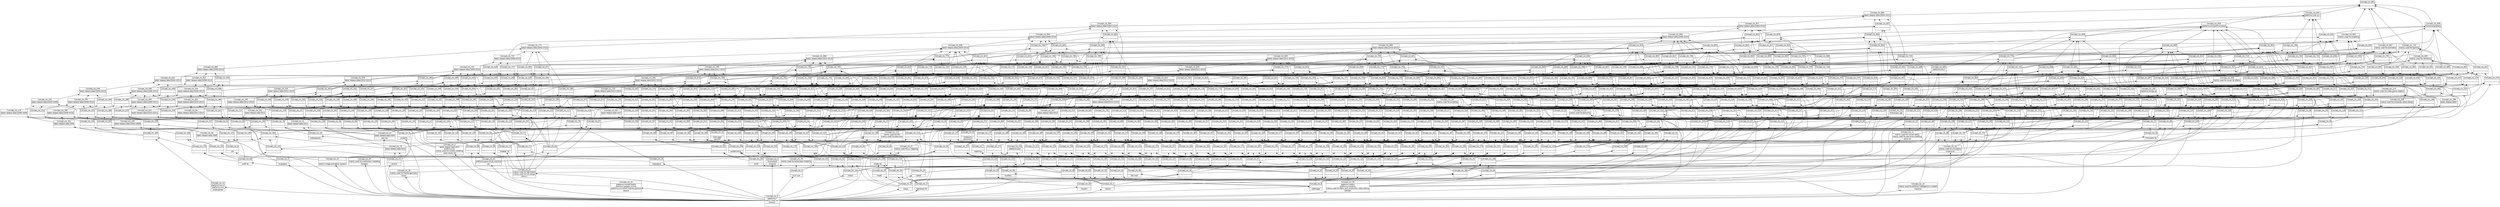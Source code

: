 digraph G { 
	rankdir=BT;
	margin=0;
	node [margin="0.03,0.03",fontname="DejaVu Sans"];
	ranksep=0.3;
	nodesep=0.2;
//graph[label="name:ctx,concept number:862,object number:42,attribute number:89"
0 [shape=none,label=<<table border="0" cellborder="1" cellspacing="0" port="p"><tr><td>Concept_ctx_861</td></tr><tr><td><br/></td></tr><tr><td><br/></td></tr></table>>];
1 [shape=none,label=<<table border="0" cellborder="1" cellspacing="0" port="p"><tr><td>Concept_ctx_13</td></tr><tr><td>latest release date:2004<br/></td></tr><tr><td>pov-ray<br/></td></tr></table>>];
2 [shape=none,label=<<table border="0" cellborder="1" cellspacing="0" port="p"><tr><td>Concept_ctx_0</td></tr><tr><td>platforms:*<br/>mainly used for:*<br/>license:*<br/></td></tr><tr><td><br/></td></tr></table>>];
3 [shape=none,label=<<table border="0" cellborder="1" cellspacing="0" port="p"><tr><td>Concept_ctx_58</td></tr><tr><td>latest release date:2008<br/></td></tr><tr><td><br/></td></tr></table>>];
4 [shape=none,label=<<table border="0" cellborder="1" cellspacing="0" port="p"><tr><td>Concept_ctx_251</td></tr><tr><td>latest release date:2009<br/></td></tr><tr><td><br/></td></tr></table>>];
5 [shape=none,label=<<table border="0" cellborder="1" cellspacing="0" port="p"><tr><td>Concept_ctx_79</td></tr><tr><td>latest release date:2010<br/></td></tr><tr><td><br/></td></tr></table>>];
6 [shape=none,label=<<table border="0" cellborder="1" cellspacing="0" port="p"><tr><td>Concept_ctx_41</td></tr><tr><td>latest release date:2011<br/></td></tr><tr><td><br/></td></tr></table>>];
7 [shape=none,label=<<table border="0" cellborder="1" cellspacing="0" port="p"><tr><td>Concept_ctx_3</td></tr><tr><td>latest release date:2012<br/>platforms:ios<br/>mainly used for:mobile modeling<br/></td></tr><tr><td>verto studio 3d<br/></td></tr></table>>];
8 [shape=none,label=<<table border="0" cellborder="1" cellspacing="0" port="p"><tr><td>Concept_ctx_291</td></tr><tr><td>latest release date:2013<br/></td></tr><tr><td><br/></td></tr></table>>];
9 [shape=none,label=<<table border="0" cellborder="1" cellspacing="0" port="p"><tr><td>Concept_ctx_607</td></tr><tr><td>latest release date:2014<br/></td></tr><tr><td><br/></td></tr></table>>];
10 [shape=none,label=<<table border="0" cellborder="1" cellspacing="0" port="p"><tr><td>Concept_ctx_527</td></tr><tr><td>latest release date:2015<br/></td></tr><tr><td><br/></td></tr></table>>];
11 [shape=none,label=<<table border="0" cellborder="1" cellspacing="0" port="p"><tr><td>Concept_ctx_109</td></tr><tr><td>latest release date:[2004-2008]<br/></td></tr><tr><td><br/></td></tr></table>>];
12 [shape=none,label=<<table border="0" cellborder="1" cellspacing="0" port="p"><tr><td>Concept_ctx_370</td></tr><tr><td>latest release date:[2008-2009]<br/></td></tr><tr><td><br/></td></tr></table>>];
13 [shape=none,label=<<table border="0" cellborder="1" cellspacing="0" port="p"><tr><td>Concept_ctx_385</td></tr><tr><td>latest release date:[2009-2010]<br/></td></tr><tr><td><br/></td></tr></table>>];
14 [shape=none,label=<<table border="0" cellborder="1" cellspacing="0" port="p"><tr><td>Concept_ctx_202</td></tr><tr><td>latest release date:[2010-2011]<br/></td></tr><tr><td><br/></td></tr></table>>];
15 [shape=none,label=<<table border="0" cellborder="1" cellspacing="0" port="p"><tr><td>Concept_ctx_94</td></tr><tr><td>latest release date:[2011-2012]<br/></td></tr><tr><td><br/></td></tr></table>>];
16 [shape=none,label=<<table border="0" cellborder="1" cellspacing="0" port="p"><tr><td>Concept_ctx_345</td></tr><tr><td>latest release date:[2012-2013]<br/></td></tr><tr><td><br/></td></tr></table>>];
17 [shape=none,label=<<table border="0" cellborder="1" cellspacing="0" port="p"><tr><td>Concept_ctx_750</td></tr><tr><td>latest release date:[2013-2014]<br/></td></tr><tr><td><br/></td></tr></table>>];
18 [shape=none,label=<<table border="0" cellborder="1" cellspacing="0" port="p"><tr><td>Concept_ctx_799</td></tr><tr><td>latest release date:[2014-2015]<br/></td></tr><tr><td><br/></td></tr></table>>];
19 [shape=none,label=<<table border="0" cellborder="1" cellspacing="0" port="p"><tr><td>Concept_ctx_431</td></tr><tr><td>latest release date:[2004-2009]<br/></td></tr><tr><td><br/></td></tr></table>>];
20 [shape=none,label=<<table border="0" cellborder="1" cellspacing="0" port="p"><tr><td>Concept_ctx_497</td></tr><tr><td>latest release date:[2008-2010]<br/></td></tr><tr><td><br/></td></tr></table>>];
21 [shape=none,label=<<table border="0" cellborder="1" cellspacing="0" port="p"><tr><td>Concept_ctx_495</td></tr><tr><td>latest release date:[2009-2011]<br/></td></tr><tr><td><br/></td></tr></table>>];
22 [shape=none,label=<<table border="0" cellborder="1" cellspacing="0" port="p"><tr><td>Concept_ctx_263</td></tr><tr><td>latest release date:[2010-2012]<br/></td></tr><tr><td><br/></td></tr></table>>];
23 [shape=none,label=<<table border="0" cellborder="1" cellspacing="0" port="p"><tr><td>Concept_ctx_454</td></tr><tr><td>latest release date:[2011-2013]<br/></td></tr><tr><td><br/></td></tr></table>>];
24 [shape=none,label=<<table border="0" cellborder="1" cellspacing="0" port="p"><tr><td>Concept_ctx_766</td></tr><tr><td>latest release date:[2012-2014]<br/></td></tr><tr><td><br/></td></tr></table>>];
25 [shape=none,label=<<table border="0" cellborder="1" cellspacing="0" port="p"><tr><td>Concept_ctx_834</td></tr><tr><td>latest release date:[2013-2015]<br/></td></tr><tr><td><br/></td></tr></table>>];
26 [shape=none,label=<<table border="0" cellborder="1" cellspacing="0" port="p"><tr><td>Concept_ctx_546</td></tr><tr><td>latest release date:[2004-2010]<br/></td></tr><tr><td><br/></td></tr></table>>];
27 [shape=none,label=<<table border="0" cellborder="1" cellspacing="0" port="p"><tr><td>Concept_ctx_596</td></tr><tr><td>latest release date:[2008-2011]<br/></td></tr><tr><td><br/></td></tr></table>>];
28 [shape=none,label=<<table border="0" cellborder="1" cellspacing="0" port="p"><tr><td>Concept_ctx_544</td></tr><tr><td>latest release date:[2009-2012]<br/></td></tr><tr><td><br/></td></tr></table>>];
29 [shape=none,label=<<table border="0" cellborder="1" cellspacing="0" port="p"><tr><td>Concept_ctx_556</td></tr><tr><td>latest release date:[2010-2013]<br/></td></tr><tr><td><br/></td></tr></table>>];
30 [shape=none,label=<<table border="0" cellborder="1" cellspacing="0" port="p"><tr><td>Concept_ctx_789</td></tr><tr><td>latest release date:[2011-2014]<br/></td></tr><tr><td><br/></td></tr></table>>];
31 [shape=none,label=<<table border="0" cellborder="1" cellspacing="0" port="p"><tr><td>Concept_ctx_840</td></tr><tr><td>latest release date:[2012-2015]<br/></td></tr><tr><td><br/></td></tr></table>>];
32 [shape=none,label=<<table border="0" cellborder="1" cellspacing="0" port="p"><tr><td>Concept_ctx_632</td></tr><tr><td>latest release date:[2004-2011]<br/></td></tr><tr><td><br/></td></tr></table>>];
33 [shape=none,label=<<table border="0" cellborder="1" cellspacing="0" port="p"><tr><td>Concept_ctx_631</td></tr><tr><td>latest release date:[2008-2012]<br/></td></tr><tr><td><br/></td></tr></table>>];
34 [shape=none,label=<<table border="0" cellborder="1" cellspacing="0" port="p"><tr><td>Concept_ctx_722</td></tr><tr><td>latest release date:[2009-2013]<br/></td></tr><tr><td><br/></td></tr></table>>];
35 [shape=none,label=<<table border="0" cellborder="1" cellspacing="0" port="p"><tr><td>Concept_ctx_806</td></tr><tr><td>latest release date:[2010-2014]<br/></td></tr><tr><td><br/></td></tr></table>>];
36 [shape=none,label=<<table border="0" cellborder="1" cellspacing="0" port="p"><tr><td>Concept_ctx_845</td></tr><tr><td>latest release date:[2011-2015]<br/></td></tr><tr><td><br/></td></tr></table>>];
37 [shape=none,label=<<table border="0" cellborder="1" cellspacing="0" port="p"><tr><td>Concept_ctx_666</td></tr><tr><td>latest release date:[2004-2012]<br/></td></tr><tr><td><br/></td></tr></table>>];
38 [shape=none,label=<<table border="0" cellborder="1" cellspacing="0" port="p"><tr><td>Concept_ctx_757</td></tr><tr><td>latest release date:[2008-2013]<br/></td></tr><tr><td><br/></td></tr></table>>];
39 [shape=none,label=<<table border="0" cellborder="1" cellspacing="0" port="p"><tr><td>Concept_ctx_838</td></tr><tr><td>latest release date:[2009-2014]<br/></td></tr><tr><td><br/></td></tr></table>>];
40 [shape=none,label=<<table border="0" cellborder="1" cellspacing="0" port="p"><tr><td>Concept_ctx_848</td></tr><tr><td>latest release date:[2010-2015]<br/></td></tr><tr><td><br/></td></tr></table>>];
41 [shape=none,label=<<table border="0" cellborder="1" cellspacing="0" port="p"><tr><td>Concept_ctx_771</td></tr><tr><td>latest release date:[2004-2013]<br/></td></tr><tr><td><br/></td></tr></table>>];
42 [shape=none,label=<<table border="0" cellborder="1" cellspacing="0" port="p"><tr><td>Concept_ctx_844</td></tr><tr><td>latest release date:[2008-2014]<br/></td></tr><tr><td><br/></td></tr></table>>];
43 [shape=none,label=<<table border="0" cellborder="1" cellspacing="0" port="p"><tr><td>Concept_ctx_856</td></tr><tr><td>latest release date:[2009-2015]<br/></td></tr><tr><td><br/></td></tr></table>>];
44 [shape=none,label=<<table border="0" cellborder="1" cellspacing="0" port="p"><tr><td>Concept_ctx_846</td></tr><tr><td>latest release date:[2004-2014]<br/></td></tr><tr><td><br/></td></tr></table>>];
45 [shape=none,label=<<table border="0" cellborder="1" cellspacing="0" port="p"><tr><td>Concept_ctx_857</td></tr><tr><td>latest release date:[2008-2015]<br/></td></tr><tr><td><br/></td></tr></table>>];
46 [shape=none,label=<<table border="0" cellborder="1" cellspacing="0" port="p"><tr><td>Concept_ctx_860</td></tr><tr><td>latest release date:[2004-2015]<br/></td></tr><tr><td><br/></td></tr></table>>];
47 [shape=none,label=<<table border="0" cellborder="1" cellspacing="0" port="p"><tr><td>Concept_ctx_188</td></tr><tr><td>latest release date:*<br/></td></tr><tr><td><br/></td></tr></table>>];
48 [shape=none,label=<<table border="0" cellborder="1" cellspacing="0" port="p"><tr><td>Concept_ctx_71</td></tr><tr><td><br/></td></tr><tr><td><br/></td></tr></table>>];
49 [shape=none,label=<<table border="0" cellborder="1" cellspacing="0" port="p"><tr><td>Concept_ctx_673</td></tr><tr><td><br/></td></tr><tr><td><br/></td></tr></table>>];
50 [shape=none,label=<<table border="0" cellborder="1" cellspacing="0" port="p"><tr><td>Concept_ctx_814</td></tr><tr><td><br/></td></tr><tr><td><br/></td></tr></table>>];
51 [shape=none,label=<<table border="0" cellborder="1" cellspacing="0" port="p"><tr><td>Concept_ctx_187</td></tr><tr><td><br/></td></tr><tr><td><br/></td></tr></table>>];
52 [shape=none,label=<<table border="0" cellborder="1" cellspacing="0" port="p"><tr><td>Concept_ctx_723</td></tr><tr><td><br/></td></tr><tr><td><br/></td></tr></table>>];
53 [shape=none,label=<<table border="0" cellborder="1" cellspacing="0" port="p"><tr><td>Concept_ctx_827</td></tr><tr><td><br/></td></tr><tr><td><br/></td></tr></table>>];
54 [shape=none,label=<<table border="0" cellborder="1" cellspacing="0" port="p"><tr><td>Concept_ctx_330</td></tr><tr><td><br/></td></tr><tr><td><br/></td></tr></table>>];
55 [shape=none,label=<<table border="0" cellborder="1" cellspacing="0" port="p"><tr><td>Concept_ctx_761</td></tr><tr><td><br/></td></tr><tr><td><br/></td></tr></table>>];
56 [shape=none,label=<<table border="0" cellborder="1" cellspacing="0" port="p"><tr><td>Concept_ctx_839</td></tr><tr><td><br/></td></tr><tr><td><br/></td></tr></table>>];
57 [shape=none,label=<<table border="0" cellborder="1" cellspacing="0" port="p"><tr><td>Concept_ctx_598</td></tr><tr><td><br/></td></tr><tr><td><br/></td></tr></table>>];
58 [shape=none,label=<<table border="0" cellborder="1" cellspacing="0" port="p"><tr><td>Concept_ctx_810</td></tr><tr><td><br/></td></tr><tr><td><br/></td></tr></table>>];
59 [shape=none,label=<<table border="0" cellborder="1" cellspacing="0" port="p"><tr><td>Concept_ctx_850</td></tr><tr><td><br/></td></tr><tr><td><br/></td></tr></table>>];
60 [shape=none,label=<<table border="0" cellborder="1" cellspacing="0" port="p"><tr><td>Concept_ctx_668</td></tr><tr><td><br/></td></tr><tr><td><br/></td></tr></table>>];
61 [shape=none,label=<<table border="0" cellborder="1" cellspacing="0" port="p"><tr><td>Concept_ctx_822</td></tr><tr><td><br/></td></tr><tr><td><br/></td></tr></table>>];
62 [shape=none,label=<<table border="0" cellborder="1" cellspacing="0" port="p"><tr><td>Concept_ctx_852</td></tr><tr><td><br/></td></tr><tr><td><br/></td></tr></table>>];
63 [shape=none,label=<<table border="0" cellborder="1" cellspacing="0" port="p"><tr><td>Concept_ctx_695</td></tr><tr><td><br/></td></tr><tr><td><br/></td></tr></table>>];
64 [shape=none,label=<<table border="0" cellborder="1" cellspacing="0" port="p"><tr><td>Concept_ctx_830</td></tr><tr><td><br/></td></tr><tr><td><br/></td></tr></table>>];
65 [shape=none,label=<<table border="0" cellborder="1" cellspacing="0" port="p"><tr><td>Concept_ctx_854</td></tr><tr><td><br/></td></tr><tr><td><br/></td></tr></table>>];
66 [shape=none,label=<<table border="0" cellborder="1" cellspacing="0" port="p"><tr><td>Concept_ctx_859</td></tr><tr><td>platforms:microsoft windows<br/></td></tr><tr><td><br/></td></tr></table>>];
67 [shape=none,label=<<table border="0" cellborder="1" cellspacing="0" port="p"><tr><td>Concept_ctx_46</td></tr><tr><td><br/></td></tr><tr><td><br/></td></tr></table>>];
68 [shape=none,label=<<table border="0" cellborder="1" cellspacing="0" port="p"><tr><td>Concept_ctx_271</td></tr><tr><td><br/></td></tr><tr><td><br/></td></tr></table>>];
69 [shape=none,label=<<table border="0" cellborder="1" cellspacing="0" port="p"><tr><td>Concept_ctx_231</td></tr><tr><td><br/></td></tr><tr><td><br/></td></tr></table>>];
70 [shape=none,label=<<table border="0" cellborder="1" cellspacing="0" port="p"><tr><td>Concept_ctx_514</td></tr><tr><td><br/></td></tr><tr><td><br/></td></tr></table>>];
71 [shape=none,label=<<table border="0" cellborder="1" cellspacing="0" port="p"><tr><td>Concept_ctx_25</td></tr><tr><td><br/></td></tr><tr><td>cityengine<br/></td></tr></table>>];
72 [shape=none,label=<<table border="0" cellborder="1" cellspacing="0" port="p"><tr><td>Concept_ctx_294</td></tr><tr><td><br/></td></tr><tr><td><br/></td></tr></table>>];
73 [shape=none,label=<<table border="0" cellborder="1" cellspacing="0" port="p"><tr><td>Concept_ctx_571</td></tr><tr><td><br/></td></tr><tr><td><br/></td></tr></table>>];
74 [shape=none,label=<<table border="0" cellborder="1" cellspacing="0" port="p"><tr><td>Concept_ctx_70</td></tr><tr><td><br/></td></tr><tr><td><br/></td></tr></table>>];
75 [shape=none,label=<<table border="0" cellborder="1" cellspacing="0" port="p"><tr><td>Concept_ctx_351</td></tr><tr><td><br/></td></tr><tr><td><br/></td></tr></table>>];
76 [shape=none,label=<<table border="0" cellborder="1" cellspacing="0" port="p"><tr><td>Concept_ctx_618</td></tr><tr><td><br/></td></tr><tr><td><br/></td></tr></table>>];
77 [shape=none,label=<<table border="0" cellborder="1" cellspacing="0" port="p"><tr><td>Concept_ctx_682</td></tr><tr><td>platforms:linux<br/></td></tr><tr><td><br/></td></tr></table>>];
78 [shape=none,label=<<table border="0" cellborder="1" cellspacing="0" port="p"><tr><td>Concept_ctx_72</td></tr><tr><td><br/></td></tr><tr><td><br/></td></tr></table>>];
79 [shape=none,label=<<table border="0" cellborder="1" cellspacing="0" port="p"><tr><td>Concept_ctx_213</td></tr><tr><td><br/></td></tr><tr><td><br/></td></tr></table>>];
80 [shape=none,label=<<table border="0" cellborder="1" cellspacing="0" port="p"><tr><td>Concept_ctx_462</td></tr><tr><td><br/></td></tr><tr><td><br/></td></tr></table>>];
81 [shape=none,label=<<table border="0" cellborder="1" cellspacing="0" port="p"><tr><td>Concept_ctx_516</td></tr><tr><td><br/></td></tr><tr><td><br/></td></tr></table>>];
82 [shape=none,label=<<table border="0" cellborder="1" cellspacing="0" port="p"><tr><td>Concept_ctx_572</td></tr><tr><td><br/></td></tr><tr><td><br/></td></tr></table>>];
83 [shape=none,label=<<table border="0" cellborder="1" cellspacing="0" port="p"><tr><td>Concept_ctx_272</td></tr><tr><td><br/></td></tr><tr><td><br/></td></tr></table>>];
84 [shape=none,label=<<table border="0" cellborder="1" cellspacing="0" port="p"><tr><td>Concept_ctx_456</td></tr><tr><td><br/></td></tr><tr><td><br/></td></tr></table>>];
85 [shape=none,label=<<table border="0" cellborder="1" cellspacing="0" port="p"><tr><td>Concept_ctx_681</td></tr><tr><td><br/></td></tr><tr><td><br/></td></tr></table>>];
86 [shape=none,label=<<table border="0" cellborder="1" cellspacing="0" port="p"><tr><td>Concept_ctx_559</td></tr><tr><td><br/></td></tr><tr><td><br/></td></tr></table>>];
87 [shape=none,label=<<table border="0" cellborder="1" cellspacing="0" port="p"><tr><td>Concept_ctx_731</td></tr><tr><td><br/></td></tr><tr><td><br/></td></tr></table>>];
88 [shape=none,label=<<table border="0" cellborder="1" cellspacing="0" port="p"><tr><td>Concept_ctx_9</td></tr><tr><td><br/></td></tr><tr><td>sculptris<br/></td></tr></table>>];
89 [shape=none,label=<<table border="0" cellborder="1" cellspacing="0" port="p"><tr><td>Concept_ctx_126</td></tr><tr><td><br/></td></tr><tr><td><br/></td></tr></table>>];
90 [shape=none,label=<<table border="0" cellborder="1" cellspacing="0" port="p"><tr><td>Concept_ctx_609</td></tr><tr><td><br/></td></tr><tr><td><br/></td></tr></table>>];
91 [shape=none,label=<<table border="0" cellborder="1" cellspacing="0" port="p"><tr><td>Concept_ctx_746</td></tr><tr><td><br/></td></tr><tr><td><br/></td></tr></table>>];
92 [shape=none,label=<<table border="0" cellborder="1" cellspacing="0" port="p"><tr><td>Concept_ctx_138</td></tr><tr><td><br/></td></tr><tr><td><br/></td></tr></table>>];
93 [shape=none,label=<<table border="0" cellborder="1" cellspacing="0" port="p"><tr><td>Concept_ctx_265</td></tr><tr><td><br/></td></tr><tr><td><br/></td></tr></table>>];
94 [shape=none,label=<<table border="0" cellborder="1" cellspacing="0" port="p"><tr><td>Concept_ctx_680</td></tr><tr><td><br/></td></tr><tr><td><br/></td></tr></table>>];
95 [shape=none,label=<<table border="0" cellborder="1" cellspacing="0" port="p"><tr><td>Concept_ctx_777</td></tr><tr><td><br/></td></tr><tr><td><br/></td></tr></table>>];
96 [shape=none,label=<<table border="0" cellborder="1" cellspacing="0" port="p"><tr><td>Concept_ctx_124</td></tr><tr><td><br/></td></tr><tr><td><br/></td></tr></table>>];
97 [shape=none,label=<<table border="0" cellborder="1" cellspacing="0" port="p"><tr><td>Concept_ctx_264</td></tr><tr><td><br/></td></tr><tr><td><br/></td></tr></table>>];
98 [shape=none,label=<<table border="0" cellborder="1" cellspacing="0" port="p"><tr><td>Concept_ctx_328</td></tr><tr><td><br/></td></tr><tr><td><br/></td></tr></table>>];
99 [shape=none,label=<<table border="0" cellborder="1" cellspacing="0" port="p"><tr><td>Concept_ctx_441</td></tr><tr><td><br/></td></tr><tr><td><br/></td></tr></table>>];
100 [shape=none,label=<<table border="0" cellborder="1" cellspacing="0" port="p"><tr><td>Concept_ctx_745</td></tr><tr><td><br/></td></tr><tr><td><br/></td></tr></table>>];
101 [shape=none,label=<<table border="0" cellborder="1" cellspacing="0" port="p"><tr><td>Concept_ctx_805</td></tr><tr><td><br/></td></tr><tr><td><br/></td></tr></table>>];
102 [shape=none,label=<<table border="0" cellborder="1" cellspacing="0" port="p"><tr><td>Concept_ctx_252</td></tr><tr><td><br/></td></tr><tr><td><br/></td></tr></table>>];
103 [shape=none,label=<<table border="0" cellborder="1" cellspacing="0" port="p"><tr><td>Concept_ctx_386</td></tr><tr><td><br/></td></tr><tr><td><br/></td></tr></table>>];
104 [shape=none,label=<<table border="0" cellborder="1" cellspacing="0" port="p"><tr><td>Concept_ctx_439</td></tr><tr><td><br/></td></tr><tr><td><br/></td></tr></table>>];
105 [shape=none,label=<<table border="0" cellborder="1" cellspacing="0" port="p"><tr><td>Concept_ctx_547</td></tr><tr><td><br/></td></tr><tr><td><br/></td></tr></table>>];
106 [shape=none,label=<<table border="0" cellborder="1" cellspacing="0" port="p"><tr><td>Concept_ctx_772</td></tr><tr><td><br/></td></tr><tr><td><br/></td></tr></table>>];
107 [shape=none,label=<<table border="0" cellborder="1" cellspacing="0" port="p"><tr><td>Concept_ctx_818</td></tr><tr><td><br/></td></tr><tr><td><br/></td></tr></table>>];
108 [shape=none,label=<<table border="0" cellborder="1" cellspacing="0" port="p"><tr><td>Concept_ctx_314</td></tr><tr><td><br/></td></tr><tr><td><br/></td></tr></table>>];
109 [shape=none,label=<<table border="0" cellborder="1" cellspacing="0" port="p"><tr><td>Concept_ctx_440</td></tr><tr><td><br/></td></tr><tr><td><br/></td></tr></table>>];
110 [shape=none,label=<<table border="0" cellborder="1" cellspacing="0" port="p"><tr><td>Concept_ctx_498</td></tr><tr><td><br/></td></tr><tr><td><br/></td></tr></table>>];
111 [shape=none,label=<<table border="0" cellborder="1" cellspacing="0" port="p"><tr><td>Concept_ctx_599</td></tr><tr><td><br/></td></tr><tr><td><br/></td></tr></table>>];
112 [shape=none,label=<<table border="0" cellborder="1" cellspacing="0" port="p"><tr><td>Concept_ctx_785</td></tr><tr><td><br/></td></tr><tr><td><br/></td></tr></table>>];
113 [shape=none,label=<<table border="0" cellborder="1" cellspacing="0" port="p"><tr><td>Concept_ctx_824</td></tr><tr><td><br/></td></tr><tr><td><br/></td></tr></table>>];
114 [shape=none,label=<<table border="0" cellborder="1" cellspacing="0" port="p"><tr><td>Concept_ctx_836</td></tr><tr><td><br/></td></tr><tr><td><br/></td></tr></table>>];
115 [shape=none,label=<<table border="0" cellborder="1" cellspacing="0" port="p"><tr><td>Concept_ctx_134</td></tr><tr><td><br/></td></tr><tr><td><br/></td></tr></table>>];
116 [shape=none,label=<<table border="0" cellborder="1" cellspacing="0" port="p"><tr><td>Concept_ctx_610</td></tr><tr><td><br/></td></tr><tr><td><br/></td></tr></table>>];
117 [shape=none,label=<<table border="0" cellborder="1" cellspacing="0" port="p"><tr><td>Concept_ctx_747</td></tr><tr><td><br/></td></tr><tr><td><br/></td></tr></table>>];
118 [shape=none,label=<<table border="0" cellborder="1" cellspacing="0" port="p"><tr><td>Concept_ctx_193</td></tr><tr><td><br/></td></tr><tr><td><br/></td></tr></table>>];
119 [shape=none,label=<<table border="0" cellborder="1" cellspacing="0" port="p"><tr><td>Concept_ctx_642</td></tr><tr><td><br/></td></tr><tr><td><br/></td></tr></table>>];
120 [shape=none,label=<<table border="0" cellborder="1" cellspacing="0" port="p"><tr><td>Concept_ctx_764</td></tr><tr><td><br/></td></tr><tr><td><br/></td></tr></table>>];
121 [shape=none,label=<<table border="0" cellborder="1" cellspacing="0" port="p"><tr><td>Concept_ctx_36</td></tr><tr><td><br/></td></tr><tr><td><br/></td></tr></table>>];
122 [shape=none,label=<<table border="0" cellborder="1" cellspacing="0" port="p"><tr><td>Concept_ctx_256</td></tr><tr><td><br/></td></tr><tr><td><br/></td></tr></table>>];
123 [shape=none,label=<<table border="0" cellborder="1" cellspacing="0" port="p"><tr><td>Concept_ctx_675</td></tr><tr><td><br/></td></tr><tr><td><br/></td></tr></table>>];
124 [shape=none,label=<<table border="0" cellborder="1" cellspacing="0" port="p"><tr><td>Concept_ctx_775</td></tr><tr><td><br/></td></tr><tr><td><br/></td></tr></table>>];
125 [shape=none,label=<<table border="0" cellborder="1" cellspacing="0" port="p"><tr><td>Concept_ctx_201</td></tr><tr><td><br/></td></tr><tr><td><br/></td></tr></table>>];
126 [shape=none,label=<<table border="0" cellborder="1" cellspacing="0" port="p"><tr><td>Concept_ctx_389</td></tr><tr><td><br/></td></tr><tr><td><br/></td></tr></table>>];
127 [shape=none,label=<<table border="0" cellborder="1" cellspacing="0" port="p"><tr><td>Concept_ctx_730</td></tr><tr><td><br/></td></tr><tr><td><br/></td></tr></table>>];
128 [shape=none,label=<<table border="0" cellborder="1" cellspacing="0" port="p"><tr><td>Concept_ctx_795</td></tr><tr><td><br/></td></tr><tr><td><br/></td></tr></table>>];
129 [shape=none,label=<<table border="0" cellborder="1" cellspacing="0" port="p"><tr><td>Concept_ctx_384</td></tr><tr><td><br/></td></tr><tr><td><br/></td></tr></table>>];
130 [shape=none,label=<<table border="0" cellborder="1" cellspacing="0" port="p"><tr><td>Concept_ctx_549</td></tr><tr><td><br/></td></tr><tr><td><br/></td></tr></table>>];
131 [shape=none,label=<<table border="0" cellborder="1" cellspacing="0" port="p"><tr><td>Concept_ctx_774</td></tr><tr><td><br/></td></tr><tr><td><br/></td></tr></table>>];
132 [shape=none,label=<<table border="0" cellborder="1" cellspacing="0" port="p"><tr><td>Concept_ctx_819</td></tr><tr><td><br/></td></tr><tr><td><br/></td></tr></table>>];
133 [shape=none,label=<<table border="0" cellborder="1" cellspacing="0" port="p"><tr><td>Concept_ctx_496</td></tr><tr><td><br/></td></tr><tr><td><br/></td></tr></table>>];
134 [shape=none,label=<<table border="0" cellborder="1" cellspacing="0" port="p"><tr><td>Concept_ctx_635</td></tr><tr><td><br/></td></tr><tr><td><br/></td></tr></table>>];
135 [shape=none,label=<<table border="0" cellborder="1" cellspacing="0" port="p"><tr><td>Concept_ctx_794</td></tr><tr><td><br/></td></tr><tr><td><br/></td></tr></table>>];
136 [shape=none,label=<<table border="0" cellborder="1" cellspacing="0" port="p"><tr><td>Concept_ctx_832</td></tr><tr><td><br/></td></tr><tr><td><br/></td></tr></table>>];
137 [shape=none,label=<<table border="0" cellborder="1" cellspacing="0" port="p"><tr><td>Concept_ctx_545</td></tr><tr><td><br/></td></tr><tr><td><br/></td></tr></table>>];
138 [shape=none,label=<<table border="0" cellborder="1" cellspacing="0" port="p"><tr><td>Concept_ctx_671</td></tr><tr><td><br/></td></tr><tr><td><br/></td></tr></table>>];
139 [shape=none,label=<<table border="0" cellborder="1" cellspacing="0" port="p"><tr><td>Concept_ctx_804</td></tr><tr><td><br/></td></tr><tr><td><br/></td></tr></table>>];
140 [shape=none,label=<<table border="0" cellborder="1" cellspacing="0" port="p"><tr><td>Concept_ctx_837</td></tr><tr><td><br/></td></tr><tr><td><br/></td></tr></table>>];
141 [shape=none,label=<<table border="0" cellborder="1" cellspacing="0" port="p"><tr><td>Concept_ctx_843</td></tr><tr><td>platforms:mac os x<br/></td></tr><tr><td><br/></td></tr></table>>];
142 [shape=none,label=<<table border="0" cellborder="1" cellspacing="0" port="p"><tr><td>Concept_ctx_30</td></tr><tr><td>platforms:java virtual machine<br/></td></tr><tr><td>aoi<br/></td></tr></table>>];
143 [shape=none,label=<<table border="0" cellborder="1" cellspacing="0" port="p"><tr><td>Concept_ctx_1</td></tr><tr><td>license:bsd<br/></td></tr><tr><td>wings3d<br/></td></tr></table>>];
144 [shape=none,label=<<table border="0" cellborder="1" cellspacing="0" port="p"><tr><td>Concept_ctx_80</td></tr><tr><td><br/></td></tr><tr><td><br/></td></tr></table>>];
145 [shape=none,label=<<table border="0" cellborder="1" cellspacing="0" port="p"><tr><td>Concept_ctx_140</td></tr><tr><td>platforms:bsd<br/></td></tr><tr><td><br/></td></tr></table>>];
146 [shape=none,label=<<table border="0" cellborder="1" cellspacing="0" port="p"><tr><td>Concept_ctx_29</td></tr><tr><td>platforms:solaris<br/>platforms:morphos<br/>mainly used for:basic post-production video editing<br/></td></tr><tr><td>blender<br/></td></tr></table>>];
147 [shape=none,label=<<table border="0" cellborder="1" cellspacing="0" port="p"><tr><td>Concept_ctx_26</td></tr><tr><td>mainly used for:simulation<br/></td></tr><tr><td>cinema 4d<br/></td></tr></table>>];
148 [shape=none,label=<<table border="0" cellborder="1" cellspacing="0" port="p"><tr><td>Concept_ctx_17</td></tr><tr><td><br/></td></tr><tr><td>lightwave 3d<br/></td></tr></table>>];
149 [shape=none,label=<<table border="0" cellborder="1" cellspacing="0" port="p"><tr><td>Concept_ctx_84</td></tr><tr><td><br/></td></tr><tr><td><br/></td></tr></table>>];
150 [shape=none,label=<<table border="0" cellborder="1" cellspacing="0" port="p"><tr><td>Concept_ctx_5</td></tr><tr><td><br/></td></tr><tr><td>truespace<br/></td></tr></table>>];
151 [shape=none,label=<<table border="0" cellborder="1" cellspacing="0" port="p"><tr><td>Concept_ctx_47</td></tr><tr><td><br/></td></tr><tr><td><br/></td></tr></table>>];
152 [shape=none,label=<<table border="0" cellborder="1" cellspacing="0" port="p"><tr><td>Concept_ctx_147</td></tr><tr><td><br/></td></tr><tr><td><br/></td></tr></table>>];
153 [shape=none,label=<<table border="0" cellborder="1" cellspacing="0" port="p"><tr><td>Concept_ctx_82</td></tr><tr><td><br/></td></tr><tr><td><br/></td></tr></table>>];
154 [shape=none,label=<<table border="0" cellborder="1" cellspacing="0" port="p"><tr><td>Concept_ctx_39</td></tr><tr><td><br/></td></tr><tr><td><br/></td></tr></table>>];
155 [shape=none,label=<<table border="0" cellborder="1" cellspacing="0" port="p"><tr><td>Concept_ctx_49</td></tr><tr><td><br/></td></tr><tr><td><br/></td></tr></table>>];
156 [shape=none,label=<<table border="0" cellborder="1" cellspacing="0" port="p"><tr><td>Concept_ctx_99</td></tr><tr><td><br/></td></tr><tr><td><br/></td></tr></table>>];
157 [shape=none,label=<<table border="0" cellborder="1" cellspacing="0" port="p"><tr><td>Concept_ctx_149</td></tr><tr><td><br/></td></tr><tr><td><br/></td></tr></table>>];
158 [shape=none,label=<<table border="0" cellborder="1" cellspacing="0" port="p"><tr><td>Concept_ctx_209</td></tr><tr><td><br/></td></tr><tr><td><br/></td></tr></table>>];
159 [shape=none,label=<<table border="0" cellborder="1" cellspacing="0" port="p"><tr><td>Concept_ctx_224</td></tr><tr><td><br/></td></tr><tr><td><br/></td></tr></table>>];
160 [shape=none,label=<<table border="0" cellborder="1" cellspacing="0" port="p"><tr><td>Concept_ctx_284</td></tr><tr><td>platforms:amiga os<br/></td></tr><tr><td><br/></td></tr></table>>];
161 [shape=none,label=<<table border="0" cellborder="1" cellspacing="0" port="p"><tr><td>Concept_ctx_24</td></tr><tr><td>platforms:mozilla firefox<br/>platforms:google chrome<br/>platforms:microsoft internet explorer<br/></td></tr><tr><td>clara.io<br/></td></tr></table>>];
162 [shape=none,label=<<table border="0" cellborder="1" cellspacing="0" port="p"><tr><td>Concept_ctx_12</td></tr><tr><td>platforms:hp-ux<br/>platforms:unix<br/></td></tr><tr><td>pro/engineer<br/></td></tr></table>>];
163 [shape=none,label=<<table border="0" cellborder="1" cellspacing="0" port="p"><tr><td>Concept_ctx_158</td></tr><tr><td><br/></td></tr><tr><td><br/></td></tr></table>>];
164 [shape=none,label=<<table border="0" cellborder="1" cellspacing="0" port="p"><tr><td>Concept_ctx_152</td></tr><tr><td><br/></td></tr><tr><td><br/></td></tr></table>>];
165 [shape=none,label=<<table border="0" cellborder="1" cellspacing="0" port="p"><tr><td>Concept_ctx_411</td></tr><tr><td><br/></td></tr><tr><td><br/></td></tr></table>>];
166 [shape=none,label=<<table border="0" cellborder="1" cellspacing="0" port="p"><tr><td>Concept_ctx_463</td></tr><tr><td><br/></td></tr><tr><td><br/></td></tr></table>>];
167 [shape=none,label=<<table border="0" cellborder="1" cellspacing="0" port="p"><tr><td>Concept_ctx_406</td></tr><tr><td><br/></td></tr><tr><td><br/></td></tr></table>>];
168 [shape=none,label=<<table border="0" cellborder="1" cellspacing="0" port="p"><tr><td>Concept_ctx_569</td></tr><tr><td><br/></td></tr><tr><td><br/></td></tr></table>>];
169 [shape=none,label=<<table border="0" cellborder="1" cellspacing="0" port="p"><tr><td>Concept_ctx_509</td></tr><tr><td><br/></td></tr><tr><td><br/></td></tr></table>>];
170 [shape=none,label=<<table border="0" cellborder="1" cellspacing="0" port="p"><tr><td>Concept_ctx_650</td></tr><tr><td><br/></td></tr><tr><td><br/></td></tr></table>>];
171 [shape=none,label=<<table border="0" cellborder="1" cellspacing="0" port="p"><tr><td>Concept_ctx_27</td></tr><tr><td><br/></td></tr><tr><td>carrara<br/></td></tr></table>>];
172 [shape=none,label=<<table border="0" cellborder="1" cellspacing="0" port="p"><tr><td>Concept_ctx_136</td></tr><tr><td><br/></td></tr><tr><td><br/></td></tr></table>>];
173 [shape=none,label=<<table border="0" cellborder="1" cellspacing="0" port="p"><tr><td>Concept_ctx_566</td></tr><tr><td><br/></td></tr><tr><td><br/></td></tr></table>>];
174 [shape=none,label=<<table border="0" cellborder="1" cellspacing="0" port="p"><tr><td>Concept_ctx_684</td></tr><tr><td><br/></td></tr><tr><td><br/></td></tr></table>>];
175 [shape=none,label=<<table border="0" cellborder="1" cellspacing="0" port="p"><tr><td>Concept_ctx_66</td></tr><tr><td><br/></td></tr><tr><td>swift 3d<br/></td></tr></table>>];
176 [shape=none,label=<<table border="0" cellborder="1" cellspacing="0" port="p"><tr><td>Concept_ctx_135</td></tr><tr><td><br/></td></tr><tr><td><br/></td></tr></table>>];
177 [shape=none,label=<<table border="0" cellborder="1" cellspacing="0" port="p"><tr><td>Concept_ctx_261</td></tr><tr><td><br/></td></tr><tr><td><br/></td></tr></table>>];
178 [shape=none,label=<<table border="0" cellborder="1" cellspacing="0" port="p"><tr><td>Concept_ctx_644</td></tr><tr><td><br/></td></tr><tr><td><br/></td></tr></table>>];
179 [shape=none,label=<<table border="0" cellborder="1" cellspacing="0" port="p"><tr><td>Concept_ctx_732</td></tr><tr><td><br/></td></tr><tr><td><br/></td></tr></table>>];
180 [shape=none,label=<<table border="0" cellborder="1" cellspacing="0" port="p"><tr><td>Concept_ctx_8</td></tr><tr><td><br/></td></tr><tr><td>silo<br/></td></tr></table>>];
181 [shape=none,label=<<table border="0" cellborder="1" cellspacing="0" port="p"><tr><td>Concept_ctx_121</td></tr><tr><td><br/></td></tr><tr><td><br/></td></tr></table>>];
182 [shape=none,label=<<table border="0" cellborder="1" cellspacing="0" port="p"><tr><td>Concept_ctx_196</td></tr><tr><td><br/></td></tr><tr><td><br/></td></tr></table>>];
183 [shape=none,label=<<table border="0" cellborder="1" cellspacing="0" port="p"><tr><td>Concept_ctx_324</td></tr><tr><td><br/></td></tr><tr><td><br/></td></tr></table>>];
184 [shape=none,label=<<table border="0" cellborder="1" cellspacing="0" port="p"><tr><td>Concept_ctx_676</td></tr><tr><td><br/></td></tr><tr><td><br/></td></tr></table>>];
185 [shape=none,label=<<table border="0" cellborder="1" cellspacing="0" port="p"><tr><td>Concept_ctx_748</td></tr><tr><td><br/></td></tr><tr><td><br/></td></tr></table>>];
186 [shape=none,label=<<table border="0" cellborder="1" cellspacing="0" port="p"><tr><td>Concept_ctx_776</td></tr><tr><td><br/></td></tr><tr><td><br/></td></tr></table>>];
187 [shape=none,label=<<table border="0" cellborder="1" cellspacing="0" port="p"><tr><td>Concept_ctx_563</td></tr><tr><td><br/></td></tr><tr><td><br/></td></tr></table>>];
188 [shape=none,label=<<table border="0" cellborder="1" cellspacing="0" port="p"><tr><td>Concept_ctx_683</td></tr><tr><td><br/></td></tr><tr><td><br/></td></tr></table>>];
189 [shape=none,label=<<table border="0" cellborder="1" cellspacing="0" port="p"><tr><td>Concept_ctx_200</td></tr><tr><td><br/></td></tr><tr><td><br/></td></tr></table>>];
190 [shape=none,label=<<table border="0" cellborder="1" cellspacing="0" port="p"><tr><td>Concept_ctx_617</td></tr><tr><td><br/></td></tr><tr><td><br/></td></tr></table>>];
191 [shape=none,label=<<table border="0" cellborder="1" cellspacing="0" port="p"><tr><td>Concept_ctx_709</td></tr><tr><td><br/></td></tr><tr><td><br/></td></tr></table>>];
192 [shape=none,label=<<table border="0" cellborder="1" cellspacing="0" port="p"><tr><td>Concept_ctx_325</td></tr><tr><td><br/></td></tr><tr><td><br/></td></tr></table>>];
193 [shape=none,label=<<table border="0" cellborder="1" cellspacing="0" port="p"><tr><td>Concept_ctx_678</td></tr><tr><td><br/></td></tr><tr><td><br/></td></tr></table>>];
194 [shape=none,label=<<table border="0" cellborder="1" cellspacing="0" port="p"><tr><td>Concept_ctx_749</td></tr><tr><td><br/></td></tr><tr><td><br/></td></tr></table>>];
195 [shape=none,label=<<table border="0" cellborder="1" cellspacing="0" port="p"><tr><td>Concept_ctx_383</td></tr><tr><td><br/></td></tr><tr><td><br/></td></tr></table>>];
196 [shape=none,label=<<table border="0" cellborder="1" cellspacing="0" port="p"><tr><td>Concept_ctx_706</td></tr><tr><td><br/></td></tr><tr><td><br/></td></tr></table>>];
197 [shape=none,label=<<table border="0" cellborder="1" cellspacing="0" port="p"><tr><td>Concept_ctx_765</td></tr><tr><td><br/></td></tr><tr><td><br/></td></tr></table>>];
198 [shape=none,label=<<table border="0" cellborder="1" cellspacing="0" port="p"><tr><td>Concept_ctx_788</td></tr><tr><td><br/></td></tr><tr><td><br/></td></tr></table>>];
199 [shape=none,label=<<table border="0" cellborder="1" cellspacing="0" port="p"><tr><td>Concept_ctx_11</td></tr><tr><td>mainly used for:virtual reality<br/>mainly used for:real-time modeling<br/></td></tr><tr><td>remo 3d<br/></td></tr></table>>];
200 [shape=none,label=<<table border="0" cellborder="1" cellspacing="0" port="p"><tr><td>Concept_ctx_128</td></tr><tr><td><br/></td></tr><tr><td><br/></td></tr></table>>];
201 [shape=none,label=<<table border="0" cellborder="1" cellspacing="0" port="p"><tr><td>Concept_ctx_212</td></tr><tr><td><br/></td></tr><tr><td><br/></td></tr></table>>];
202 [shape=none,label=<<table border="0" cellborder="1" cellspacing="0" port="p"><tr><td>Concept_ctx_461</td></tr><tr><td><br/></td></tr><tr><td><br/></td></tr></table>>];
203 [shape=none,label=<<table border="0" cellborder="1" cellspacing="0" port="p"><tr><td>Concept_ctx_300</td></tr><tr><td><br/></td></tr><tr><td><br/></td></tr></table>>];
204 [shape=none,label=<<table border="0" cellborder="1" cellspacing="0" port="p"><tr><td>Concept_ctx_665</td></tr><tr><td><br/></td></tr><tr><td><br/></td></tr></table>>];
205 [shape=none,label=<<table border="0" cellborder="1" cellspacing="0" port="p"><tr><td>Concept_ctx_515</td></tr><tr><td><br/></td></tr><tr><td><br/></td></tr></table>>];
206 [shape=none,label=<<table border="0" cellborder="1" cellspacing="0" port="p"><tr><td>Concept_ctx_719</td></tr><tr><td><br/></td></tr><tr><td><br/></td></tr></table>>];
207 [shape=none,label=<<table border="0" cellborder="1" cellspacing="0" port="p"><tr><td>Concept_ctx_14</td></tr><tr><td><br/></td></tr><tr><td>metasequoia<br/></td></tr></table>>];
208 [shape=none,label=<<table border="0" cellborder="1" cellspacing="0" port="p"><tr><td>Concept_ctx_127</td></tr><tr><td><br/></td></tr><tr><td><br/></td></tr></table>>];
209 [shape=none,label=<<table border="0" cellborder="1" cellspacing="0" port="p"><tr><td>Concept_ctx_561</td></tr><tr><td><br/></td></tr><tr><td><br/></td></tr></table>>];
210 [shape=none,label=<<table border="0" cellborder="1" cellspacing="0" port="p"><tr><td>Concept_ctx_736</td></tr><tr><td><br/></td></tr><tr><td><br/></td></tr></table>>];
211 [shape=none,label=<<table border="0" cellborder="1" cellspacing="0" port="p"><tr><td>Concept_ctx_76</td></tr><tr><td><br/></td></tr><tr><td><br/></td></tr></table>>];
212 [shape=none,label=<<table border="0" cellborder="1" cellspacing="0" port="p"><tr><td>Concept_ctx_198</td></tr><tr><td><br/></td></tr><tr><td><br/></td></tr></table>>];
213 [shape=none,label=<<table border="0" cellborder="1" cellspacing="0" port="p"><tr><td>Concept_ctx_614</td></tr><tr><td><br/></td></tr><tr><td><br/></td></tr></table>>];
214 [shape=none,label=<<table border="0" cellborder="1" cellspacing="0" port="p"><tr><td>Concept_ctx_756</td></tr><tr><td><br/></td></tr><tr><td><br/></td></tr></table>>];
215 [shape=none,label=<<table border="0" cellborder="1" cellspacing="0" port="p"><tr><td>Concept_ctx_185</td></tr><tr><td><br/></td></tr><tr><td><br/></td></tr></table>>];
216 [shape=none,label=<<table border="0" cellborder="1" cellspacing="0" port="p"><tr><td>Concept_ctx_259</td></tr><tr><td><br/></td></tr><tr><td><br/></td></tr></table>>];
217 [shape=none,label=<<table border="0" cellborder="1" cellspacing="0" port="p"><tr><td>Concept_ctx_323</td></tr><tr><td><br/></td></tr><tr><td><br/></td></tr></table>>];
218 [shape=none,label=<<table border="0" cellborder="1" cellspacing="0" port="p"><tr><td>Concept_ctx_435</td></tr><tr><td><br/></td></tr><tr><td><br/></td></tr></table>>];
219 [shape=none,label=<<table border="0" cellborder="1" cellspacing="0" port="p"><tr><td>Concept_ctx_726</td></tr><tr><td><br/></td></tr><tr><td><br/></td></tr></table>>];
220 [shape=none,label=<<table border="0" cellborder="1" cellspacing="0" port="p"><tr><td>Concept_ctx_800</td></tr><tr><td><br/></td></tr><tr><td><br/></td></tr></table>>];
221 [shape=none,label=<<table border="0" cellborder="1" cellspacing="0" port="p"><tr><td>Concept_ctx_250</td></tr><tr><td><br/></td></tr><tr><td><br/></td></tr></table>>];
222 [shape=none,label=<<table border="0" cellborder="1" cellspacing="0" port="p"><tr><td>Concept_ctx_322</td></tr><tr><td><br/></td></tr><tr><td><br/></td></tr></table>>];
223 [shape=none,label=<<table border="0" cellborder="1" cellspacing="0" port="p"><tr><td>Concept_ctx_380</td></tr><tr><td><br/></td></tr><tr><td><br/></td></tr></table>>];
224 [shape=none,label=<<table border="0" cellborder="1" cellspacing="0" port="p"><tr><td>Concept_ctx_491</td></tr><tr><td><br/></td></tr><tr><td><br/></td></tr></table>>];
225 [shape=none,label=<<table border="0" cellborder="1" cellspacing="0" port="p"><tr><td>Concept_ctx_740</td></tr><tr><td><br/></td></tr><tr><td><br/></td></tr></table>>];
226 [shape=none,label=<<table border="0" cellborder="1" cellspacing="0" port="p"><tr><td>Concept_ctx_809</td></tr><tr><td><br/></td></tr><tr><td><br/></td></tr></table>>];
227 [shape=none,label=<<table border="0" cellborder="1" cellspacing="0" port="p"><tr><td>Concept_ctx_223</td></tr><tr><td><br/></td></tr><tr><td><br/></td></tr></table>>];
228 [shape=none,label=<<table border="0" cellborder="1" cellspacing="0" port="p"><tr><td>Concept_ctx_570</td></tr><tr><td><br/></td></tr><tr><td><br/></td></tr></table>>];
229 [shape=none,label=<<table border="0" cellborder="1" cellspacing="0" port="p"><tr><td>Concept_ctx_828</td></tr><tr><td><br/></td></tr><tr><td><br/></td></tr></table>>];
230 [shape=none,label=<<table border="0" cellborder="1" cellspacing="0" port="p"><tr><td>Concept_ctx_651</td></tr><tr><td><br/></td></tr><tr><td><br/></td></tr></table>>];
231 [shape=none,label=<<table border="0" cellborder="1" cellspacing="0" port="p"><tr><td>Concept_ctx_346</td></tr><tr><td><br/></td></tr><tr><td><br/></td></tr></table>>];
232 [shape=none,label=<<table border="0" cellborder="1" cellspacing="0" port="p"><tr><td>Concept_ctx_685</td></tr><tr><td><br/></td></tr><tr><td><br/></td></tr></table>>];
233 [shape=none,label=<<table border="0" cellborder="1" cellspacing="0" port="p"><tr><td>Concept_ctx_405</td></tr><tr><td><br/></td></tr><tr><td><br/></td></tr></table>>];
234 [shape=none,label=<<table border="0" cellborder="1" cellspacing="0" port="p"><tr><td>Concept_ctx_710</td></tr><tr><td><br/></td></tr><tr><td><br/></td></tr></table>>];
235 [shape=none,label=<<table border="0" cellborder="1" cellspacing="0" port="p"><tr><td>Concept_ctx_606</td></tr><tr><td><br/></td></tr><tr><td><br/></td></tr></table>>];
236 [shape=none,label=<<table border="0" cellborder="1" cellspacing="0" port="p"><tr><td>Concept_ctx_778</td></tr><tr><td><br/></td></tr><tr><td><br/></td></tr></table>>];
237 [shape=none,label=<<table border="0" cellborder="1" cellspacing="0" port="p"><tr><td>Concept_ctx_639</td></tr><tr><td><br/></td></tr><tr><td><br/></td></tr></table>>];
238 [shape=none,label=<<table border="0" cellborder="1" cellspacing="0" port="p"><tr><td>Concept_ctx_790</td></tr><tr><td><br/></td></tr><tr><td><br/></td></tr></table>>];
239 [shape=none,label=<<table border="0" cellborder="1" cellspacing="0" port="p"><tr><td>Concept_ctx_770</td></tr><tr><td><br/></td></tr><tr><td><br/></td></tr></table>>];
240 [shape=none,label=<<table border="0" cellborder="1" cellspacing="0" port="p"><tr><td>Concept_ctx_783</td></tr><tr><td><br/></td></tr><tr><td><br/></td></tr></table>>];
241 [shape=none,label=<<table border="0" cellborder="1" cellspacing="0" port="p"><tr><td>Concept_ctx_793</td></tr><tr><td><br/></td></tr><tr><td><br/></td></tr></table>>];
242 [shape=none,label=<<table border="0" cellborder="1" cellspacing="0" port="p"><tr><td>Concept_ctx_821</td></tr><tr><td><br/></td></tr><tr><td><br/></td></tr></table>>];
243 [shape=none,label=<<table border="0" cellborder="1" cellspacing="0" port="p"><tr><td>Concept_ctx_829</td></tr><tr><td><br/></td></tr><tr><td><br/></td></tr></table>>];
244 [shape=none,label=<<table border="0" cellborder="1" cellspacing="0" port="p"><tr><td>Concept_ctx_842</td></tr><tr><td>mainly used for:modeling<br/></td></tr><tr><td><br/></td></tr></table>>];
245 [shape=none,label=<<table border="0" cellborder="1" cellspacing="0" port="p"><tr><td>Concept_ctx_45</td></tr><tr><td><br/></td></tr><tr><td>modo<br/></td></tr></table>>];
246 [shape=none,label=<<table border="0" cellborder="1" cellspacing="0" port="p"><tr><td>Concept_ctx_85</td></tr><tr><td><br/></td></tr><tr><td><br/></td></tr></table>>];
247 [shape=none,label=<<table border="0" cellborder="1" cellspacing="0" port="p"><tr><td>Concept_ctx_217</td></tr><tr><td><br/></td></tr><tr><td><br/></td></tr></table>>];
248 [shape=none,label=<<table border="0" cellborder="1" cellspacing="0" port="p"><tr><td>Concept_ctx_168</td></tr><tr><td><br/></td></tr><tr><td>shade 3d<br/></td></tr></table>>];
249 [shape=none,label=<<table border="0" cellborder="1" cellspacing="0" port="p"><tr><td>Concept_ctx_239</td></tr><tr><td><br/></td></tr><tr><td><br/></td></tr></table>>];
250 [shape=none,label=<<table border="0" cellborder="1" cellspacing="0" port="p"><tr><td>Concept_ctx_334</td></tr><tr><td><br/></td></tr><tr><td><br/></td></tr></table>>];
251 [shape=none,label=<<table border="0" cellborder="1" cellspacing="0" port="p"><tr><td>Concept_ctx_392</td></tr><tr><td><br/></td></tr><tr><td><br/></td></tr></table>>];
252 [shape=none,label=<<table border="0" cellborder="1" cellspacing="0" port="p"><tr><td>Concept_ctx_21</td></tr><tr><td>mainly used for:fabrication<br/>mainly used for:set design<br/></td></tr><tr><td>Form-z<br/></td></tr></table>>];
253 [shape=none,label=<<table border="0" cellborder="1" cellspacing="0" port="p"><tr><td>Concept_ctx_243</td></tr><tr><td><br/></td></tr><tr><td><br/></td></tr></table>>];
254 [shape=none,label=<<table border="0" cellborder="1" cellspacing="0" port="p"><tr><td>Concept_ctx_305</td></tr><tr><td><br/></td></tr><tr><td><br/></td></tr></table>>];
255 [shape=none,label=<<table border="0" cellborder="1" cellspacing="0" port="p"><tr><td>Concept_ctx_394</td></tr><tr><td><br/></td></tr><tr><td><br/></td></tr></table>>];
256 [shape=none,label=<<table border="0" cellborder="1" cellspacing="0" port="p"><tr><td>Concept_ctx_443</td></tr><tr><td><br/></td></tr><tr><td><br/></td></tr></table>>];
257 [shape=none,label=<<table border="0" cellborder="1" cellspacing="0" port="p"><tr><td>Concept_ctx_77</td></tr><tr><td><br/></td></tr><tr><td><br/></td></tr></table>>];
258 [shape=none,label=<<table border="0" cellborder="1" cellspacing="0" port="p"><tr><td>Concept_ctx_139</td></tr><tr><td><br/></td></tr><tr><td><br/></td></tr></table>>];
259 [shape=none,label=<<table border="0" cellborder="1" cellspacing="0" port="p"><tr><td>Concept_ctx_321</td></tr><tr><td><br/></td></tr><tr><td><br/></td></tr></table>>];
260 [shape=none,label=<<table border="0" cellborder="1" cellspacing="0" port="p"><tr><td>Concept_ctx_438</td></tr><tr><td><br/></td></tr><tr><td><br/></td></tr></table>>];
261 [shape=none,label=<<table border="0" cellborder="1" cellspacing="0" port="p"><tr><td>Concept_ctx_450</td></tr><tr><td><br/></td></tr><tr><td><br/></td></tr></table>>];
262 [shape=none,label=<<table border="0" cellborder="1" cellspacing="0" port="p"><tr><td>Concept_ctx_553</td></tr><tr><td><br/></td></tr><tr><td><br/></td></tr></table>>];
263 [shape=none,label=<<table border="0" cellborder="1" cellspacing="0" port="p"><tr><td>Concept_ctx_197</td></tr><tr><td><br/></td></tr><tr><td><br/></td></tr></table>>];
264 [shape=none,label=<<table border="0" cellborder="1" cellspacing="0" port="p"><tr><td>Concept_ctx_329</td></tr><tr><td><br/></td></tr><tr><td><br/></td></tr></table>>];
265 [shape=none,label=<<table border="0" cellborder="1" cellspacing="0" port="p"><tr><td>Concept_ctx_434</td></tr><tr><td><br/></td></tr><tr><td><br/></td></tr></table>>];
266 [shape=none,label=<<table border="0" cellborder="1" cellspacing="0" port="p"><tr><td>Concept_ctx_597</td></tr><tr><td><br/></td></tr><tr><td><br/></td></tr></table>>];
267 [shape=none,label=<<table border="0" cellborder="1" cellspacing="0" port="p"><tr><td>Concept_ctx_552</td></tr><tr><td><br/></td></tr><tr><td><br/></td></tr></table>>];
268 [shape=none,label=<<table border="0" cellborder="1" cellspacing="0" port="p"><tr><td>Concept_ctx_672</td></tr><tr><td><br/></td></tr><tr><td><br/></td></tr></table>>];
269 [shape=none,label=<<table border="0" cellborder="1" cellspacing="0" port="p"><tr><td>Concept_ctx_603</td></tr><tr><td><br/></td></tr><tr><td><br/></td></tr></table>>];
270 [shape=none,label=<<table border="0" cellborder="1" cellspacing="0" port="p"><tr><td>Concept_ctx_698</td></tr><tr><td><br/></td></tr><tr><td><br/></td></tr></table>>];
271 [shape=none,label=<<table border="0" cellborder="1" cellspacing="0" port="p"><tr><td>Concept_ctx_75</td></tr><tr><td><br/></td></tr><tr><td>cheetah 3d<br/></td></tr></table>>];
272 [shape=none,label=<<table border="0" cellborder="1" cellspacing="0" port="p"><tr><td>Concept_ctx_320</td></tr><tr><td><br/></td></tr><tr><td><br/></td></tr></table>>];
273 [shape=none,label=<<table border="0" cellborder="1" cellspacing="0" port="p"><tr><td>Concept_ctx_375</td></tr><tr><td><br/></td></tr><tr><td><br/></td></tr></table>>];
274 [shape=none,label=<<table border="0" cellborder="1" cellspacing="0" port="p"><tr><td>Concept_ctx_449</td></tr><tr><td><br/></td></tr><tr><td><br/></td></tr></table>>];
275 [shape=none,label=<<table border="0" cellborder="1" cellspacing="0" port="p"><tr><td>Concept_ctx_505</td></tr><tr><td><br/></td></tr><tr><td><br/></td></tr></table>>];
276 [shape=none,label=<<table border="0" cellborder="1" cellspacing="0" port="p"><tr><td>Concept_ctx_137</td></tr><tr><td><br/></td></tr><tr><td><br/></td></tr></table>>];
277 [shape=none,label=<<table border="0" cellborder="1" cellspacing="0" port="p"><tr><td>Concept_ctx_203</td></tr><tr><td><br/></td></tr><tr><td><br/></td></tr></table>>];
278 [shape=none,label=<<table border="0" cellborder="1" cellspacing="0" port="p"><tr><td>Concept_ctx_381</td></tr><tr><td><br/></td></tr><tr><td><br/></td></tr></table>>];
279 [shape=none,label=<<table border="0" cellborder="1" cellspacing="0" port="p"><tr><td>Concept_ctx_499</td></tr><tr><td><br/></td></tr><tr><td><br/></td></tr></table>>];
280 [shape=none,label=<<table border="0" cellborder="1" cellspacing="0" port="p"><tr><td>Concept_ctx_506</td></tr><tr><td><br/></td></tr><tr><td><br/></td></tr></table>>];
281 [shape=none,label=<<table border="0" cellborder="1" cellspacing="0" port="p"><tr><td>Concept_ctx_605</td></tr><tr><td><br/></td></tr><tr><td><br/></td></tr></table>>];
282 [shape=none,label=<<table border="0" cellborder="1" cellspacing="0" port="p"><tr><td>Concept_ctx_262</td></tr><tr><td><br/></td></tr><tr><td><br/></td></tr></table>>];
283 [shape=none,label=<<table border="0" cellborder="1" cellspacing="0" port="p"><tr><td>Concept_ctx_388</td></tr><tr><td><br/></td></tr><tr><td><br/></td></tr></table>>];
284 [shape=none,label=<<table border="0" cellborder="1" cellspacing="0" port="p"><tr><td>Concept_ctx_492</td></tr><tr><td><br/></td></tr><tr><td><br/></td></tr></table>>];
285 [shape=none,label=<<table border="0" cellborder="1" cellspacing="0" port="p"><tr><td>Concept_ctx_634</td></tr><tr><td><br/></td></tr><tr><td><br/></td></tr></table>>];
286 [shape=none,label=<<table border="0" cellborder="1" cellspacing="0" port="p"><tr><td>Concept_ctx_604</td></tr><tr><td><br/></td></tr><tr><td><br/></td></tr></table>>];
287 [shape=none,label=<<table border="0" cellborder="1" cellspacing="0" port="p"><tr><td>Concept_ctx_699</td></tr><tr><td><br/></td></tr><tr><td><br/></td></tr></table>>];
288 [shape=none,label=<<table border="0" cellborder="1" cellspacing="0" port="p"><tr><td>Concept_ctx_637</td></tr><tr><td><br/></td></tr><tr><td><br/></td></tr></table>>];
289 [shape=none,label=<<table border="0" cellborder="1" cellspacing="0" port="p"><tr><td>Concept_ctx_721</td></tr><tr><td><br/></td></tr><tr><td><br/></td></tr></table>>];
290 [shape=none,label=<<table border="0" cellborder="1" cellspacing="0" port="p"><tr><td>Concept_ctx_153</td></tr><tr><td><br/></td></tr><tr><td><br/></td></tr></table>>];
291 [shape=none,label=<<table border="0" cellborder="1" cellspacing="0" port="p"><tr><td>Concept_ctx_236</td></tr><tr><td><br/></td></tr><tr><td><br/></td></tr></table>>];
292 [shape=none,label=<<table border="0" cellborder="1" cellspacing="0" port="p"><tr><td>Concept_ctx_276</td></tr><tr><td><br/></td></tr><tr><td><br/></td></tr></table>>];
293 [shape=none,label=<<table border="0" cellborder="1" cellspacing="0" port="p"><tr><td>Concept_ctx_474</td></tr><tr><td><br/></td></tr><tr><td><br/></td></tr></table>>];
294 [shape=none,label=<<table border="0" cellborder="1" cellspacing="0" port="p"><tr><td>Concept_ctx_301</td></tr><tr><td><br/></td></tr><tr><td><br/></td></tr></table>>];
295 [shape=none,label=<<table border="0" cellborder="1" cellspacing="0" port="p"><tr><td>Concept_ctx_582</td></tr><tr><td><br/></td></tr><tr><td><br/></td></tr></table>>];
296 [shape=none,label=<<table border="0" cellborder="1" cellspacing="0" port="p"><tr><td>Concept_ctx_529</td></tr><tr><td><br/></td></tr><tr><td><br/></td></tr></table>>];
297 [shape=none,label=<<table border="0" cellborder="1" cellspacing="0" port="p"><tr><td>Concept_ctx_363</td></tr><tr><td><br/></td></tr><tr><td><br/></td></tr></table>>];
298 [shape=none,label=<<table border="0" cellborder="1" cellspacing="0" port="p"><tr><td>Concept_ctx_624</td></tr><tr><td><br/></td></tr><tr><td><br/></td></tr></table>>];
299 [shape=none,label=<<table border="0" cellborder="1" cellspacing="0" port="p"><tr><td>Concept_ctx_587</td></tr><tr><td><br/></td></tr><tr><td><br/></td></tr></table>>];
300 [shape=none,label=<<table border="0" cellborder="1" cellspacing="0" port="p"><tr><td>Concept_ctx_493</td></tr><tr><td><br/></td></tr><tr><td><br/></td></tr></table>>];
301 [shape=none,label=<<table border="0" cellborder="1" cellspacing="0" port="p"><tr><td>Concept_ctx_690</td></tr><tr><td><br/></td></tr><tr><td><br/></td></tr></table>>];
302 [shape=none,label=<<table border="0" cellborder="1" cellspacing="0" port="p"><tr><td>Concept_ctx_119</td></tr><tr><td><br/></td></tr><tr><td><br/></td></tr></table>>];
303 [shape=none,label=<<table border="0" cellborder="1" cellspacing="0" port="p"><tr><td>Concept_ctx_195</td></tr><tr><td><br/></td></tr><tr><td><br/></td></tr></table>>];
304 [shape=none,label=<<table border="0" cellborder="1" cellspacing="0" port="p"><tr><td>Concept_ctx_260</td></tr><tr><td><br/></td></tr><tr><td><br/></td></tr></table>>];
305 [shape=none,label=<<table border="0" cellborder="1" cellspacing="0" port="p"><tr><td>Concept_ctx_489</td></tr><tr><td><br/></td></tr><tr><td><br/></td></tr></table>>];
306 [shape=none,label=<<table border="0" cellborder="1" cellspacing="0" port="p"><tr><td>Concept_ctx_689</td></tr><tr><td><br/></td></tr><tr><td><br/></td></tr></table>>];
307 [shape=none,label=<<table border="0" cellborder="1" cellspacing="0" port="p"><tr><td>Concept_ctx_186</td></tr><tr><td><br/></td></tr><tr><td><br/></td></tr></table>>];
308 [shape=none,label=<<table border="0" cellborder="1" cellspacing="0" port="p"><tr><td>Concept_ctx_327</td></tr><tr><td><br/></td></tr><tr><td><br/></td></tr></table>>];
309 [shape=none,label=<<table border="0" cellborder="1" cellspacing="0" port="p"><tr><td>Concept_ctx_387</td></tr><tr><td><br/></td></tr><tr><td><br/></td></tr></table>>];
310 [shape=none,label=<<table border="0" cellborder="1" cellspacing="0" port="p"><tr><td>Concept_ctx_667</td></tr><tr><td><br/></td></tr><tr><td><br/></td></tr></table>>];
311 [shape=none,label=<<table border="0" cellborder="1" cellspacing="0" port="p"><tr><td>Concept_ctx_768</td></tr><tr><td><br/></td></tr><tr><td><br/></td></tr></table>>];
312 [shape=none,label=<<table border="0" cellborder="1" cellspacing="0" port="p"><tr><td>Concept_ctx_714</td></tr><tr><td><br/></td></tr><tr><td><br/></td></tr></table>>];
313 [shape=none,label=<<table border="0" cellborder="1" cellspacing="0" port="p"><tr><td>Concept_ctx_780</td></tr><tr><td><br/></td></tr><tr><td><br/></td></tr></table>>];
314 [shape=none,label=<<table border="0" cellborder="1" cellspacing="0" port="p"><tr><td>Concept_ctx_230</td></tr><tr><td><br/></td></tr><tr><td><br/></td></tr></table>>];
315 [shape=none,label=<<table border="0" cellborder="1" cellspacing="0" port="p"><tr><td>Concept_ctx_453</td></tr><tr><td><br/></td></tr><tr><td><br/></td></tr></table>>];
316 [shape=none,label=<<table border="0" cellborder="1" cellspacing="0" port="p"><tr><td>Concept_ctx_663</td></tr><tr><td><br/></td></tr><tr><td><br/></td></tr></table>>];
317 [shape=none,label=<<table border="0" cellborder="1" cellspacing="0" port="p"><tr><td>Concept_ctx_292</td></tr><tr><td><br/></td></tr><tr><td><br/></td></tr></table>>];
318 [shape=none,label=<<table border="0" cellborder="1" cellspacing="0" port="p"><tr><td>Concept_ctx_508</td></tr><tr><td><br/></td></tr><tr><td><br/></td></tr></table>>];
319 [shape=none,label=<<table border="0" cellborder="1" cellspacing="0" port="p"><tr><td>Concept_ctx_693</td></tr><tr><td><br/></td></tr><tr><td><br/></td></tr></table>>];
320 [shape=none,label=<<table border="0" cellborder="1" cellspacing="0" port="p"><tr><td>Concept_ctx_455</td></tr><tr><td><br/></td></tr><tr><td><br/></td></tr></table>>];
321 [shape=none,label=<<table border="0" cellborder="1" cellspacing="0" port="p"><tr><td>Concept_ctx_638</td></tr><tr><td><br/></td></tr><tr><td><br/></td></tr></table>>];
322 [shape=none,label=<<table border="0" cellborder="1" cellspacing="0" port="p"><tr><td>Concept_ctx_753</td></tr><tr><td><br/></td></tr><tr><td><br/></td></tr></table>>];
323 [shape=none,label=<<table border="0" cellborder="1" cellspacing="0" port="p"><tr><td>Concept_ctx_769</td></tr><tr><td><br/></td></tr><tr><td><br/></td></tr></table>>];
324 [shape=none,label=<<table border="0" cellborder="1" cellspacing="0" port="p"><tr><td>Concept_ctx_554</td></tr><tr><td><br/></td></tr><tr><td><br/></td></tr></table>>];
325 [shape=none,label=<<table border="0" cellborder="1" cellspacing="0" port="p"><tr><td>Concept_ctx_347</td></tr><tr><td><br/></td></tr><tr><td><br/></td></tr></table>>];
326 [shape=none,label=<<table border="0" cellborder="1" cellspacing="0" port="p"><tr><td>Concept_ctx_640</td></tr><tr><td><br/></td></tr><tr><td><br/></td></tr></table>>];
327 [shape=none,label=<<table border="0" cellborder="1" cellspacing="0" port="p"><tr><td>Concept_ctx_555</td></tr><tr><td><br/></td></tr><tr><td><br/></td></tr></table>>];
328 [shape=none,label=<<table border="0" cellborder="1" cellspacing="0" port="p"><tr><td>Concept_ctx_738</td></tr><tr><td><br/></td></tr><tr><td><br/></td></tr></table>>];
329 [shape=none,label=<<table border="0" cellborder="1" cellspacing="0" port="p"><tr><td>Concept_ctx_716</td></tr><tr><td><br/></td></tr><tr><td><br/></td></tr></table>>];
330 [shape=none,label=<<table border="0" cellborder="1" cellspacing="0" port="p"><tr><td>Concept_ctx_754</td></tr><tr><td><br/></td></tr><tr><td><br/></td></tr></table>>];
331 [shape=none,label=<<table border="0" cellborder="1" cellspacing="0" port="p"><tr><td>Concept_ctx_796</td></tr><tr><td><br/></td></tr><tr><td><br/></td></tr></table>>];
332 [shape=none,label=<<table border="0" cellborder="1" cellspacing="0" port="p"><tr><td>Concept_ctx_807</td></tr><tr><td>mainly used for:animation<br/></td></tr><tr><td><br/></td></tr></table>>];
333 [shape=none,label=<<table border="0" cellborder="1" cellspacing="0" port="p"><tr><td>Concept_ctx_15</td></tr><tr><td><br/></td></tr><tr><td>maya<br/></td></tr></table>>];
334 [shape=none,label=<<table border="0" cellborder="1" cellspacing="0" port="p"><tr><td>Concept_ctx_50</td></tr><tr><td><br/></td></tr><tr><td><br/></td></tr></table>>];
335 [shape=none,label=<<table border="0" cellborder="1" cellspacing="0" port="p"><tr><td>Concept_ctx_101</td></tr><tr><td><br/></td></tr><tr><td><br/></td></tr></table>>];
336 [shape=none,label=<<table border="0" cellborder="1" cellspacing="0" port="p"><tr><td>Concept_ctx_154</td></tr><tr><td><br/></td></tr><tr><td><br/></td></tr></table>>];
337 [shape=none,label=<<table border="0" cellborder="1" cellspacing="0" port="p"><tr><td>Concept_ctx_218</td></tr><tr><td><br/></td></tr><tr><td><br/></td></tr></table>>];
338 [shape=none,label=<<table border="0" cellborder="1" cellspacing="0" port="p"><tr><td>Concept_ctx_278</td></tr><tr><td><br/></td></tr><tr><td><br/></td></tr></table>>];
339 [shape=none,label=<<table border="0" cellborder="1" cellspacing="0" port="p"><tr><td>Concept_ctx_110</td></tr><tr><td><br/></td></tr><tr><td><br/></td></tr></table>>];
340 [shape=none,label=<<table border="0" cellborder="1" cellspacing="0" port="p"><tr><td>Concept_ctx_180</td></tr><tr><td><br/></td></tr><tr><td><br/></td></tr></table>>];
341 [shape=none,label=<<table border="0" cellborder="1" cellspacing="0" port="p"><tr><td>Concept_ctx_281</td></tr><tr><td><br/></td></tr><tr><td><br/></td></tr></table>>];
342 [shape=none,label=<<table border="0" cellborder="1" cellspacing="0" port="p"><tr><td>Concept_ctx_337</td></tr><tr><td><br/></td></tr><tr><td><br/></td></tr></table>>];
343 [shape=none,label=<<table border="0" cellborder="1" cellspacing="0" port="p"><tr><td>Concept_ctx_22</td></tr><tr><td><br/></td></tr><tr><td>electric image animation system<br/></td></tr></table>>];
344 [shape=none,label=<<table border="0" cellborder="1" cellspacing="0" port="p"><tr><td>Concept_ctx_65</td></tr><tr><td><br/></td></tr><tr><td><br/></td></tr></table>>];
345 [shape=none,label=<<table border="0" cellborder="1" cellspacing="0" port="p"><tr><td>Concept_ctx_249</td></tr><tr><td><br/></td></tr><tr><td><br/></td></tr></table>>];
346 [shape=none,label=<<table border="0" cellborder="1" cellspacing="0" port="p"><tr><td>Concept_ctx_397</td></tr><tr><td><br/></td></tr><tr><td><br/></td></tr></table>>];
347 [shape=none,label=<<table border="0" cellborder="1" cellspacing="0" port="p"><tr><td>Concept_ctx_341</td></tr><tr><td><br/></td></tr><tr><td><br/></td></tr></table>>];
348 [shape=none,label=<<table border="0" cellborder="1" cellspacing="0" port="p"><tr><td>Concept_ctx_448</td></tr><tr><td><br/></td></tr><tr><td><br/></td></tr></table>>];
349 [shape=none,label=<<table border="0" cellborder="1" cellspacing="0" port="p"><tr><td>Concept_ctx_214</td></tr><tr><td><br/></td></tr><tr><td><br/></td></tr></table>>];
350 [shape=none,label=<<table border="0" cellborder="1" cellspacing="0" port="p"><tr><td>Concept_ctx_275</td></tr><tr><td><br/></td></tr><tr><td><br/></td></tr></table>>];
351 [shape=none,label=<<table border="0" cellborder="1" cellspacing="0" port="p"><tr><td>Concept_ctx_44</td></tr><tr><td><br/></td></tr><tr><td><br/></td></tr></table>>];
352 [shape=none,label=<<table border="0" cellborder="1" cellspacing="0" port="p"><tr><td>Concept_ctx_333</td></tr><tr><td><br/></td></tr><tr><td><br/></td></tr></table>>];
353 [shape=none,label=<<table border="0" cellborder="1" cellspacing="0" port="p"><tr><td>Concept_ctx_277</td></tr><tr><td><br/></td></tr><tr><td><br/></td></tr></table>>];
354 [shape=none,label=<<table border="0" cellborder="1" cellspacing="0" port="p"><tr><td>Concept_ctx_391</td></tr><tr><td><br/></td></tr><tr><td><br/></td></tr></table>>];
355 [shape=none,label=<<table border="0" cellborder="1" cellspacing="0" port="p"><tr><td>Concept_ctx_336</td></tr><tr><td><br/></td></tr><tr><td><br/></td></tr></table>>];
356 [shape=none,label=<<table border="0" cellborder="1" cellspacing="0" port="p"><tr><td>Concept_ctx_442</td></tr><tr><td><br/></td></tr><tr><td><br/></td></tr></table>>];
357 [shape=none,label=<<table border="0" cellborder="1" cellspacing="0" port="p"><tr><td>Concept_ctx_503</td></tr><tr><td><br/></td></tr><tr><td><br/></td></tr></table>>];
358 [shape=none,label=<<table border="0" cellborder="1" cellspacing="0" port="p"><tr><td>Concept_ctx_61</td></tr><tr><td><br/></td></tr><tr><td><br/></td></tr></table>>];
359 [shape=none,label=<<table border="0" cellborder="1" cellspacing="0" port="p"><tr><td>Concept_ctx_118</td></tr><tr><td><br/></td></tr><tr><td><br/></td></tr></table>>];
360 [shape=none,label=<<table border="0" cellborder="1" cellspacing="0" port="p"><tr><td>Concept_ctx_309</td></tr><tr><td><br/></td></tr><tr><td><br/></td></tr></table>>];
361 [shape=none,label=<<table border="0" cellborder="1" cellspacing="0" port="p"><tr><td>Concept_ctx_551</td></tr><tr><td><br/></td></tr><tr><td><br/></td></tr></table>>];
362 [shape=none,label=<<table border="0" cellborder="1" cellspacing="0" port="p"><tr><td>Concept_ctx_399</td></tr><tr><td><br/></td></tr><tr><td><br/></td></tr></table>>];
363 [shape=none,label=<<table border="0" cellborder="1" cellspacing="0" port="p"><tr><td>Concept_ctx_602</td></tr><tr><td><br/></td></tr><tr><td><br/></td></tr></table>>];
364 [shape=none,label=<<table border="0" cellborder="1" cellspacing="0" port="p"><tr><td>Concept_ctx_59</td></tr><tr><td><br/></td></tr><tr><td><br/></td></tr></table>>];
365 [shape=none,label=<<table border="0" cellborder="1" cellspacing="0" port="p"><tr><td>Concept_ctx_242</td></tr><tr><td><br/></td></tr><tr><td><br/></td></tr></table>>];
366 [shape=none,label=<<table border="0" cellborder="1" cellspacing="0" port="p"><tr><td>Concept_ctx_502</td></tr><tr><td><br/></td></tr><tr><td><br/></td></tr></table>>];
367 [shape=none,label=<<table border="0" cellborder="1" cellspacing="0" port="p"><tr><td>Concept_ctx_60</td></tr><tr><td><br/></td></tr><tr><td><br/></td></tr></table>>];
368 [shape=none,label=<<table border="0" cellborder="1" cellspacing="0" port="p"><tr><td>Concept_ctx_117</td></tr><tr><td><br/></td></tr><tr><td><br/></td></tr></table>>];
369 [shape=none,label=<<table border="0" cellborder="1" cellspacing="0" port="p"><tr><td>Concept_ctx_308</td></tr><tr><td><br/></td></tr><tr><td><br/></td></tr></table>>];
370 [shape=none,label=<<table border="0" cellborder="1" cellspacing="0" port="p"><tr><td>Concept_ctx_550</td></tr><tr><td><br/></td></tr><tr><td><br/></td></tr></table>>];
371 [shape=none,label=<<table border="0" cellborder="1" cellspacing="0" port="p"><tr><td>Concept_ctx_111</td></tr><tr><td><br/></td></tr><tr><td><br/></td></tr></table>>];
372 [shape=none,label=<<table border="0" cellborder="1" cellspacing="0" port="p"><tr><td>Concept_ctx_183</td></tr><tr><td><br/></td></tr><tr><td><br/></td></tr></table>>];
373 [shape=none,label=<<table border="0" cellborder="1" cellspacing="0" port="p"><tr><td>Concept_ctx_366</td></tr><tr><td><br/></td></tr><tr><td><br/></td></tr></table>>];
374 [shape=none,label=<<table border="0" cellborder="1" cellspacing="0" port="p"><tr><td>Concept_ctx_601</td></tr><tr><td><br/></td></tr><tr><td><br/></td></tr></table>>];
375 [shape=none,label=<<table border="0" cellborder="1" cellspacing="0" port="p"><tr><td>Concept_ctx_636</td></tr><tr><td><br/></td></tr><tr><td><br/></td></tr></table>>];
376 [shape=none,label=<<table border="0" cellborder="1" cellspacing="0" port="p"><tr><td>Concept_ctx_215</td></tr><tr><td><br/></td></tr><tr><td><br/></td></tr></table>>];
377 [shape=none,label=<<table border="0" cellborder="1" cellspacing="0" port="p"><tr><td>Concept_ctx_361</td></tr><tr><td><br/></td></tr><tr><td><br/></td></tr></table>>];
378 [shape=none,label=<<table border="0" cellborder="1" cellspacing="0" port="p"><tr><td>Concept_ctx_170</td></tr><tr><td><br/></td></tr><tr><td><br/></td></tr></table>>];
379 [shape=none,label=<<table border="0" cellborder="1" cellspacing="0" port="p"><tr><td>Concept_ctx_475</td></tr><tr><td><br/></td></tr><tr><td><br/></td></tr></table>>];
380 [shape=none,label=<<table border="0" cellborder="1" cellspacing="0" port="p"><tr><td>Concept_ctx_424</td></tr><tr><td><br/></td></tr><tr><td><br/></td></tr></table>>];
381 [shape=none,label=<<table border="0" cellborder="1" cellspacing="0" port="p"><tr><td>Concept_ctx_244</td></tr><tr><td><br/></td></tr><tr><td><br/></td></tr></table>>];
382 [shape=none,label=<<table border="0" cellborder="1" cellspacing="0" port="p"><tr><td>Concept_ctx_530</td></tr><tr><td><br/></td></tr><tr><td><br/></td></tr></table>>];
383 [shape=none,label=<<table border="0" cellborder="1" cellspacing="0" port="p"><tr><td>Concept_ctx_311</td></tr><tr><td><br/></td></tr><tr><td><br/></td></tr></table>>];
384 [shape=none,label=<<table border="0" cellborder="1" cellspacing="0" port="p"><tr><td>Concept_ctx_584</td></tr><tr><td><br/></td></tr><tr><td><br/></td></tr></table>>];
385 [shape=none,label=<<table border="0" cellborder="1" cellspacing="0" port="p"><tr><td>Concept_ctx_480</td></tr><tr><td><br/></td></tr><tr><td><br/></td></tr></table>>];
386 [shape=none,label=<<table border="0" cellborder="1" cellspacing="0" port="p"><tr><td>Concept_ctx_626</td></tr><tr><td><br/></td></tr><tr><td><br/></td></tr></table>>];
387 [shape=none,label=<<table border="0" cellborder="1" cellspacing="0" port="p"><tr><td>Concept_ctx_273</td></tr><tr><td><br/></td></tr><tr><td><br/></td></tr></table>>];
388 [shape=none,label=<<table border="0" cellborder="1" cellspacing="0" port="p"><tr><td>Concept_ctx_422</td></tr><tr><td><br/></td></tr><tr><td><br/></td></tr></table>>];
389 [shape=none,label=<<table border="0" cellborder="1" cellspacing="0" port="p"><tr><td>Concept_ctx_332</td></tr><tr><td><br/></td></tr><tr><td><br/></td></tr></table>>];
390 [shape=none,label=<<table border="0" cellborder="1" cellspacing="0" port="p"><tr><td>Concept_ctx_360</td></tr><tr><td><br/></td></tr><tr><td><br/></td></tr></table>>];
391 [shape=none,label=<<table border="0" cellborder="1" cellspacing="0" port="p"><tr><td>Concept_ctx_581</td></tr><tr><td><br/></td></tr><tr><td><br/></td></tr></table>>];
392 [shape=none,label=<<table border="0" cellborder="1" cellspacing="0" port="p"><tr><td>Concept_ctx_477</td></tr><tr><td><br/></td></tr><tr><td><br/></td></tr></table>>];
393 [shape=none,label=<<table border="0" cellborder="1" cellspacing="0" port="p"><tr><td>Concept_ctx_623</td></tr><tr><td><br/></td></tr><tr><td><br/></td></tr></table>>];
394 [shape=none,label=<<table border="0" cellborder="1" cellspacing="0" port="p"><tr><td>Concept_ctx_657</td></tr><tr><td><br/></td></tr><tr><td><br/></td></tr></table>>];
395 [shape=none,label=<<table border="0" cellborder="1" cellspacing="0" port="p"><tr><td>Concept_ctx_390</td></tr><tr><td><br/></td></tr><tr><td><br/></td></tr></table>>];
396 [shape=none,label=<<table border="0" cellborder="1" cellspacing="0" port="p"><tr><td>Concept_ctx_369</td></tr><tr><td><br/></td></tr><tr><td><br/></td></tr></table>>];
397 [shape=none,label=<<table border="0" cellborder="1" cellspacing="0" port="p"><tr><td>Concept_ctx_688</td></tr><tr><td><br/></td></tr><tr><td><br/></td></tr></table>>];
398 [shape=none,label=<<table border="0" cellborder="1" cellspacing="0" port="p"><tr><td>Concept_ctx_533</td></tr><tr><td><br/></td></tr><tr><td><br/></td></tr></table>>];
399 [shape=none,label=<<table border="0" cellborder="1" cellspacing="0" port="p"><tr><td>Concept_ctx_713</td></tr><tr><td><br/></td></tr><tr><td><br/></td></tr></table>>];
400 [shape=none,label=<<table border="0" cellborder="1" cellspacing="0" port="p"><tr><td>Concept_ctx_88</td></tr><tr><td><br/></td></tr><tr><td><br/></td></tr></table>>];
401 [shape=none,label=<<table border="0" cellborder="1" cellspacing="0" port="p"><tr><td>Concept_ctx_227</td></tr><tr><td><br/></td></tr><tr><td><br/></td></tr></table>>];
402 [shape=none,label=<<table border="0" cellborder="1" cellspacing="0" port="p"><tr><td>Concept_ctx_483</td></tr><tr><td><br/></td></tr><tr><td><br/></td></tr></table>>];
403 [shape=none,label=<<table border="0" cellborder="1" cellspacing="0" port="p"><tr><td>Concept_ctx_535</td></tr><tr><td><br/></td></tr><tr><td><br/></td></tr></table>>];
404 [shape=none,label=<<table border="0" cellborder="1" cellspacing="0" port="p"><tr><td>Concept_ctx_538</td></tr><tr><td><br/></td></tr><tr><td><br/></td></tr></table>>];
405 [shape=none,label=<<table border="0" cellborder="1" cellspacing="0" port="p"><tr><td>Concept_ctx_590</td></tr><tr><td><br/></td></tr><tr><td><br/></td></tr></table>>];
406 [shape=none,label=<<table border="0" cellborder="1" cellspacing="0" port="p"><tr><td>Concept_ctx_344</td></tr><tr><td><br/></td></tr><tr><td><br/></td></tr></table>>];
407 [shape=none,label=<<table border="0" cellborder="1" cellspacing="0" port="p"><tr><td>Concept_ctx_160</td></tr><tr><td><br/></td></tr><tr><td><br/></td></tr></table>>];
408 [shape=none,label=<<table border="0" cellborder="1" cellspacing="0" port="p"><tr><td>Concept_ctx_403</td></tr><tr><td><br/></td></tr><tr><td><br/></td></tr></table>>];
409 [shape=none,label=<<table border="0" cellborder="1" cellspacing="0" port="p"><tr><td>Concept_ctx_588</td></tr><tr><td><br/></td></tr><tr><td><br/></td></tr></table>>];
410 [shape=none,label=<<table border="0" cellborder="1" cellspacing="0" port="p"><tr><td>Concept_ctx_627</td></tr><tr><td><br/></td></tr><tr><td><br/></td></tr></table>>];
411 [shape=none,label=<<table border="0" cellborder="1" cellspacing="0" port="p"><tr><td>Concept_ctx_660</td></tr><tr><td><br/></td></tr><tr><td><br/></td></tr></table>>];
412 [shape=none,label=<<table border="0" cellborder="1" cellspacing="0" port="p"><tr><td>Concept_ctx_159</td></tr><tr><td><br/></td></tr><tr><td><br/></td></tr></table>>];
413 [shape=none,label=<<table border="0" cellborder="1" cellspacing="0" port="p"><tr><td>Concept_ctx_402</td></tr><tr><td><br/></td></tr><tr><td><br/></td></tr></table>>];
414 [shape=none,label=<<table border="0" cellborder="1" cellspacing="0" port="p"><tr><td>Concept_ctx_228</td></tr><tr><td><br/></td></tr><tr><td><br/></td></tr></table>>];
415 [shape=none,label=<<table border="0" cellborder="1" cellspacing="0" port="p"><tr><td>Concept_ctx_451</td></tr><tr><td><br/></td></tr><tr><td><br/></td></tr></table>>];
416 [shape=none,label=<<table border="0" cellborder="1" cellspacing="0" port="p"><tr><td>Concept_ctx_289</td></tr><tr><td><br/></td></tr><tr><td><br/></td></tr></table>>];
417 [shape=none,label=<<table border="0" cellborder="1" cellspacing="0" port="p"><tr><td>Concept_ctx_507</td></tr><tr><td><br/></td></tr><tr><td><br/></td></tr></table>>];
418 [shape=none,label=<<table border="0" cellborder="1" cellspacing="0" port="p"><tr><td>Concept_ctx_658</td></tr><tr><td><br/></td></tr><tr><td><br/></td></tr></table>>];
419 [shape=none,label=<<table border="0" cellborder="1" cellspacing="0" port="p"><tr><td>Concept_ctx_691</td></tr><tr><td><br/></td></tr><tr><td><br/></td></tr></table>>];
420 [shape=none,label=<<table border="0" cellborder="1" cellspacing="0" port="p"><tr><td>Concept_ctx_715</td></tr><tr><td><br/></td></tr><tr><td><br/></td></tr></table>>];
421 [shape=none,label=<<table border="0" cellborder="1" cellspacing="0" port="p"><tr><td>Concept_ctx_734</td></tr><tr><td><br/></td></tr><tr><td><br/></td></tr></table>>];
422 [shape=none,label=<<table border="0" cellborder="1" cellspacing="0" port="p"><tr><td>Concept_ctx_752</td></tr><tr><td>mainly used for:lighting<br/></td></tr><tr><td><br/></td></tr></table>>];
423 [shape=none,label=<<table border="0" cellborder="1" cellspacing="0" port="p"><tr><td>Concept_ctx_81</td></tr><tr><td><br/></td></tr><tr><td><br/></td></tr></table>>];
424 [shape=none,label=<<table border="0" cellborder="1" cellspacing="0" port="p"><tr><td>Concept_ctx_166</td></tr><tr><td><br/></td></tr><tr><td><br/></td></tr></table>>];
425 [shape=none,label=<<table border="0" cellborder="1" cellspacing="0" port="p"><tr><td>Concept_ctx_83</td></tr><tr><td><br/></td></tr><tr><td><br/></td></tr></table>>];
426 [shape=none,label=<<table border="0" cellborder="1" cellspacing="0" port="p"><tr><td>Concept_ctx_150</td></tr><tr><td><br/></td></tr><tr><td><br/></td></tr></table>>];
427 [shape=none,label=<<table border="0" cellborder="1" cellspacing="0" port="p"><tr><td>Concept_ctx_145</td></tr><tr><td><br/></td></tr><tr><td><br/></td></tr></table>>];
428 [shape=none,label=<<table border="0" cellborder="1" cellspacing="0" port="p"><tr><td>Concept_ctx_299</td></tr><tr><td><br/></td></tr><tr><td><br/></td></tr></table>>];
429 [shape=none,label=<<table border="0" cellborder="1" cellspacing="0" port="p"><tr><td>Concept_ctx_219</td></tr><tr><td><br/></td></tr><tr><td><br/></td></tr></table>>];
430 [shape=none,label=<<table border="0" cellborder="1" cellspacing="0" port="p"><tr><td>Concept_ctx_362</td></tr><tr><td><br/></td></tr><tr><td><br/></td></tr></table>>];
431 [shape=none,label=<<table border="0" cellborder="1" cellspacing="0" port="p"><tr><td>Concept_ctx_184</td></tr><tr><td><br/></td></tr><tr><td><br/></td></tr></table>>];
432 [shape=none,label=<<table border="0" cellborder="1" cellspacing="0" port="p"><tr><td>Concept_ctx_283</td></tr><tr><td><br/></td></tr><tr><td><br/></td></tr></table>>];
433 [shape=none,label=<<table border="0" cellborder="1" cellspacing="0" port="p"><tr><td>Concept_ctx_425</td></tr><tr><td><br/></td></tr><tr><td><br/></td></tr></table>>];
434 [shape=none,label=<<table border="0" cellborder="1" cellspacing="0" port="p"><tr><td>Concept_ctx_286</td></tr><tr><td><br/></td></tr><tr><td><br/></td></tr></table>>];
435 [shape=none,label=<<table border="0" cellborder="1" cellspacing="0" port="p"><tr><td>Concept_ctx_426</td></tr><tr><td><br/></td></tr><tr><td><br/></td></tr></table>>];
436 [shape=none,label=<<table border="0" cellborder="1" cellspacing="0" port="p"><tr><td>Concept_ctx_343</td></tr><tr><td><br/></td></tr><tr><td><br/></td></tr></table>>];
437 [shape=none,label=<<table border="0" cellborder="1" cellspacing="0" port="p"><tr><td>Concept_ctx_481</td></tr><tr><td><br/></td></tr><tr><td><br/></td></tr></table>>];
438 [shape=none,label=<<table border="0" cellborder="1" cellspacing="0" port="p"><tr><td>Concept_ctx_141</td></tr><tr><td><br/></td></tr><tr><td><br/></td></tr></table>>];
439 [shape=none,label=<<table border="0" cellborder="1" cellspacing="0" port="p"><tr><td>Concept_ctx_235</td></tr><tr><td><br/></td></tr><tr><td><br/></td></tr></table>>];
440 [shape=none,label=<<table border="0" cellborder="1" cellspacing="0" port="p"><tr><td>Concept_ctx_144</td></tr><tr><td><br/></td></tr><tr><td><br/></td></tr></table>>];
441 [shape=none,label=<<table border="0" cellborder="1" cellspacing="0" port="p"><tr><td>Concept_ctx_210</td></tr><tr><td><br/></td></tr><tr><td><br/></td></tr></table>>];
442 [shape=none,label=<<table border="0" cellborder="1" cellspacing="0" port="p"><tr><td>Concept_ctx_205</td></tr><tr><td><br/></td></tr><tr><td><br/></td></tr></table>>];
443 [shape=none,label=<<table border="0" cellborder="1" cellspacing="0" port="p"><tr><td>Concept_ctx_359</td></tr><tr><td><br/></td></tr><tr><td><br/></td></tr></table>>];
444 [shape=none,label=<<table border="0" cellborder="1" cellspacing="0" port="p"><tr><td>Concept_ctx_280</td></tr><tr><td><br/></td></tr><tr><td><br/></td></tr></table>>];
445 [shape=none,label=<<table border="0" cellborder="1" cellspacing="0" port="p"><tr><td>Concept_ctx_423</td></tr><tr><td><br/></td></tr><tr><td><br/></td></tr></table>>];
446 [shape=none,label=<<table border="0" cellborder="1" cellspacing="0" port="p"><tr><td>Concept_ctx_339</td></tr><tr><td><br/></td></tr><tr><td><br/></td></tr></table>>];
447 [shape=none,label=<<table border="0" cellborder="1" cellspacing="0" port="p"><tr><td>Concept_ctx_478</td></tr><tr><td><br/></td></tr><tr><td><br/></td></tr></table>>];
448 [shape=none,label=<<table border="0" cellborder="1" cellspacing="0" port="p"><tr><td>Concept_ctx_340</td></tr><tr><td><br/></td></tr><tr><td><br/></td></tr></table>>];
449 [shape=none,label=<<table border="0" cellborder="1" cellspacing="0" port="p"><tr><td>Concept_ctx_479</td></tr><tr><td><br/></td></tr><tr><td><br/></td></tr></table>>];
450 [shape=none,label=<<table border="0" cellborder="1" cellspacing="0" port="p"><tr><td>Concept_ctx_401</td></tr><tr><td><br/></td></tr><tr><td><br/></td></tr></table>>];
451 [shape=none,label=<<table border="0" cellborder="1" cellspacing="0" port="p"><tr><td>Concept_ctx_534</td></tr><tr><td><br/></td></tr><tr><td><br/></td></tr></table>>];
452 [shape=none,label=<<table border="0" cellborder="1" cellspacing="0" port="p"><tr><td>Concept_ctx_427</td></tr><tr><td><br/></td></tr><tr><td><br/></td></tr></table>>];
453 [shape=none,label=<<table border="0" cellborder="1" cellspacing="0" port="p"><tr><td>Concept_ctx_482</td></tr><tr><td><br/></td></tr><tr><td><br/></td></tr></table>>];
454 [shape=none,label=<<table border="0" cellborder="1" cellspacing="0" port="p"><tr><td>Concept_ctx_485</td></tr><tr><td><br/></td></tr><tr><td><br/></td></tr></table>>];
455 [shape=none,label=<<table border="0" cellborder="1" cellspacing="0" port="p"><tr><td>Concept_ctx_537</td></tr><tr><td><br/></td></tr><tr><td><br/></td></tr></table>>];
456 [shape=none,label=<<table border="0" cellborder="1" cellspacing="0" port="p"><tr><td>Concept_ctx_290</td></tr><tr><td><br/></td></tr><tr><td><br/></td></tr></table>>];
457 [shape=none,label=<<table border="0" cellborder="1" cellspacing="0" port="p"><tr><td>Concept_ctx_484</td></tr><tr><td><br/></td></tr><tr><td><br/></td></tr></table>>];
458 [shape=none,label=<<table border="0" cellborder="1" cellspacing="0" port="p"><tr><td>Concept_ctx_539</td></tr><tr><td><br/></td></tr><tr><td><br/></td></tr></table>>];
459 [shape=none,label=<<table border="0" cellborder="1" cellspacing="0" port="p"><tr><td>Concept_ctx_536</td></tr><tr><td><br/></td></tr><tr><td><br/></td></tr></table>>];
460 [shape=none,label=<<table border="0" cellborder="1" cellspacing="0" port="p"><tr><td>Concept_ctx_591</td></tr><tr><td><br/></td></tr><tr><td><br/></td></tr></table>>];
461 [shape=none,label=<<table border="0" cellborder="1" cellspacing="0" port="p"><tr><td>Concept_ctx_146</td></tr><tr><td><br/></td></tr><tr><td><br/></td></tr></table>>];
462 [shape=none,label=<<table border="0" cellborder="1" cellspacing="0" port="p"><tr><td>Concept_ctx_269</td></tr><tr><td><br/></td></tr><tr><td><br/></td></tr></table>>];
463 [shape=none,label=<<table border="0" cellborder="1" cellspacing="0" port="p"><tr><td>Concept_ctx_335</td></tr><tr><td><br/></td></tr><tr><td><br/></td></tr></table>>];
464 [shape=none,label=<<table border="0" cellborder="1" cellspacing="0" port="p"><tr><td>Concept_ctx_310</td></tr><tr><td><br/></td></tr><tr><td><br/></td></tr></table>>];
465 [shape=none,label=<<table border="0" cellborder="1" cellspacing="0" port="p"><tr><td>Concept_ctx_396</td></tr><tr><td><br/></td></tr><tr><td><br/></td></tr></table>>];
466 [shape=none,label=<<table border="0" cellborder="1" cellspacing="0" port="p"><tr><td>Concept_ctx_398</td></tr><tr><td><br/></td></tr><tr><td><br/></td></tr></table>>];
467 [shape=none,label=<<table border="0" cellborder="1" cellspacing="0" port="p"><tr><td>Concept_ctx_447</td></tr><tr><td><br/></td></tr><tr><td><br/></td></tr></table>>];
468 [shape=none,label=<<table border="0" cellborder="1" cellspacing="0" port="p"><tr><td>Concept_ctx_206</td></tr><tr><td><br/></td></tr><tr><td><br/></td></tr></table>>];
469 [shape=none,label=<<table border="0" cellborder="1" cellspacing="0" port="p"><tr><td>Concept_ctx_331</td></tr><tr><td><br/></td></tr><tr><td><br/></td></tr></table>>];
470 [shape=none,label=<<table border="0" cellborder="1" cellspacing="0" port="p"><tr><td>Concept_ctx_393</td></tr><tr><td><br/></td></tr><tr><td><br/></td></tr></table>>];
471 [shape=none,label=<<table border="0" cellborder="1" cellspacing="0" port="p"><tr><td>Concept_ctx_444</td></tr><tr><td><br/></td></tr><tr><td><br/></td></tr></table>>];
472 [shape=none,label=<<table border="0" cellborder="1" cellspacing="0" port="p"><tr><td>Concept_ctx_445</td></tr><tr><td><br/></td></tr><tr><td><br/></td></tr></table>>];
473 [shape=none,label=<<table border="0" cellborder="1" cellspacing="0" port="p"><tr><td>Concept_ctx_504</td></tr><tr><td><br/></td></tr><tr><td><br/></td></tr></table>>];
474 [shape=none,label=<<table border="0" cellborder="1" cellspacing="0" port="p"><tr><td>Concept_ctx_207</td></tr><tr><td><br/></td></tr><tr><td><br/></td></tr></table>>];
475 [shape=none,label=<<table border="0" cellborder="1" cellspacing="0" port="p"><tr><td>Concept_ctx_421</td></tr><tr><td><br/></td></tr><tr><td><br/></td></tr></table>>];
476 [shape=none,label=<<table border="0" cellborder="1" cellspacing="0" port="p"><tr><td>Concept_ctx_476</td></tr><tr><td><br/></td></tr><tr><td><br/></td></tr></table>>];
477 [shape=none,label=<<table border="0" cellborder="1" cellspacing="0" port="p"><tr><td>Concept_ctx_531</td></tr><tr><td><br/></td></tr><tr><td><br/></td></tr></table>>];
478 [shape=none,label=<<table border="0" cellborder="1" cellspacing="0" port="p"><tr><td>Concept_ctx_532</td></tr><tr><td><br/></td></tr><tr><td><br/></td></tr></table>>];
479 [shape=none,label=<<table border="0" cellborder="1" cellspacing="0" port="p"><tr><td>Concept_ctx_586</td></tr><tr><td><br/></td></tr><tr><td><br/></td></tr></table>>];
480 [shape=none,label=<<table border="0" cellborder="1" cellspacing="0" port="p"><tr><td>Concept_ctx_268</td></tr><tr><td><br/></td></tr><tr><td><br/></td></tr></table>>];
481 [shape=none,label=<<table border="0" cellborder="1" cellspacing="0" port="p"><tr><td>Concept_ctx_473</td></tr><tr><td><br/></td></tr><tr><td><br/></td></tr></table>>];
482 [shape=none,label=<<table border="0" cellborder="1" cellspacing="0" port="p"><tr><td>Concept_ctx_528</td></tr><tr><td><br/></td></tr><tr><td><br/></td></tr></table>>];
483 [shape=none,label=<<table border="0" cellborder="1" cellspacing="0" port="p"><tr><td>Concept_ctx_583</td></tr><tr><td><br/></td></tr><tr><td><br/></td></tr></table>>];
484 [shape=none,label=<<table border="0" cellborder="1" cellspacing="0" port="p"><tr><td>Concept_ctx_585</td></tr><tr><td><br/></td></tr><tr><td><br/></td></tr></table>>];
485 [shape=none,label=<<table border="0" cellborder="1" cellspacing="0" port="p"><tr><td>Concept_ctx_625</td></tr><tr><td><br/></td></tr><tr><td><br/></td></tr></table>>];
486 [shape=none,label=<<table border="0" cellborder="1" cellspacing="0" port="p"><tr><td>Concept_ctx_161</td></tr><tr><td><br/></td></tr><tr><td><br/></td></tr></table>>];
487 [shape=none,label=<<table border="0" cellborder="1" cellspacing="0" port="p"><tr><td>Concept_ctx_404</td></tr><tr><td><br/></td></tr><tr><td><br/></td></tr></table>>];
488 [shape=none,label=<<table border="0" cellborder="1" cellspacing="0" port="p"><tr><td>Concept_ctx_589</td></tr><tr><td><br/></td></tr><tr><td><br/></td></tr></table>>];
489 [shape=none,label=<<table border="0" cellborder="1" cellspacing="0" port="p"><tr><td>Concept_ctx_628</td></tr><tr><td><br/></td></tr><tr><td><br/></td></tr></table>>];
490 [shape=none,label=<<table border="0" cellborder="1" cellspacing="0" port="p"><tr><td>Concept_ctx_630</td></tr><tr><td><br/></td></tr><tr><td><br/></td></tr></table>>];
491 [shape=none,label=<<table border="0" cellborder="1" cellspacing="0" port="p"><tr><td>Concept_ctx_661</td></tr><tr><td><br/></td></tr><tr><td><br/></td></tr></table>>];
492 [shape=none,label=<<table border="0" cellborder="1" cellspacing="0" port="p"><tr><td>Concept_ctx_229</td></tr><tr><td><br/></td></tr><tr><td><br/></td></tr></table>>];
493 [shape=none,label=<<table border="0" cellborder="1" cellspacing="0" port="p"><tr><td>Concept_ctx_452</td></tr><tr><td><br/></td></tr><tr><td><br/></td></tr></table>>];
494 [shape=none,label=<<table border="0" cellborder="1" cellspacing="0" port="p"><tr><td>Concept_ctx_629</td></tr><tr><td><br/></td></tr><tr><td><br/></td></tr></table>>];
495 [shape=none,label=<<table border="0" cellborder="1" cellspacing="0" port="p"><tr><td>Concept_ctx_662</td></tr><tr><td><br/></td></tr><tr><td><br/></td></tr></table>>];
496 [shape=none,label=<<table border="0" cellborder="1" cellspacing="0" port="p"><tr><td>Concept_ctx_659</td></tr><tr><td><br/></td></tr><tr><td><br/></td></tr></table>>];
497 [shape=none,label=<<table border="0" cellborder="1" cellspacing="0" port="p"><tr><td>Concept_ctx_692</td></tr><tr><td>mainly used for:rendering<br/></td></tr><tr><td><br/></td></tr></table>>];
498 [shape=none,label=<<table border="0" cellborder="1" cellspacing="0" port="p"><tr><td>Concept_ctx_148</td></tr><tr><td><br/></td></tr><tr><td><br/></td></tr></table>>];
499 [shape=none,label=<<table border="0" cellborder="1" cellspacing="0" port="p"><tr><td>Concept_ctx_53</td></tr><tr><td><br/></td></tr><tr><td><br/></td></tr></table>>];
500 [shape=none,label=<<table border="0" cellborder="1" cellspacing="0" port="p"><tr><td>Concept_ctx_211</td></tr><tr><td><br/></td></tr><tr><td><br/></td></tr></table>>];
501 [shape=none,label=<<table border="0" cellborder="1" cellspacing="0" port="p"><tr><td>Concept_ctx_142</td></tr><tr><td><br/></td></tr><tr><td><br/></td></tr></table>>];
502 [shape=none,label=<<table border="0" cellborder="1" cellspacing="0" port="p"><tr><td>Concept_ctx_208</td></tr><tr><td><br/></td></tr><tr><td><br/></td></tr></table>>];
503 [shape=none,label=<<table border="0" cellborder="1" cellspacing="0" port="p"><tr><td>Concept_ctx_270</td></tr><tr><td>mainly used for:video game creation<br/></td></tr><tr><td><br/></td></tr></table>>];
504 [shape=none,label=<<table border="0" cellborder="1" cellspacing="0" port="p"><tr><td>Concept_ctx_18</td></tr><tr><td><br/></td></tr><tr><td>iclone<br/></td></tr></table>>];
505 [shape=none,label=<<table border="0" cellborder="1" cellspacing="0" port="p"><tr><td>Concept_ctx_151</td></tr><tr><td><br/></td></tr><tr><td><br/></td></tr></table>>];
506 [shape=none,label=<<table border="0" cellborder="1" cellspacing="0" port="p"><tr><td>Concept_ctx_52</td></tr><tr><td><br/></td></tr><tr><td><br/></td></tr></table>>];
507 [shape=none,label=<<table border="0" cellborder="1" cellspacing="0" port="p"><tr><td>Concept_ctx_279</td></tr><tr><td><br/></td></tr><tr><td><br/></td></tr></table>>];
508 [shape=none,label=<<table border="0" cellborder="1" cellspacing="0" port="p"><tr><td>Concept_ctx_62</td></tr><tr><td><br/></td></tr><tr><td><br/></td></tr></table>>];
509 [shape=none,label=<<table border="0" cellborder="1" cellspacing="0" port="p"><tr><td>Concept_ctx_155</td></tr><tr><td><br/></td></tr><tr><td><br/></td></tr></table>>];
510 [shape=none,label=<<table border="0" cellborder="1" cellspacing="0" port="p"><tr><td>Concept_ctx_220</td></tr><tr><td><br/></td></tr><tr><td><br/></td></tr></table>>];
511 [shape=none,label=<<table border="0" cellborder="1" cellspacing="0" port="p"><tr><td>Concept_ctx_114</td></tr><tr><td><br/></td></tr><tr><td><br/></td></tr></table>>];
512 [shape=none,label=<<table border="0" cellborder="1" cellspacing="0" port="p"><tr><td>Concept_ctx_221</td></tr><tr><td><br/></td></tr><tr><td><br/></td></tr></table>>];
513 [shape=none,label=<<table border="0" cellborder="1" cellspacing="0" port="p"><tr><td>Concept_ctx_338</td></tr><tr><td><br/></td></tr><tr><td><br/></td></tr></table>>];
514 [shape=none,label=<<table border="0" cellborder="1" cellspacing="0" port="p"><tr><td>Concept_ctx_86</td></tr><tr><td><br/></td></tr><tr><td><br/></td></tr></table>>];
515 [shape=none,label=<<table border="0" cellborder="1" cellspacing="0" port="p"><tr><td>Concept_ctx_157</td></tr><tr><td><br/></td></tr><tr><td><br/></td></tr></table>>];
516 [shape=none,label=<<table border="0" cellborder="1" cellspacing="0" port="p"><tr><td>Concept_ctx_222</td></tr><tr><td><br/></td></tr><tr><td><br/></td></tr></table>>];
517 [shape=none,label=<<table border="0" cellborder="1" cellspacing="0" port="p"><tr><td>Concept_ctx_225</td></tr><tr><td><br/></td></tr><tr><td><br/></td></tr></table>>];
518 [shape=none,label=<<table border="0" cellborder="1" cellspacing="0" port="p"><tr><td>Concept_ctx_285</td></tr><tr><td><br/></td></tr><tr><td><br/></td></tr></table>>];
519 [shape=none,label=<<table border="0" cellborder="1" cellspacing="0" port="p"><tr><td>Concept_ctx_226</td></tr><tr><td><br/></td></tr><tr><td><br/></td></tr></table>>];
520 [shape=none,label=<<table border="0" cellborder="1" cellspacing="0" port="p"><tr><td>Concept_ctx_287</td></tr><tr><td><br/></td></tr><tr><td><br/></td></tr></table>>];
521 [shape=none,label=<<table border="0" cellborder="1" cellspacing="0" port="p"><tr><td>Concept_ctx_288</td></tr><tr><td><br/></td></tr><tr><td><br/></td></tr></table>>];
522 [shape=none,label=<<table border="0" cellborder="1" cellspacing="0" port="p"><tr><td>Concept_ctx_400</td></tr><tr><td><br/></td></tr><tr><td><br/></td></tr></table>>];
523 [shape=none,label=<<table border="0" cellborder="1" cellspacing="0" port="p"><tr><td>Concept_ctx_113</td></tr><tr><td><br/></td></tr><tr><td><br/></td></tr></table>>];
524 [shape=none,label=<<table border="0" cellborder="1" cellspacing="0" port="p"><tr><td>Concept_ctx_182</td></tr><tr><td><br/></td></tr><tr><td><br/></td></tr></table>>];
525 [shape=none,label=<<table border="0" cellborder="1" cellspacing="0" port="p"><tr><td>Concept_ctx_216</td></tr><tr><td><br/></td></tr><tr><td><br/></td></tr></table>>];
526 [shape=none,label=<<table border="0" cellborder="1" cellspacing="0" port="p"><tr><td>Concept_ctx_282</td></tr><tr><td><br/></td></tr><tr><td><br/></td></tr></table>>];
527 [shape=none,label=<<table border="0" cellborder="1" cellspacing="0" port="p"><tr><td>Concept_ctx_274</td></tr><tr><td><br/></td></tr><tr><td><br/></td></tr></table>>];
528 [shape=none,label=<<table border="0" cellborder="1" cellspacing="0" port="p"><tr><td>Concept_ctx_395</td></tr><tr><td><br/></td></tr><tr><td><br/></td></tr></table>>];
529 [shape=none,label=<<table border="0" cellborder="1" cellspacing="0" port="p"><tr><td>Concept_ctx_156</td></tr><tr><td><br/></td></tr><tr><td><br/></td></tr></table>>];
530 [shape=none,label=<<table border="0" cellborder="1" cellspacing="0" port="p"><tr><td>Concept_ctx_342</td></tr><tr><td><br/></td></tr><tr><td><br/></td></tr></table>>];
531 [shape=none,label=<<table border="0" cellborder="1" cellspacing="0" port="p"><tr><td>Concept_ctx_446</td></tr><tr><td>mainly used for:visual 3d effects<br/></td></tr><tr><td><br/></td></tr></table>>];
532 [shape=none,label=<<table border="0" cellborder="1" cellspacing="0" port="p"><tr><td>Concept_ctx_143</td></tr><tr><td><br/></td></tr><tr><td><br/></td></tr></table>>];
533 [shape=none,label=<<table border="0" cellborder="1" cellspacing="0" port="p"><tr><td>Concept_ctx_204</td></tr><tr><td><br/></td></tr><tr><td><br/></td></tr></table>>];
534 [shape=none,label=<<table border="0" cellborder="1" cellspacing="0" port="p"><tr><td>Concept_ctx_34</td></tr><tr><td><br/></td></tr><tr><td><br/></td></tr></table>>];
535 [shape=none,label=<<table border="0" cellborder="1" cellspacing="0" port="p"><tr><td>Concept_ctx_267</td></tr><tr><td>mainly used for:sculpting<br/></td></tr><tr><td><br/></td></tr></table>>];
536 [shape=none,label=<<table border="0" cellborder="1" cellspacing="0" port="p"><tr><td>Concept_ctx_4</td></tr><tr><td><br/></td></tr><tr><td>e-on vue<br/></td></tr></table>>];
537 [shape=none,label=<<table border="0" cellborder="1" cellspacing="0" port="p"><tr><td>Concept_ctx_28</td></tr><tr><td>mainly used for:fractal geometry<br/></td></tr><tr><td>bryce<br/></td></tr></table>>];
538 [shape=none,label=<<table border="0" cellborder="1" cellspacing="0" port="p"><tr><td>Concept_ctx_78</td></tr><tr><td>mainly used for:landscape modeling<br/></td></tr><tr><td><br/></td></tr></table>>];
539 [shape=none,label=<<table border="0" cellborder="1" cellspacing="0" port="p"><tr><td>Concept_ctx_10</td></tr><tr><td><br/></td></tr><tr><td>rhinoceros 3d<br/></td></tr></table>>];
540 [shape=none,label=<<table border="0" cellborder="1" cellspacing="0" port="p"><tr><td>Concept_ctx_38</td></tr><tr><td><br/></td></tr><tr><td><br/></td></tr></table>>];
541 [shape=none,label=<<table border="0" cellborder="1" cellspacing="0" port="p"><tr><td>Concept_ctx_23</td></tr><tr><td><br/></td></tr><tr><td>cobalt<br/></td></tr></table>>];
542 [shape=none,label=<<table border="0" cellborder="1" cellspacing="0" port="p"><tr><td>Concept_ctx_7</td></tr><tr><td><br/></td></tr><tr><td>sketchup<br/></td></tr></table>>];
543 [shape=none,label=<<table border="0" cellborder="1" cellspacing="0" port="p"><tr><td>Concept_ctx_67</td></tr><tr><td><br/></td></tr><tr><td><br/></td></tr></table>>];
544 [shape=none,label=<<table border="0" cellborder="1" cellspacing="0" port="p"><tr><td>Concept_ctx_68</td></tr><tr><td><br/></td></tr><tr><td><br/></td></tr></table>>];
545 [shape=none,label=<<table border="0" cellborder="1" cellspacing="0" port="p"><tr><td>Concept_ctx_122</td></tr><tr><td><br/></td></tr><tr><td><br/></td></tr></table>>];
546 [shape=none,label=<<table border="0" cellborder="1" cellspacing="0" port="p"><tr><td>Concept_ctx_32</td></tr><tr><td><br/></td></tr><tr><td>solid edge<br/>topsolid<br/></td></tr></table>>];
547 [shape=none,label=<<table border="0" cellborder="1" cellspacing="0" port="p"><tr><td>Concept_ctx_91</td></tr><tr><td><br/></td></tr><tr><td>solidworks<br/>spaceclaim<br/></td></tr></table>>];
548 [shape=none,label=<<table border="0" cellborder="1" cellspacing="0" port="p"><tr><td>Concept_ctx_237</td></tr><tr><td><br/></td></tr><tr><td><br/></td></tr></table>>];
549 [shape=none,label=<<table border="0" cellborder="1" cellspacing="0" port="p"><tr><td>Concept_ctx_120</td></tr><tr><td><br/></td></tr><tr><td><br/></td></tr></table>>];
550 [shape=none,label=<<table border="0" cellborder="1" cellspacing="0" port="p"><tr><td>Concept_ctx_313</td></tr><tr><td><br/></td></tr><tr><td><br/></td></tr></table>>];
551 [shape=none,label=<<table border="0" cellborder="1" cellspacing="0" port="p"><tr><td>Concept_ctx_123</td></tr><tr><td><br/></td></tr><tr><td><br/></td></tr></table>>];
552 [shape=none,label=<<table border="0" cellborder="1" cellspacing="0" port="p"><tr><td>Concept_ctx_430</td></tr><tr><td>mainly used for:computer aided design<br/></td></tr><tr><td><br/></td></tr></table>>];
553 [shape=none,label=<<table border="0" cellborder="1" cellspacing="0" port="p"><tr><td>Concept_ctx_63</td></tr><tr><td><br/></td></tr><tr><td><br/></td></tr></table>>];
554 [shape=none,label=<<table border="0" cellborder="1" cellspacing="0" port="p"><tr><td>Concept_ctx_64</td></tr><tr><td><br/></td></tr><tr><td><br/></td></tr></table>>];
555 [shape=none,label=<<table border="0" cellborder="1" cellspacing="0" port="p"><tr><td>Concept_ctx_115</td></tr><tr><td>mainly used for:film<br/>mainly used for:television<br/></td></tr><tr><td><br/></td></tr></table>>];
556 [shape=none,label=<<table border="0" cellborder="1" cellspacing="0" port="p"><tr><td>Concept_ctx_20</td></tr><tr><td>mainly used for:subdivision modeling<br/></td></tr><tr><td>hexagon<br/></td></tr></table>>];
557 [shape=none,label=<<table border="0" cellborder="1" cellspacing="0" port="p"><tr><td>Concept_ctx_57</td></tr><tr><td>mainly used for:uv mapping<br/></td></tr><tr><td><br/></td></tr></table>>];
558 [shape=none,label=<<table border="0" cellborder="1" cellspacing="0" port="p"><tr><td>Concept_ctx_16</td></tr><tr><td>mainly used for:artificial intelligence in models<br/></td></tr><tr><td>massive<br/></td></tr></table>>];
559 [shape=none,label=<<table border="0" cellborder="1" cellspacing="0" port="p"><tr><td>Concept_ctx_2</td></tr><tr><td><br/></td></tr><tr><td>zbrush<br/></td></tr></table>>];
560 [shape=none,label=<<table border="0" cellborder="1" cellspacing="0" port="p"><tr><td>Concept_ctx_31</td></tr><tr><td><br/></td></tr><tr><td><br/></td></tr></table>>];
561 [shape=none,label=<<table border="0" cellborder="1" cellspacing="0" port="p"><tr><td>Concept_ctx_35</td></tr><tr><td><br/></td></tr><tr><td><br/></td></tr></table>>];
562 [shape=none,label=<<table border="0" cellborder="1" cellspacing="0" port="p"><tr><td>Concept_ctx_92</td></tr><tr><td>mainly used for:texturing<br/></td></tr><tr><td><br/></td></tr></table>>];
563 [shape=none,label=<<table border="0" cellborder="1" cellspacing="0" port="p"><tr><td>Concept_ctx_6</td></tr><tr><td><br/></td></tr><tr><td>softimage<br/></td></tr></table>>];
564 [shape=none,label=<<table border="0" cellborder="1" cellspacing="0" port="p"><tr><td>Concept_ctx_48</td></tr><tr><td><br/></td></tr><tr><td><br/></td></tr></table>>];
565 [shape=none,label=<<table border="0" cellborder="1" cellspacing="0" port="p"><tr><td>Concept_ctx_90</td></tr><tr><td><br/></td></tr><tr><td>3ds max<br/></td></tr></table>>];
566 [shape=none,label=<<table border="0" cellborder="1" cellspacing="0" port="p"><tr><td>Concept_ctx_43</td></tr><tr><td><br/></td></tr><tr><td><br/></td></tr></table>>];
567 [shape=none,label=<<table border="0" cellborder="1" cellspacing="0" port="p"><tr><td>Concept_ctx_233</td></tr><tr><td><br/></td></tr><tr><td><br/></td></tr></table>>];
568 [shape=none,label=<<table border="0" cellborder="1" cellspacing="0" port="p"><tr><td>Concept_ctx_19</td></tr><tr><td><br/></td></tr><tr><td>houdini<br/></td></tr></table>>];
569 [shape=none,label=<<table border="0" cellborder="1" cellspacing="0" port="p"><tr><td>Concept_ctx_55</td></tr><tr><td><br/></td></tr><tr><td><br/></td></tr></table>>];
570 [shape=none,label=<<table border="0" cellborder="1" cellspacing="0" port="p"><tr><td>Concept_ctx_165</td></tr><tr><td><br/></td></tr><tr><td><br/></td></tr></table>>];
571 [shape=none,label=<<table border="0" cellborder="1" cellspacing="0" port="p"><tr><td>Concept_ctx_56</td></tr><tr><td><br/></td></tr><tr><td><br/></td></tr></table>>];
572 [shape=none,label=<<table border="0" cellborder="1" cellspacing="0" port="p"><tr><td>Concept_ctx_108</td></tr><tr><td><br/></td></tr><tr><td><br/></td></tr></table>>];
573 [shape=none,label=<<table border="0" cellborder="1" cellspacing="0" port="p"><tr><td>Concept_ctx_106</td></tr><tr><td><br/></td></tr><tr><td><br/></td></tr></table>>];
574 [shape=none,label=<<table border="0" cellborder="1" cellspacing="0" port="p"><tr><td>Concept_ctx_297</td></tr><tr><td><br/></td></tr><tr><td><br/></td></tr></table>>];
575 [shape=none,label=<<table border="0" cellborder="1" cellspacing="0" port="p"><tr><td>Concept_ctx_51</td></tr><tr><td><br/></td></tr><tr><td><br/></td></tr></table>>];
576 [shape=none,label=<<table border="0" cellborder="1" cellspacing="0" port="p"><tr><td>Concept_ctx_102</td></tr><tr><td><br/></td></tr><tr><td><br/></td></tr></table>>];
577 [shape=none,label=<<table border="0" cellborder="1" cellspacing="0" port="p"><tr><td>Concept_ctx_177</td></tr><tr><td><br/></td></tr><tr><td><br/></td></tr></table>>];
578 [shape=none,label=<<table border="0" cellborder="1" cellspacing="0" port="p"><tr><td>Concept_ctx_178</td></tr><tr><td><br/></td></tr><tr><td><br/></td></tr></table>>];
579 [shape=none,label=<<table border="0" cellborder="1" cellspacing="0" port="p"><tr><td>Concept_ctx_414</td></tr><tr><td><br/></td></tr><tr><td><br/></td></tr></table>>];
580 [shape=none,label=<<table border="0" cellborder="1" cellspacing="0" port="p"><tr><td>Concept_ctx_298</td></tr><tr><td><br/></td></tr><tr><td><br/></td></tr></table>>];
581 [shape=none,label=<<table border="0" cellborder="1" cellspacing="0" port="p"><tr><td>Concept_ctx_181</td></tr><tr><td><br/></td></tr><tr><td><br/></td></tr></table>>];
582 [shape=none,label=<<table border="0" cellborder="1" cellspacing="0" port="p"><tr><td>Concept_ctx_356</td></tr><tr><td><br/></td></tr><tr><td><br/></td></tr></table>>];
583 [shape=none,label=<<table border="0" cellborder="1" cellspacing="0" port="p"><tr><td>Concept_ctx_246</td></tr><tr><td><br/></td></tr><tr><td><br/></td></tr></table>>];
584 [shape=none,label=<<table border="0" cellborder="1" cellspacing="0" port="p"><tr><td>Concept_ctx_467</td></tr><tr><td><br/></td></tr><tr><td><br/></td></tr></table>>];
585 [shape=none,label=<<table border="0" cellborder="1" cellspacing="0" port="p"><tr><td>Concept_ctx_112</td></tr><tr><td><br/></td></tr><tr><td><br/></td></tr></table>>];
586 [shape=none,label=<<table border="0" cellborder="1" cellspacing="0" port="p"><tr><td>Concept_ctx_357</td></tr><tr><td><br/></td></tr><tr><td><br/></td></tr></table>>];
587 [shape=none,label=<<table border="0" cellborder="1" cellspacing="0" port="p"><tr><td>Concept_ctx_116</td></tr><tr><td><br/></td></tr><tr><td><br/></td></tr></table>>];
588 [shape=none,label=<<table border="0" cellborder="1" cellspacing="0" port="p"><tr><td>Concept_ctx_312</td></tr><tr><td><br/></td></tr><tr><td><br/></td></tr></table>>];
589 [shape=none,label=<<table border="0" cellborder="1" cellspacing="0" port="p"><tr><td>Concept_ctx_247</td></tr><tr><td><br/></td></tr><tr><td><br/></td></tr></table>>];
590 [shape=none,label=<<table border="0" cellborder="1" cellspacing="0" port="p"><tr><td>Concept_ctx_520</td></tr><tr><td><br/></td></tr><tr><td><br/></td></tr></table>>];
591 [shape=none,label=<<table border="0" cellborder="1" cellspacing="0" port="p"><tr><td>Concept_ctx_74</td></tr><tr><td><br/></td></tr><tr><td><br/></td></tr></table>>];
592 [shape=none,label=<<table border="0" cellborder="1" cellspacing="0" port="p"><tr><td>Concept_ctx_73</td></tr><tr><td><br/></td></tr><tr><td><br/></td></tr></table>>];
593 [shape=none,label=<<table border="0" cellborder="1" cellspacing="0" port="p"><tr><td>Concept_ctx_190</td></tr><tr><td><br/></td></tr><tr><td><br/></td></tr></table>>];
594 [shape=none,label=<<table border="0" cellborder="1" cellspacing="0" port="p"><tr><td>Concept_ctx_129</td></tr><tr><td><br/></td></tr><tr><td><br/></td></tr></table>>];
595 [shape=none,label=<<table border="0" cellborder="1" cellspacing="0" port="p"><tr><td>Concept_ctx_358</td></tr><tr><td><br/></td></tr><tr><td><br/></td></tr></table>>];
596 [shape=none,label=<<table border="0" cellborder="1" cellspacing="0" port="p"><tr><td>Concept_ctx_131</td></tr><tr><td><br/></td></tr><tr><td><br/></td></tr></table>>];
597 [shape=none,label=<<table border="0" cellborder="1" cellspacing="0" port="p"><tr><td>Concept_ctx_254</td></tr><tr><td><br/></td></tr><tr><td><br/></td></tr></table>>];
598 [shape=none,label=<<table border="0" cellborder="1" cellspacing="0" port="p"><tr><td>Concept_ctx_189</td></tr><tr><td><br/></td></tr><tr><td><br/></td></tr></table>>];
599 [shape=none,label=<<table border="0" cellborder="1" cellspacing="0" port="p"><tr><td>Concept_ctx_419</td></tr><tr><td><br/></td></tr><tr><td><br/></td></tr></table>>];
600 [shape=none,label=<<table border="0" cellborder="1" cellspacing="0" port="p"><tr><td>Concept_ctx_132</td></tr><tr><td><br/></td></tr><tr><td><br/></td></tr></table>>];
601 [shape=none,label=<<table border="0" cellborder="1" cellspacing="0" port="p"><tr><td>Concept_ctx_255</td></tr><tr><td><br/></td></tr><tr><td><br/></td></tr></table>>];
602 [shape=none,label=<<table border="0" cellborder="1" cellspacing="0" port="p"><tr><td>Concept_ctx_191</td></tr><tr><td><br/></td></tr><tr><td><br/></td></tr></table>>];
603 [shape=none,label=<<table border="0" cellborder="1" cellspacing="0" port="p"><tr><td>Concept_ctx_420</td></tr><tr><td><br/></td></tr><tr><td><br/></td></tr></table>>];
604 [shape=none,label=<<table border="0" cellborder="1" cellspacing="0" port="p"><tr><td>Concept_ctx_192</td></tr><tr><td><br/></td></tr><tr><td><br/></td></tr></table>>];
605 [shape=none,label=<<table border="0" cellborder="1" cellspacing="0" port="p"><tr><td>Concept_ctx_374</td></tr><tr><td><br/></td></tr><tr><td><br/></td></tr></table>>];
606 [shape=none,label=<<table border="0" cellborder="1" cellspacing="0" port="p"><tr><td>Concept_ctx_318</td></tr><tr><td><br/></td></tr><tr><td><br/></td></tr></table>>];
607 [shape=none,label=<<table border="0" cellborder="1" cellspacing="0" port="p"><tr><td>Concept_ctx_577</td></tr><tr><td><br/></td></tr><tr><td><br/></td></tr></table>>];
608 [shape=none,label=<<table border="0" cellborder="1" cellspacing="0" port="p"><tr><td>Concept_ctx_33</td></tr><tr><td><br/></td></tr><tr><td><br/></td></tr></table>>];
609 [shape=none,label=<<table border="0" cellborder="1" cellspacing="0" port="p"><tr><td>Concept_ctx_164</td></tr><tr><td><br/></td></tr><tr><td><br/></td></tr></table>>];
610 [shape=none,label=<<table border="0" cellborder="1" cellspacing="0" port="p"><tr><td>Concept_ctx_42</td></tr><tr><td><br/></td></tr><tr><td><br/></td></tr></table>>];
611 [shape=none,label=<<table border="0" cellborder="1" cellspacing="0" port="p"><tr><td>Concept_ctx_100</td></tr><tr><td><br/></td></tr><tr><td><br/></td></tr></table>>];
612 [shape=none,label=<<table border="0" cellborder="1" cellspacing="0" port="p"><tr><td>Concept_ctx_95</td></tr><tr><td><br/></td></tr><tr><td><br/></td></tr></table>>];
613 [shape=none,label=<<table border="0" cellborder="1" cellspacing="0" port="p"><tr><td>Concept_ctx_295</td></tr><tr><td><br/></td></tr><tr><td><br/></td></tr></table>>];
614 [shape=none,label=<<table border="0" cellborder="1" cellspacing="0" port="p"><tr><td>Concept_ctx_54</td></tr><tr><td><br/></td></tr><tr><td><br/></td></tr></table>>];
615 [shape=none,label=<<table border="0" cellborder="1" cellspacing="0" port="p"><tr><td>Concept_ctx_103</td></tr><tr><td><br/></td></tr><tr><td><br/></td></tr></table>>];
616 [shape=none,label=<<table border="0" cellborder="1" cellspacing="0" port="p"><tr><td>Concept_ctx_234</td></tr><tr><td><br/></td></tr><tr><td><br/></td></tr></table>>];
617 [shape=none,label=<<table border="0" cellborder="1" cellspacing="0" port="p"><tr><td>Concept_ctx_105</td></tr><tr><td><br/></td></tr><tr><td><br/></td></tr></table>>];
618 [shape=none,label=<<table border="0" cellborder="1" cellspacing="0" port="p"><tr><td>Concept_ctx_176</td></tr><tr><td><br/></td></tr><tr><td><br/></td></tr></table>>];
619 [shape=none,label=<<table border="0" cellborder="1" cellspacing="0" port="p"><tr><td>Concept_ctx_173</td></tr><tr><td><br/></td></tr><tr><td><br/></td></tr></table>>];
620 [shape=none,label=<<table border="0" cellborder="1" cellspacing="0" port="p"><tr><td>Concept_ctx_354</td></tr><tr><td><br/></td></tr><tr><td><br/></td></tr></table>>];
621 [shape=none,label=<<table border="0" cellborder="1" cellspacing="0" port="p"><tr><td>Concept_ctx_40</td></tr><tr><td><br/></td></tr><tr><td>mudbox<br/></td></tr></table>>];
622 [shape=none,label=<<table border="0" cellborder="1" cellspacing="0" port="p"><tr><td>Concept_ctx_104</td></tr><tr><td><br/></td></tr><tr><td><br/></td></tr></table>>];
623 [shape=none,label=<<table border="0" cellborder="1" cellspacing="0" port="p"><tr><td>Concept_ctx_171</td></tr><tr><td><br/></td></tr><tr><td><br/></td></tr></table>>];
624 [shape=none,label=<<table border="0" cellborder="1" cellspacing="0" port="p"><tr><td>Concept_ctx_296</td></tr><tr><td><br/></td></tr><tr><td><br/></td></tr></table>>];
625 [shape=none,label=<<table border="0" cellborder="1" cellspacing="0" port="p"><tr><td>Concept_ctx_174</td></tr><tr><td><br/></td></tr><tr><td><br/></td></tr></table>>];
626 [shape=none,label=<<table border="0" cellborder="1" cellspacing="0" port="p"><tr><td>Concept_ctx_302</td></tr><tr><td><br/></td></tr><tr><td><br/></td></tr></table>>];
627 [shape=none,label=<<table border="0" cellborder="1" cellspacing="0" port="p"><tr><td>Concept_ctx_240</td></tr><tr><td><br/></td></tr><tr><td><br/></td></tr></table>>];
628 [shape=none,label=<<table border="0" cellborder="1" cellspacing="0" port="p"><tr><td>Concept_ctx_517</td></tr><tr><td><br/></td></tr><tr><td><br/></td></tr></table>>];
629 [shape=none,label=<<table border="0" cellborder="1" cellspacing="0" port="p"><tr><td>Concept_ctx_179</td></tr><tr><td><br/></td></tr><tr><td><br/></td></tr></table>>];
630 [shape=none,label=<<table border="0" cellborder="1" cellspacing="0" port="p"><tr><td>Concept_ctx_355</td></tr><tr><td><br/></td></tr><tr><td><br/></td></tr></table>>];
631 [shape=none,label=<<table border="0" cellborder="1" cellspacing="0" port="p"><tr><td>Concept_ctx_245</td></tr><tr><td><br/></td></tr><tr><td><br/></td></tr></table>>];
632 [shape=none,label=<<table border="0" cellborder="1" cellspacing="0" port="p"><tr><td>Concept_ctx_416</td></tr><tr><td><br/></td></tr><tr><td><br/></td></tr></table>>];
633 [shape=none,label=<<table border="0" cellborder="1" cellspacing="0" port="p"><tr><td>Concept_ctx_364</td></tr><tr><td><br/></td></tr><tr><td><br/></td></tr></table>>];
634 [shape=none,label=<<table border="0" cellborder="1" cellspacing="0" port="p"><tr><td>Concept_ctx_573</td></tr><tr><td><br/></td></tr><tr><td><br/></td></tr></table>>];
635 [shape=none,label=<<table border="0" cellborder="1" cellspacing="0" port="p"><tr><td>Concept_ctx_248</td></tr><tr><td><br/></td></tr><tr><td><br/></td></tr></table>>];
636 [shape=none,label=<<table border="0" cellborder="1" cellspacing="0" port="p"><tr><td>Concept_ctx_417</td></tr><tr><td><br/></td></tr><tr><td><br/></td></tr></table>>];
637 [shape=none,label=<<table border="0" cellborder="1" cellspacing="0" port="p"><tr><td>Concept_ctx_429</td></tr><tr><td><br/></td></tr><tr><td><br/></td></tr></table>>];
638 [shape=none,label=<<table border="0" cellborder="1" cellspacing="0" port="p"><tr><td>Concept_ctx_620</td></tr><tr><td><br/></td></tr><tr><td><br/></td></tr></table>>];
639 [shape=none,label=<<table border="0" cellborder="1" cellspacing="0" port="p"><tr><td>Concept_ctx_253</td></tr><tr><td><br/></td></tr><tr><td><br/></td></tr></table>>];
640 [shape=none,label=<<table border="0" cellborder="1" cellspacing="0" port="p"><tr><td>Concept_ctx_418</td></tr><tr><td><br/></td></tr><tr><td><br/></td></tr></table>>];
641 [shape=none,label=<<table border="0" cellborder="1" cellspacing="0" port="p"><tr><td>Concept_ctx_317</td></tr><tr><td><br/></td></tr><tr><td><br/></td></tr></table>>];
642 [shape=none,label=<<table border="0" cellborder="1" cellspacing="0" port="p"><tr><td>Concept_ctx_471</td></tr><tr><td><br/></td></tr><tr><td><br/></td></tr></table>>];
643 [shape=none,label=<<table border="0" cellborder="1" cellspacing="0" port="p"><tr><td>Concept_ctx_319</td></tr><tr><td><br/></td></tr><tr><td><br/></td></tr></table>>];
644 [shape=none,label=<<table border="0" cellborder="1" cellspacing="0" port="p"><tr><td>Concept_ctx_472</td></tr><tr><td><br/></td></tr><tr><td><br/></td></tr></table>>];
645 [shape=none,label=<<table border="0" cellborder="1" cellspacing="0" port="p"><tr><td>Concept_ctx_487</td></tr><tr><td><br/></td></tr><tr><td><br/></td></tr></table>>];
646 [shape=none,label=<<table border="0" cellborder="1" cellspacing="0" port="p"><tr><td>Concept_ctx_653</td></tr><tr><td><br/></td></tr><tr><td><br/></td></tr></table>>];
647 [shape=none,label=<<table border="0" cellborder="1" cellspacing="0" port="p"><tr><td>Concept_ctx_306</td></tr><tr><td><br/></td></tr><tr><td><br/></td></tr></table>>];
648 [shape=none,label=<<table border="0" cellborder="1" cellspacing="0" port="p"><tr><td>Concept_ctx_368</td></tr><tr><td><br/></td></tr><tr><td><br/></td></tr></table>>];
649 [shape=none,label=<<table border="0" cellborder="1" cellspacing="0" port="p"><tr><td>Concept_ctx_428</td></tr><tr><td><br/></td></tr><tr><td><br/></td></tr></table>>];
650 [shape=none,label=<<table border="0" cellborder="1" cellspacing="0" port="p"><tr><td>Concept_ctx_619</td></tr><tr><td><br/></td></tr><tr><td><br/></td></tr></table>>];
651 [shape=none,label=<<table border="0" cellborder="1" cellspacing="0" port="p"><tr><td>Concept_ctx_486</td></tr><tr><td><br/></td></tr><tr><td><br/></td></tr></table>>];
652 [shape=none,label=<<table border="0" cellborder="1" cellspacing="0" port="p"><tr><td>Concept_ctx_652</td></tr><tr><td><br/></td></tr><tr><td><br/></td></tr></table>>];
653 [shape=none,label=<<table border="0" cellborder="1" cellspacing="0" port="p"><tr><td>Concept_ctx_540</td></tr><tr><td><br/></td></tr><tr><td><br/></td></tr></table>>];
654 [shape=none,label=<<table border="0" cellborder="1" cellspacing="0" port="p"><tr><td>Concept_ctx_686</td></tr><tr><td><br/></td></tr><tr><td><br/></td></tr></table>>];
655 [shape=none,label=<<table border="0" cellborder="1" cellspacing="0" port="p"><tr><td>Concept_ctx_97</td></tr><tr><td><br/></td></tr><tr><td><br/></td></tr></table>>];
656 [shape=none,label=<<table border="0" cellborder="1" cellspacing="0" port="p"><tr><td>Concept_ctx_353</td></tr><tr><td><br/></td></tr><tr><td><br/></td></tr></table>>];
657 [shape=none,label=<<table border="0" cellborder="1" cellspacing="0" port="p"><tr><td>Concept_ctx_415</td></tr><tr><td><br/></td></tr><tr><td><br/></td></tr></table>>];
658 [shape=none,label=<<table border="0" cellborder="1" cellspacing="0" port="p"><tr><td>Concept_ctx_468</td></tr><tr><td><br/></td></tr><tr><td><br/></td></tr></table>>];
659 [shape=none,label=<<table border="0" cellborder="1" cellspacing="0" port="p"><tr><td>Concept_ctx_316</td></tr><tr><td><br/></td></tr><tr><td><br/></td></tr></table>>];
660 [shape=none,label=<<table border="0" cellborder="1" cellspacing="0" port="p"><tr><td>Concept_ctx_470</td></tr><tr><td><br/></td></tr><tr><td><br/></td></tr></table>>];
661 [shape=none,label=<<table border="0" cellborder="1" cellspacing="0" port="p"><tr><td>Concept_ctx_373</td></tr><tr><td><br/></td></tr><tr><td><br/></td></tr></table>>];
662 [shape=none,label=<<table border="0" cellborder="1" cellspacing="0" port="p"><tr><td>Concept_ctx_524</td></tr><tr><td><br/></td></tr><tr><td><br/></td></tr></table>>];
663 [shape=none,label=<<table border="0" cellborder="1" cellspacing="0" port="p"><tr><td>Concept_ctx_96</td></tr><tr><td><br/></td></tr><tr><td><br/></td></tr></table>>];
664 [shape=none,label=<<table border="0" cellborder="1" cellspacing="0" port="p"><tr><td>Concept_ctx_238</td></tr><tr><td><br/></td></tr><tr><td><br/></td></tr></table>>];
665 [shape=none,label=<<table border="0" cellborder="1" cellspacing="0" port="p"><tr><td>Concept_ctx_167</td></tr><tr><td><br/></td></tr><tr><td><br/></td></tr></table>>];
666 [shape=none,label=<<table border="0" cellborder="1" cellspacing="0" port="p"><tr><td>Concept_ctx_412</td></tr><tr><td><br/></td></tr><tr><td><br/></td></tr></table>>];
667 [shape=none,label=<<table border="0" cellborder="1" cellspacing="0" port="p"><tr><td>Concept_ctx_304</td></tr><tr><td><br/></td></tr><tr><td><br/></td></tr></table>>];
668 [shape=none,label=<<table border="0" cellborder="1" cellspacing="0" port="p"><tr><td>Concept_ctx_465</td></tr><tr><td><br/></td></tr><tr><td><br/></td></tr></table>>];
669 [shape=none,label=<<table border="0" cellborder="1" cellspacing="0" port="p"><tr><td>Concept_ctx_367</td></tr><tr><td><br/></td></tr><tr><td><br/></td></tr></table>>];
670 [shape=none,label=<<table border="0" cellborder="1" cellspacing="0" port="p"><tr><td>Concept_ctx_519</td></tr><tr><td><br/></td></tr><tr><td><br/></td></tr></table>>];
671 [shape=none,label=<<table border="0" cellborder="1" cellspacing="0" port="p"><tr><td>Concept_ctx_372</td></tr><tr><td><br/></td></tr><tr><td><br/></td></tr></table>>];
672 [shape=none,label=<<table border="0" cellborder="1" cellspacing="0" port="p"><tr><td>Concept_ctx_523</td></tr><tr><td><br/></td></tr><tr><td><br/></td></tr></table>>];
673 [shape=none,label=<<table border="0" cellborder="1" cellspacing="0" port="p"><tr><td>Concept_ctx_432</td></tr><tr><td><br/></td></tr><tr><td><br/></td></tr></table>>];
674 [shape=none,label=<<table border="0" cellborder="1" cellspacing="0" port="p"><tr><td>Concept_ctx_576</td></tr><tr><td><br/></td></tr><tr><td><br/></td></tr></table>>];
675 [shape=none,label=<<table border="0" cellborder="1" cellspacing="0" port="p"><tr><td>Concept_ctx_69</td></tr><tr><td><br/></td></tr><tr><td><br/></td></tr></table>>];
676 [shape=none,label=<<table border="0" cellborder="1" cellspacing="0" port="p"><tr><td>Concept_ctx_315</td></tr><tr><td><br/></td></tr><tr><td><br/></td></tr></table>>];
677 [shape=none,label=<<table border="0" cellborder="1" cellspacing="0" port="p"><tr><td>Concept_ctx_469</td></tr><tr><td><br/></td></tr><tr><td><br/></td></tr></table>>];
678 [shape=none,label=<<table border="0" cellborder="1" cellspacing="0" port="p"><tr><td>Concept_ctx_521</td></tr><tr><td><br/></td></tr><tr><td><br/></td></tr></table>>];
679 [shape=none,label=<<table border="0" cellborder="1" cellspacing="0" port="p"><tr><td>Concept_ctx_525</td></tr><tr><td><br/></td></tr><tr><td><br/></td></tr></table>>];
680 [shape=none,label=<<table border="0" cellborder="1" cellspacing="0" port="p"><tr><td>Concept_ctx_578</td></tr><tr><td><br/></td></tr><tr><td><br/></td></tr></table>>];
681 [shape=none,label=<<table border="0" cellborder="1" cellspacing="0" port="p"><tr><td>Concept_ctx_125</td></tr><tr><td><br/></td></tr><tr><td><br/></td></tr></table>>];
682 [shape=none,label=<<table border="0" cellborder="1" cellspacing="0" port="p"><tr><td>Concept_ctx_371</td></tr><tr><td><br/></td></tr><tr><td><br/></td></tr></table>>];
683 [shape=none,label=<<table border="0" cellborder="1" cellspacing="0" port="p"><tr><td>Concept_ctx_522</td></tr><tr><td><br/></td></tr><tr><td><br/></td></tr></table>>];
684 [shape=none,label=<<table border="0" cellborder="1" cellspacing="0" port="p"><tr><td>Concept_ctx_579</td></tr><tr><td><br/></td></tr><tr><td><br/></td></tr></table>>];
685 [shape=none,label=<<table border="0" cellborder="1" cellspacing="0" port="p"><tr><td>Concept_ctx_575</td></tr><tr><td><br/></td></tr><tr><td><br/></td></tr></table>>];
686 [shape=none,label=<<table border="0" cellborder="1" cellspacing="0" port="p"><tr><td>Concept_ctx_621</td></tr><tr><td><br/></td></tr><tr><td><br/></td></tr></table>>];
687 [shape=none,label=<<table border="0" cellborder="1" cellspacing="0" port="p"><tr><td>Concept_ctx_107</td></tr><tr><td><br/></td></tr><tr><td><br/></td></tr></table>>];
688 [shape=none,label=<<table border="0" cellborder="1" cellspacing="0" port="p"><tr><td>Concept_ctx_241</td></tr><tr><td><br/></td></tr><tr><td><br/></td></tr></table>>];
689 [shape=none,label=<<table border="0" cellborder="1" cellspacing="0" port="p"><tr><td>Concept_ctx_303</td></tr><tr><td><br/></td></tr><tr><td><br/></td></tr></table>>];
690 [shape=none,label=<<table border="0" cellborder="1" cellspacing="0" port="p"><tr><td>Concept_ctx_307</td></tr><tr><td><br/></td></tr><tr><td><br/></td></tr></table>>];
691 [shape=none,label=<<table border="0" cellborder="1" cellspacing="0" port="p"><tr><td>Concept_ctx_365</td></tr><tr><td><br/></td></tr><tr><td><br/></td></tr></table>>];
692 [shape=none,label=<<table border="0" cellborder="1" cellspacing="0" port="p"><tr><td>Concept_ctx_379</td></tr><tr><td><br/></td></tr><tr><td><br/></td></tr></table>>];
693 [shape=none,label=<<table border="0" cellborder="1" cellspacing="0" port="p"><tr><td>Concept_ctx_494</td></tr><tr><td><br/></td></tr><tr><td><br/></td></tr></table>>];
694 [shape=none,label=<<table border="0" cellborder="1" cellspacing="0" port="p"><tr><td>Concept_ctx_490</td></tr><tr><td><br/></td></tr><tr><td><br/></td></tr></table>>];
695 [shape=none,label=<<table border="0" cellborder="1" cellspacing="0" port="p"><tr><td>Concept_ctx_633</td></tr><tr><td><br/></td></tr><tr><td><br/></td></tr></table>>];
696 [shape=none,label=<<table border="0" cellborder="1" cellspacing="0" port="p"><tr><td>Concept_ctx_541</td></tr><tr><td><br/></td></tr><tr><td><br/></td></tr></table>>];
697 [shape=none,label=<<table border="0" cellborder="1" cellspacing="0" port="p"><tr><td>Concept_ctx_669</td></tr><tr><td><br/></td></tr><tr><td><br/></td></tr></table>>];
698 [shape=none,label=<<table border="0" cellborder="1" cellspacing="0" port="p"><tr><td>Concept_ctx_376</td></tr><tr><td><br/></td></tr><tr><td><br/></td></tr></table>>];
699 [shape=none,label=<<table border="0" cellborder="1" cellspacing="0" port="p"><tr><td>Concept_ctx_433</td></tr><tr><td><br/></td></tr><tr><td><br/></td></tr></table>>];
700 [shape=none,label=<<table border="0" cellborder="1" cellspacing="0" port="p"><tr><td>Concept_ctx_436</td></tr><tr><td><br/></td></tr><tr><td><br/></td></tr></table>>];
701 [shape=none,label=<<table border="0" cellborder="1" cellspacing="0" port="p"><tr><td>Concept_ctx_548</td></tr><tr><td><br/></td></tr><tr><td><br/></td></tr></table>>];
702 [shape=none,label=<<table border="0" cellborder="1" cellspacing="0" port="p"><tr><td>Concept_ctx_542</td></tr><tr><td><br/></td></tr><tr><td><br/></td></tr></table>>];
703 [shape=none,label=<<table border="0" cellborder="1" cellspacing="0" port="p"><tr><td>Concept_ctx_670</td></tr><tr><td><br/></td></tr><tr><td><br/></td></tr></table>>];
704 [shape=none,label=<<table border="0" cellborder="1" cellspacing="0" port="p"><tr><td>Concept_ctx_595</td></tr><tr><td><br/></td></tr><tr><td><br/></td></tr></table>>];
705 [shape=none,label=<<table border="0" cellborder="1" cellspacing="0" port="p"><tr><td>Concept_ctx_697</td></tr><tr><td><br/></td></tr><tr><td><br/></td></tr></table>>];
706 [shape=none,label=<<table border="0" cellborder="1" cellspacing="0" port="p"><tr><td>Concept_ctx_163</td></tr><tr><td><br/></td></tr><tr><td>ac3d<br/></td></tr></table>>];
707 [shape=none,label=<<table border="0" cellborder="1" cellspacing="0" port="p"><tr><td>Concept_ctx_293</td></tr><tr><td><br/></td></tr><tr><td><br/></td></tr></table>>];
708 [shape=none,label=<<table border="0" cellborder="1" cellspacing="0" port="p"><tr><td>Concept_ctx_232</td></tr><tr><td><br/></td></tr><tr><td><br/></td></tr></table>>];
709 [shape=none,label=<<table border="0" cellborder="1" cellspacing="0" port="p"><tr><td>Concept_ctx_352</td></tr><tr><td><br/></td></tr><tr><td><br/></td></tr></table>>];
710 [shape=none,label=<<table border="0" cellborder="1" cellspacing="0" port="p"><tr><td>Concept_ctx_348</td></tr><tr><td><br/></td></tr><tr><td>solidthinking<br/></td></tr></table>>];
711 [shape=none,label=<<table border="0" cellborder="1" cellspacing="0" port="p"><tr><td>Concept_ctx_457</td></tr><tr><td><br/></td></tr><tr><td><br/></td></tr></table>>];
712 [shape=none,label=<<table border="0" cellborder="1" cellspacing="0" port="p"><tr><td>Concept_ctx_460</td></tr><tr><td><br/></td></tr><tr><td><br/></td></tr></table>>];
713 [shape=none,label=<<table border="0" cellborder="1" cellspacing="0" port="p"><tr><td>Concept_ctx_562</td></tr><tr><td><br/></td></tr><tr><td><br/></td></tr></table>>];
714 [shape=none,label=<<table border="0" cellborder="1" cellspacing="0" port="p"><tr><td>Concept_ctx_513</td></tr><tr><td><br/></td></tr><tr><td><br/></td></tr></table>>];
715 [shape=none,label=<<table border="0" cellborder="1" cellspacing="0" port="p"><tr><td>Concept_ctx_615</td></tr><tr><td><br/></td></tr><tr><td><br/></td></tr></table>>];
716 [shape=none,label=<<table border="0" cellborder="1" cellspacing="0" port="p"><tr><td>Concept_ctx_616</td></tr><tr><td><br/></td></tr><tr><td><br/></td></tr></table>>];
717 [shape=none,label=<<table border="0" cellborder="1" cellspacing="0" port="p"><tr><td>Concept_ctx_677</td></tr><tr><td><br/></td></tr><tr><td><br/></td></tr></table>>];
718 [shape=none,label=<<table border="0" cellborder="1" cellspacing="0" port="p"><tr><td>Concept_ctx_350</td></tr><tr><td><br/></td></tr><tr><td><br/></td></tr></table>>];
719 [shape=none,label=<<table border="0" cellborder="1" cellspacing="0" port="p"><tr><td>Concept_ctx_410</td></tr><tr><td><br/></td></tr><tr><td><br/></td></tr></table>>];
720 [shape=none,label=<<table border="0" cellborder="1" cellspacing="0" port="p"><tr><td>Concept_ctx_172</td></tr><tr><td><br/></td></tr><tr><td><br/></td></tr></table>>];
721 [shape=none,label=<<table border="0" cellborder="1" cellspacing="0" port="p"><tr><td>Concept_ctx_407</td></tr><tr><td><br/></td></tr><tr><td><br/></td></tr></table>>];
722 [shape=none,label=<<table border="0" cellborder="1" cellspacing="0" port="p"><tr><td>Concept_ctx_608</td></tr><tr><td><br/></td></tr><tr><td><br/></td></tr></table>>];
723 [shape=none,label=<<table border="0" cellborder="1" cellspacing="0" port="p"><tr><td>Concept_ctx_510</td></tr><tr><td><br/></td></tr><tr><td><br/></td></tr></table>>];
724 [shape=none,label=<<table border="0" cellborder="1" cellspacing="0" port="p"><tr><td>Concept_ctx_674</td></tr><tr><td><br/></td></tr><tr><td><br/></td></tr></table>>];
725 [shape=none,label=<<table border="0" cellborder="1" cellspacing="0" port="p"><tr><td>Concept_ctx_560</td></tr><tr><td><br/></td></tr><tr><td><br/></td></tr></table>>];
726 [shape=none,label=<<table border="0" cellborder="1" cellspacing="0" port="p"><tr><td>Concept_ctx_93</td></tr><tr><td><br/></td></tr><tr><td><br/></td></tr></table>>];
727 [shape=none,label=<<table border="0" cellborder="1" cellspacing="0" port="p"><tr><td>Concept_ctx_701</td></tr><tr><td><br/></td></tr><tr><td><br/></td></tr></table>>];
728 [shape=none,label=<<table border="0" cellborder="1" cellspacing="0" port="p"><tr><td>Concept_ctx_649</td></tr><tr><td><br/></td></tr><tr><td><br/></td></tr></table>>];
729 [shape=none,label=<<table border="0" cellborder="1" cellspacing="0" port="p"><tr><td>Concept_ctx_744</td></tr><tr><td><br/></td></tr><tr><td><br/></td></tr></table>>];
730 [shape=none,label=<<table border="0" cellborder="1" cellspacing="0" port="p"><tr><td>Concept_ctx_729</td></tr><tr><td><br/></td></tr><tr><td><br/></td></tr></table>>];
731 [shape=none,label=<<table border="0" cellborder="1" cellspacing="0" port="p"><tr><td>Concept_ctx_784</td></tr><tr><td><br/></td></tr><tr><td><br/></td></tr></table>>];
732 [shape=none,label=<<table border="0" cellborder="1" cellspacing="0" port="p"><tr><td>Concept_ctx_645</td></tr><tr><td><br/></td></tr><tr><td><br/></td></tr></table>>];
733 [shape=none,label=<<table border="0" cellborder="1" cellspacing="0" port="p"><tr><td>Concept_ctx_762</td></tr><tr><td><br/></td></tr><tr><td><br/></td></tr></table>>];
734 [shape=none,label=<<table border="0" cellborder="1" cellspacing="0" port="p"><tr><td>Concept_ctx_705</td></tr><tr><td><br/></td></tr><tr><td><br/></td></tr></table>>];
735 [shape=none,label=<<table border="0" cellborder="1" cellspacing="0" port="p"><tr><td>Concept_ctx_802</td></tr><tr><td><br/></td></tr><tr><td><br/></td></tr></table>>];
736 [shape=none,label=<<table border="0" cellborder="1" cellspacing="0" port="p"><tr><td>Concept_ctx_741</td></tr><tr><td><br/></td></tr><tr><td><br/></td></tr></table>>];
737 [shape=none,label=<<table border="0" cellborder="1" cellspacing="0" port="p"><tr><td>Concept_ctx_816</td></tr><tr><td><br/></td></tr><tr><td><br/></td></tr></table>>];
738 [shape=none,label=<<table border="0" cellborder="1" cellspacing="0" port="p"><tr><td>Concept_ctx_512</td></tr><tr><td><br/></td></tr><tr><td><br/></td></tr></table>>];
739 [shape=none,label=<<table border="0" cellborder="1" cellspacing="0" port="p"><tr><td>Concept_ctx_564</td></tr><tr><td><br/></td></tr><tr><td><br/></td></tr></table>>];
740 [shape=none,label=<<table border="0" cellborder="1" cellspacing="0" port="p"><tr><td>Concept_ctx_612</td></tr><tr><td><br/></td></tr><tr><td><br/></td></tr></table>>];
741 [shape=none,label=<<table border="0" cellborder="1" cellspacing="0" port="p"><tr><td>Concept_ctx_702</td></tr><tr><td><br/></td></tr><tr><td><br/></td></tr></table>>];
742 [shape=none,label=<<table border="0" cellborder="1" cellspacing="0" port="p"><tr><td>Concept_ctx_611</td></tr><tr><td><br/></td></tr><tr><td><br/></td></tr></table>>];
743 [shape=none,label=<<table border="0" cellborder="1" cellspacing="0" port="p"><tr><td>Concept_ctx_724</td></tr><tr><td><br/></td></tr><tr><td><br/></td></tr></table>>];
744 [shape=none,label=<<table border="0" cellborder="1" cellspacing="0" port="p"><tr><td>Concept_ctx_643</td></tr><tr><td><br/></td></tr><tr><td><br/></td></tr></table>>];
745 [shape=none,label=<<table border="0" cellborder="1" cellspacing="0" port="p"><tr><td>Concept_ctx_739</td></tr><tr><td><br/></td></tr><tr><td><br/></td></tr></table>>];
746 [shape=none,label=<<table border="0" cellborder="1" cellspacing="0" port="p"><tr><td>Concept_ctx_568</td></tr><tr><td><br/></td></tr><tr><td><br/></td></tr></table>>];
747 [shape=none,label=<<table border="0" cellborder="1" cellspacing="0" port="p"><tr><td>Concept_ctx_708</td></tr><tr><td><br/></td></tr><tr><td><br/></td></tr></table>>];
748 [shape=none,label=<<table border="0" cellborder="1" cellspacing="0" port="p"><tr><td>Concept_ctx_646</td></tr><tr><td><br/></td></tr><tr><td><br/></td></tr></table>>];
749 [shape=none,label=<<table border="0" cellborder="1" cellspacing="0" port="p"><tr><td>Concept_ctx_773</td></tr><tr><td><br/></td></tr><tr><td><br/></td></tr></table>>];
750 [shape=none,label=<<table border="0" cellborder="1" cellspacing="0" port="p"><tr><td>Concept_ctx_647</td></tr><tr><td><br/></td></tr><tr><td><br/></td></tr></table>>];
751 [shape=none,label=<<table border="0" cellborder="1" cellspacing="0" port="p"><tr><td>Concept_ctx_763</td></tr><tr><td><br/></td></tr><tr><td><br/></td></tr></table>>];
752 [shape=none,label=<<table border="0" cellborder="1" cellspacing="0" port="p"><tr><td>Concept_ctx_707</td></tr><tr><td><br/></td></tr><tr><td><br/></td></tr></table>>];
753 [shape=none,label=<<table border="0" cellborder="1" cellspacing="0" port="p"><tr><td>Concept_ctx_803</td></tr><tr><td><br/></td></tr><tr><td><br/></td></tr></table>>];
754 [shape=none,label=<<table border="0" cellborder="1" cellspacing="0" port="p"><tr><td>Concept_ctx_679</td></tr><tr><td><br/></td></tr><tr><td><br/></td></tr></table>>];
755 [shape=none,label=<<table border="0" cellborder="1" cellspacing="0" port="p"><tr><td>Concept_ctx_786</td></tr><tr><td><br/></td></tr><tr><td><br/></td></tr></table>>];
756 [shape=none,label=<<table border="0" cellborder="1" cellspacing="0" port="p"><tr><td>Concept_ctx_728</td></tr><tr><td><br/></td></tr><tr><td><br/></td></tr></table>>];
757 [shape=none,label=<<table border="0" cellborder="1" cellspacing="0" port="p"><tr><td>Concept_ctx_817</td></tr><tr><td><br/></td></tr><tr><td><br/></td></tr></table>>];
758 [shape=none,label=<<table border="0" cellborder="1" cellspacing="0" port="p"><tr><td>Concept_ctx_760</td></tr><tr><td><br/></td></tr><tr><td><br/></td></tr></table>>];
759 [shape=none,label=<<table border="0" cellborder="1" cellspacing="0" port="p"><tr><td>Concept_ctx_831</td></tr><tr><td><br/></td></tr><tr><td><br/></td></tr></table>>];
760 [shape=none,label=<<table border="0" cellborder="1" cellspacing="0" port="p"><tr><td>Concept_ctx_175</td></tr><tr><td><br/></td></tr><tr><td><br/></td></tr></table>>];
761 [shape=none,label=<<table border="0" cellborder="1" cellspacing="0" port="p"><tr><td>Concept_ctx_413</td></tr><tr><td><br/></td></tr><tr><td><br/></td></tr></table>>];
762 [shape=none,label=<<table border="0" cellborder="1" cellspacing="0" port="p"><tr><td>Concept_ctx_518</td></tr><tr><td><br/></td></tr><tr><td><br/></td></tr></table>>];
763 [shape=none,label=<<table border="0" cellborder="1" cellspacing="0" port="p"><tr><td>Concept_ctx_466</td></tr><tr><td><br/></td></tr><tr><td><br/></td></tr></table>>];
764 [shape=none,label=<<table border="0" cellborder="1" cellspacing="0" port="p"><tr><td>Concept_ctx_574</td></tr><tr><td><br/></td></tr><tr><td><br/></td></tr></table>>];
765 [shape=none,label=<<table border="0" cellborder="1" cellspacing="0" port="p"><tr><td>Concept_ctx_526</td></tr><tr><td><br/></td></tr><tr><td><br/></td></tr></table>>];
766 [shape=none,label=<<table border="0" cellborder="1" cellspacing="0" port="p"><tr><td>Concept_ctx_656</td></tr><tr><td><br/></td></tr><tr><td><br/></td></tr></table>>];
767 [shape=none,label=<<table border="0" cellborder="1" cellspacing="0" port="p"><tr><td>Concept_ctx_655</td></tr><tr><td><br/></td></tr><tr><td><br/></td></tr></table>>];
768 [shape=none,label=<<table border="0" cellborder="1" cellspacing="0" port="p"><tr><td>Concept_ctx_751</td></tr><tr><td><br/></td></tr><tr><td><br/></td></tr></table>>];
769 [shape=none,label=<<table border="0" cellborder="1" cellspacing="0" port="p"><tr><td>Concept_ctx_130</td></tr><tr><td><br/></td></tr><tr><td><br/></td></tr></table>>];
770 [shape=none,label=<<table border="0" cellborder="1" cellspacing="0" port="p"><tr><td>Concept_ctx_687</td></tr><tr><td><br/></td></tr><tr><td><br/></td></tr></table>>];
771 [shape=none,label=<<table border="0" cellborder="1" cellspacing="0" port="p"><tr><td>Concept_ctx_767</td></tr><tr><td><br/></td></tr><tr><td><br/></td></tr></table>>];
772 [shape=none,label=<<table border="0" cellborder="1" cellspacing="0" port="p"><tr><td>Concept_ctx_557</td></tr><tr><td><br/></td></tr><tr><td><br/></td></tr></table>>];
773 [shape=none,label=<<table border="0" cellborder="1" cellspacing="0" port="p"><tr><td>Concept_ctx_641</td></tr><tr><td><br/></td></tr><tr><td><br/></td></tr></table>>];
774 [shape=none,label=<<table border="0" cellborder="1" cellspacing="0" port="p"><tr><td>Concept_ctx_349</td></tr><tr><td><br/></td></tr><tr><td><br/></td></tr></table>>];
775 [shape=none,label=<<table border="0" cellborder="1" cellspacing="0" port="p"><tr><td>Concept_ctx_592</td></tr><tr><td><br/></td></tr><tr><td><br/></td></tr></table>>];
776 [shape=none,label=<<table border="0" cellborder="1" cellspacing="0" port="p"><tr><td>Concept_ctx_408</td></tr><tr><td><br/></td></tr><tr><td><br/></td></tr></table>>];
777 [shape=none,label=<<table border="0" cellborder="1" cellspacing="0" port="p"><tr><td>Concept_ctx_464</td></tr><tr><td><br/></td></tr><tr><td><br/></td></tr></table>>];
778 [shape=none,label=<<table border="0" cellborder="1" cellspacing="0" port="p"><tr><td>Concept_ctx_781</td></tr><tr><td><br/></td></tr><tr><td><br/></td></tr></table>>];
779 [shape=none,label=<<table border="0" cellborder="1" cellspacing="0" port="p"><tr><td>Concept_ctx_409</td></tr><tr><td><br/></td></tr><tr><td><br/></td></tr></table>>];
780 [shape=none,label=<<table border="0" cellborder="1" cellspacing="0" port="p"><tr><td>Concept_ctx_664</td></tr><tr><td><br/></td></tr><tr><td><br/></td></tr></table>>];
781 [shape=none,label=<<table border="0" cellborder="1" cellspacing="0" port="p"><tr><td>Concept_ctx_459</td></tr><tr><td><br/></td></tr><tr><td><br/></td></tr></table>>];
782 [shape=none,label=<<table border="0" cellborder="1" cellspacing="0" port="p"><tr><td>Concept_ctx_797</td></tr><tr><td><br/></td></tr><tr><td><br/></td></tr></table>>];
783 [shape=none,label=<<table border="0" cellborder="1" cellspacing="0" port="p"><tr><td>Concept_ctx_511</td></tr><tr><td><br/></td></tr><tr><td><br/></td></tr></table>>];
784 [shape=none,label=<<table border="0" cellborder="1" cellspacing="0" port="p"><tr><td>Concept_ctx_694</td></tr><tr><td><br/></td></tr><tr><td><br/></td></tr></table>>];
785 [shape=none,label=<<table border="0" cellborder="1" cellspacing="0" port="p"><tr><td>Concept_ctx_700</td></tr><tr><td><br/></td></tr><tr><td><br/></td></tr></table>>];
786 [shape=none,label=<<table border="0" cellborder="1" cellspacing="0" port="p"><tr><td>Concept_ctx_811</td></tr><tr><td><br/></td></tr><tr><td><br/></td></tr></table>>];
787 [shape=none,label=<<table border="0" cellborder="1" cellspacing="0" port="p"><tr><td>Concept_ctx_567</td></tr><tr><td><br/></td></tr><tr><td><br/></td></tr></table>>];
788 [shape=none,label=<<table border="0" cellborder="1" cellspacing="0" port="p"><tr><td>Concept_ctx_718</td></tr><tr><td><br/></td></tr><tr><td><br/></td></tr></table>>];
789 [shape=none,label=<<table border="0" cellborder="1" cellspacing="0" port="p"><tr><td>Concept_ctx_743</td></tr><tr><td><br/></td></tr><tr><td><br/></td></tr></table>>];
790 [shape=none,label=<<table border="0" cellborder="1" cellspacing="0" port="p"><tr><td>Concept_ctx_826</td></tr><tr><td><br/></td></tr><tr><td><br/></td></tr></table>>];
791 [shape=none,label=<<table border="0" cellborder="1" cellspacing="0" port="p"><tr><td>Concept_ctx_704</td></tr><tr><td><br/></td></tr><tr><td><br/></td></tr></table>>];
792 [shape=none,label=<<table border="0" cellborder="1" cellspacing="0" port="p"><tr><td>Concept_ctx_801</td></tr><tr><td><br/></td></tr><tr><td><br/></td></tr></table>>];
793 [shape=none,label=<<table border="0" cellborder="1" cellspacing="0" port="p"><tr><td>Concept_ctx_782</td></tr><tr><td><br/></td></tr><tr><td><br/></td></tr></table>>];
794 [shape=none,label=<<table border="0" cellborder="1" cellspacing="0" port="p"><tr><td>Concept_ctx_847</td></tr><tr><td><br/></td></tr><tr><td><br/></td></tr></table>>];
795 [shape=none,label=<<table border="0" cellborder="1" cellspacing="0" port="p"><tr><td>Concept_ctx_727</td></tr><tr><td><br/></td></tr><tr><td><br/></td></tr></table>>];
796 [shape=none,label=<<table border="0" cellborder="1" cellspacing="0" port="p"><tr><td>Concept_ctx_792</td></tr><tr><td><br/></td></tr><tr><td><br/></td></tr></table>>];
797 [shape=none,label=<<table border="0" cellborder="1" cellspacing="0" port="p"><tr><td>Concept_ctx_815</td></tr><tr><td><br/></td></tr><tr><td><br/></td></tr></table>>];
798 [shape=none,label=<<table border="0" cellborder="1" cellspacing="0" port="p"><tr><td>Concept_ctx_849</td></tr><tr><td><br/></td></tr><tr><td><br/></td></tr></table>>];
799 [shape=none,label=<<table border="0" cellborder="1" cellspacing="0" port="p"><tr><td>Concept_ctx_37</td></tr><tr><td><br/></td></tr><tr><td><br/></td></tr></table>>];
800 [shape=none,label=<<table border="0" cellborder="1" cellspacing="0" port="p"><tr><td>Concept_ctx_98</td></tr><tr><td><br/></td></tr><tr><td><br/></td></tr></table>>];
801 [shape=none,label=<<table border="0" cellborder="1" cellspacing="0" port="p"><tr><td>Concept_ctx_169</td></tr><tr><td><br/></td></tr><tr><td><br/></td></tr></table>>];
802 [shape=none,label=<<table border="0" cellborder="1" cellspacing="0" port="p"><tr><td>Concept_ctx_458</td></tr><tr><td><br/></td></tr><tr><td><br/></td></tr></table>>];
803 [shape=none,label=<<table border="0" cellborder="1" cellspacing="0" port="p"><tr><td>Concept_ctx_813</td></tr><tr><td><br/></td></tr><tr><td><br/></td></tr></table>>];
804 [shape=none,label=<<table border="0" cellborder="1" cellspacing="0" port="p"><tr><td>Concept_ctx_558</td></tr><tr><td><br/></td></tr><tr><td><br/></td></tr></table>>];
805 [shape=none,label=<<table border="0" cellborder="1" cellspacing="0" port="p"><tr><td>Concept_ctx_855</td></tr><tr><td><br/></td></tr><tr><td><br/></td></tr></table>>];
806 [shape=none,label=<<table border="0" cellborder="1" cellspacing="0" port="p"><tr><td>Concept_ctx_133</td></tr><tr><td><br/></td></tr><tr><td><br/></td></tr></table>>];
807 [shape=none,label=<<table border="0" cellborder="1" cellspacing="0" port="p"><tr><td>Concept_ctx_377</td></tr><tr><td><br/></td></tr><tr><td><br/></td></tr></table>>];
808 [shape=none,label=<<table border="0" cellborder="1" cellspacing="0" port="p"><tr><td>Concept_ctx_194</td></tr><tr><td><br/></td></tr><tr><td><br/></td></tr></table>>];
809 [shape=none,label=<<table border="0" cellborder="1" cellspacing="0" port="p"><tr><td>Concept_ctx_565</td></tr><tr><td><br/></td></tr><tr><td><br/></td></tr></table>>];
810 [shape=none,label=<<table border="0" cellborder="1" cellspacing="0" port="p"><tr><td>Concept_ctx_580</td></tr><tr><td><br/></td></tr><tr><td><br/></td></tr></table>>];
811 [shape=none,label=<<table border="0" cellborder="1" cellspacing="0" port="p"><tr><td>Concept_ctx_717</td></tr><tr><td><br/></td></tr><tr><td><br/></td></tr></table>>];
812 [shape=none,label=<<table border="0" cellborder="1" cellspacing="0" port="p"><tr><td>Concept_ctx_258</td></tr><tr><td><br/></td></tr><tr><td><br/></td></tr></table>>];
813 [shape=none,label=<<table border="0" cellborder="1" cellspacing="0" port="p"><tr><td>Concept_ctx_613</td></tr><tr><td><br/></td></tr><tr><td><br/></td></tr></table>>];
814 [shape=none,label=<<table border="0" cellborder="1" cellspacing="0" port="p"><tr><td>Concept_ctx_735</td></tr><tr><td><br/></td></tr><tr><td><br/></td></tr></table>>];
815 [shape=none,label=<<table border="0" cellborder="1" cellspacing="0" port="p"><tr><td>Concept_ctx_199</td></tr><tr><td><br/></td></tr><tr><td><br/></td></tr></table>>];
816 [shape=none,label=<<table border="0" cellborder="1" cellspacing="0" port="p"><tr><td>Concept_ctx_437</td></tr><tr><td><br/></td></tr><tr><td><br/></td></tr></table>>];
817 [shape=none,label=<<table border="0" cellborder="1" cellspacing="0" port="p"><tr><td>Concept_ctx_326</td></tr><tr><td><br/></td></tr><tr><td><br/></td></tr></table>>];
818 [shape=none,label=<<table border="0" cellborder="1" cellspacing="0" port="p"><tr><td>Concept_ctx_648</td></tr><tr><td><br/></td></tr><tr><td><br/></td></tr></table>>];
819 [shape=none,label=<<table border="0" cellborder="1" cellspacing="0" port="p"><tr><td>Concept_ctx_622</td></tr><tr><td><br/></td></tr><tr><td><br/></td></tr></table>>];
820 [shape=none,label=<<table border="0" cellborder="1" cellspacing="0" port="p"><tr><td>Concept_ctx_755</td></tr><tr><td><br/></td></tr><tr><td><br/></td></tr></table>>];
821 [shape=none,label=<<table border="0" cellborder="1" cellspacing="0" port="p"><tr><td>Concept_ctx_382</td></tr><tr><td><br/></td></tr><tr><td><br/></td></tr></table>>];
822 [shape=none,label=<<table border="0" cellborder="1" cellspacing="0" port="p"><tr><td>Concept_ctx_593</td></tr><tr><td><br/></td></tr><tr><td><br/></td></tr></table>>];
823 [shape=none,label=<<table border="0" cellborder="1" cellspacing="0" port="p"><tr><td>Concept_ctx_543</td></tr><tr><td><br/></td></tr><tr><td><br/></td></tr></table>>];
824 [shape=none,label=<<table border="0" cellborder="1" cellspacing="0" port="p"><tr><td>Concept_ctx_742</td></tr><tr><td><br/></td></tr><tr><td><br/></td></tr></table>>];
825 [shape=none,label=<<table border="0" cellborder="1" cellspacing="0" port="p"><tr><td>Concept_ctx_711</td></tr><tr><td><br/></td></tr><tr><td><br/></td></tr></table>>];
826 [shape=none,label=<<table border="0" cellborder="1" cellspacing="0" port="p"><tr><td>Concept_ctx_798</td></tr><tr><td><br/></td></tr><tr><td><br/></td></tr></table>>];
827 [shape=none,label=<<table border="0" cellborder="1" cellspacing="0" port="p"><tr><td>Concept_ctx_594</td></tr><tr><td><br/></td></tr><tr><td><br/></td></tr></table>>];
828 [shape=none,label=<<table border="0" cellborder="1" cellspacing="0" port="p"><tr><td>Concept_ctx_759</td></tr><tr><td><br/></td></tr><tr><td><br/></td></tr></table>>];
829 [shape=none,label=<<table border="0" cellborder="1" cellspacing="0" port="p"><tr><td>Concept_ctx_808</td></tr><tr><td><br/></td></tr><tr><td><br/></td></tr></table>>];
830 [shape=none,label=<<table border="0" cellborder="1" cellspacing="0" port="p"><tr><td>Concept_ctx_733</td></tr><tr><td><br/></td></tr><tr><td><br/></td></tr></table>>];
831 [shape=none,label=<<table border="0" cellborder="1" cellspacing="0" port="p"><tr><td>Concept_ctx_825</td></tr><tr><td><br/></td></tr><tr><td><br/></td></tr></table>>];
832 [shape=none,label=<<table border="0" cellborder="1" cellspacing="0" port="p"><tr><td>Concept_ctx_488</td></tr><tr><td><br/></td></tr><tr><td><br/></td></tr></table>>];
833 [shape=none,label=<<table border="0" cellborder="1" cellspacing="0" port="p"><tr><td>Concept_ctx_266</td></tr><tr><td><br/></td></tr><tr><td><br/></td></tr></table>>];
834 [shape=none,label=<<table border="0" cellborder="1" cellspacing="0" port="p"><tr><td>Concept_ctx_600</td></tr><tr><td><br/></td></tr><tr><td><br/></td></tr></table>>];
835 [shape=none,label=<<table border="0" cellborder="1" cellspacing="0" port="p"><tr><td>Concept_ctx_654</td></tr><tr><td><br/></td></tr><tr><td><br/></td></tr></table>>];
836 [shape=none,label=<<table border="0" cellborder="1" cellspacing="0" port="p"><tr><td>Concept_ctx_712</td></tr><tr><td><br/></td></tr><tr><td><br/></td></tr></table>>];
837 [shape=none,label=<<table border="0" cellborder="1" cellspacing="0" port="p"><tr><td>Concept_ctx_500</td></tr><tr><td><br/></td></tr><tr><td><br/></td></tr></table>>];
838 [shape=none,label=<<table border="0" cellborder="1" cellspacing="0" port="p"><tr><td>Concept_ctx_720</td></tr><tr><td><br/></td></tr><tr><td><br/></td></tr></table>>];
839 [shape=none,label=<<table border="0" cellborder="1" cellspacing="0" port="p"><tr><td>Concept_ctx_779</td></tr><tr><td><br/></td></tr><tr><td><br/></td></tr></table>>];
840 [shape=none,label=<<table border="0" cellborder="1" cellspacing="0" port="p"><tr><td>Concept_ctx_791</td></tr><tr><td><br/></td></tr><tr><td><br/></td></tr></table>>];
841 [shape=none,label=<<table border="0" cellborder="1" cellspacing="0" port="p"><tr><td>Concept_ctx_257</td></tr><tr><td><br/></td></tr><tr><td><br/></td></tr></table>>];
842 [shape=none,label=<<table border="0" cellborder="1" cellspacing="0" port="p"><tr><td>Concept_ctx_378</td></tr><tr><td><br/></td></tr><tr><td><br/></td></tr></table>>];
843 [shape=none,label=<<table border="0" cellborder="1" cellspacing="0" port="p"><tr><td>Concept_ctx_501</td></tr><tr><td><br/></td></tr><tr><td><br/></td></tr></table>>];
844 [shape=none,label=<<table border="0" cellborder="1" cellspacing="0" port="p"><tr><td>Concept_ctx_696</td></tr><tr><td><br/></td></tr><tr><td><br/></td></tr></table>>];
845 [shape=none,label=<<table border="0" cellborder="1" cellspacing="0" port="p"><tr><td>Concept_ctx_703</td></tr><tr><td><br/></td></tr><tr><td><br/></td></tr></table>>];
846 [shape=none,label=<<table border="0" cellborder="1" cellspacing="0" port="p"><tr><td>Concept_ctx_725</td></tr><tr><td><br/></td></tr><tr><td><br/></td></tr></table>>];
847 [shape=none,label=<<table border="0" cellborder="1" cellspacing="0" port="p"><tr><td>Concept_ctx_758</td></tr><tr><td><br/></td></tr><tr><td><br/></td></tr></table>>];
848 [shape=none,label=<<table border="0" cellborder="1" cellspacing="0" port="p"><tr><td>Concept_ctx_787</td></tr><tr><td><br/></td></tr><tr><td><br/></td></tr></table>>];
849 [shape=none,label=<<table border="0" cellborder="1" cellspacing="0" port="p"><tr><td>Concept_ctx_823</td></tr><tr><td><br/></td></tr><tr><td><br/></td></tr></table>>];
850 [shape=none,label=<<table border="0" cellborder="1" cellspacing="0" port="p"><tr><td>Concept_ctx_737</td></tr><tr><td><br/></td></tr><tr><td><br/></td></tr></table>>];
851 [shape=none,label=<<table border="0" cellborder="1" cellspacing="0" port="p"><tr><td>Concept_ctx_835</td></tr><tr><td><br/></td></tr><tr><td><br/></td></tr></table>>];
852 [shape=none,label=<<table border="0" cellborder="1" cellspacing="0" port="p"><tr><td>Concept_ctx_812</td></tr><tr><td><br/></td></tr><tr><td><br/></td></tr></table>>];
853 [shape=none,label=<<table border="0" cellborder="1" cellspacing="0" port="p"><tr><td>Concept_ctx_820</td></tr><tr><td><br/></td></tr><tr><td><br/></td></tr></table>>];
854 [shape=none,label=<<table border="0" cellborder="1" cellspacing="0" port="p"><tr><td>Concept_ctx_833</td></tr><tr><td><br/></td></tr><tr><td><br/></td></tr></table>>];
855 [shape=none,label=<<table border="0" cellborder="1" cellspacing="0" port="p"><tr><td>Concept_ctx_841</td></tr><tr><td><br/></td></tr><tr><td><br/></td></tr></table>>];
856 [shape=none,label=<<table border="0" cellborder="1" cellspacing="0" port="p"><tr><td>Concept_ctx_851</td></tr><tr><td><br/></td></tr><tr><td><br/></td></tr></table>>];
857 [shape=none,label=<<table border="0" cellborder="1" cellspacing="0" port="p"><tr><td>Concept_ctx_853</td></tr><tr><td><br/></td></tr><tr><td><br/></td></tr></table>>];
858 [shape=none,label=<<table border="0" cellborder="1" cellspacing="0" port="p"><tr><td>Concept_ctx_858</td></tr><tr><td>license:proprietary<br/></td></tr><tr><td><br/></td></tr></table>>];
859 [shape=none,label=<<table border="0" cellborder="1" cellspacing="0" port="p"><tr><td>Concept_ctx_87</td></tr><tr><td><br/></td></tr><tr><td><br/></td></tr></table>>];
860 [shape=none,label=<<table border="0" cellborder="1" cellspacing="0" port="p"><tr><td>Concept_ctx_89</td></tr><tr><td><br/></td></tr><tr><td><br/></td></tr></table>>];
861 [shape=none,label=<<table border="0" cellborder="1" cellspacing="0" port="p"><tr><td>Concept_ctx_162</td></tr><tr><td>license:gnu gpl<br/></td></tr><tr><td><br/></td></tr></table>>];
	858:p -> 0:p
	422:p -> 0:p
	497:p -> 0:p
	141:p -> 0:p
	66:p -> 0:p
	244:p -> 0:p
	332:p -> 0:p
	46:p -> 0:p
	2:p -> 1:p
	180:p -> 3:p
	556:p -> 3:p
	215:p -> 4:p
	307:p -> 4:p
	171:p -> 5:p
	537:p -> 5:p
	88:p -> 6:p
	207:p -> 6:p
	2:p -> 7:p
	314:p -> 8:p
	808:p -> 8:p
	84:p -> 9:p
	772:p -> 9:p
	390:p -> 10:p
	777:p -> 10:p
	83:p -> 10:p
	1:p -> 11:p
	3:p -> 11:p
	4:p -> 12:p
	102:p -> 12:p
	221:p -> 12:p
	4:p -> 13:p
	216:p -> 13:p
	308:p -> 13:p
	6:p -> 14:p
	92:p -> 14:p
	211:p -> 14:p
	6:p -> 15:p
	121:p -> 15:p
	8:p -> 16:p
	412:p -> 16:p
	841:p -> 16:p
	324:p -> 17:p
	230:p -> 17:p
	49:p -> 17:p
	116:p -> 17:p
	845:p -> 17:p
	778:p -> 18:p
	9:p -> 18:p
	295:p -> 18:p
	391:p -> 18:p
	204:p -> 18:p
	70:p -> 18:p
	10:p -> 18:p
	85:p -> 18:p
	12:p -> 19:p
	108:p -> 19:p
	154:p -> 19:p
	13:p -> 20:p
	12:p -> 20:p
	103:p -> 20:p
	222:p -> 20:p
	14:p -> 21:p
	13:p -> 21:p
	98:p -> 21:p
	217:p -> 21:p
	14:p -> 22:p
	15:p -> 22:p
	125:p -> 22:p
	842:p -> 23:p
	16:p -> 23:p
	231:p -> 23:p
	413:p -> 24:p
	17:p -> 24:p
	16:p -> 24:p
	119:p -> 24:p
	846:p -> 24:p
	852:p -> 25:p
	17:p -> 25:p
	329:p -> 25:p
	418:p -> 25:p
	239:p -> 25:p
	50:p -> 25:p
	117:p -> 25:p
	19:p -> 26:p
	20:p -> 26:p
	109:p -> 26:p
	21:p -> 27:p
	20:p -> 27:p
	104:p -> 27:p
	223:p -> 27:p
	21:p -> 28:p
	22:p -> 28:p
	129:p -> 28:p
	843:p -> 29:p
	23:p -> 29:p
	233:p -> 29:p
	325:p -> 29:p
	24:p -> 30:p
	232:p -> 30:p
	23:p -> 30:p
	52:p -> 30:p
	123:p -> 30:p
	847:p -> 30:p
	853:p -> 31:p
	24:p -> 31:p
	419:p -> 31:p
	25:p -> 31:p
	120:p -> 31:p
	27:p -> 32:p
	26:p -> 32:p
	110:p -> 32:p
	28:p -> 33:p
	27:p -> 33:p
	133:p -> 33:p
	844:p -> 34:p
	235:p -> 34:p
	414:p -> 34:p
	29:p -> 34:p
	327:p -> 34:p
	326:p -> 35:p
	127:p -> 35:p
	30:p -> 35:p
	234:p -> 35:p
	29:p -> 35:p
	55:p -> 35:p
	848:p -> 35:p
	240:p -> 36:p
	53:p -> 36:p
	854:p -> 36:p
	30:p -> 36:p
	31:p -> 36:p
	124:p -> 36:p
	32:p -> 37:p
	33:p -> 37:p
	137:p -> 37:p
	850:p -> 38:p
	34:p -> 38:p
	237:p -> 38:p
	415:p -> 39:p
	236:p -> 39:p
	34:p -> 39:p
	58:p -> 39:p
	849:p -> 39:p
	328:p -> 39:p
	35:p -> 39:p
	131:p -> 39:p
	241:p -> 40:p
	56:p -> 40:p
	330:p -> 40:p
	36:p -> 40:p
	855:p -> 40:p
	35:p -> 40:p
	128:p -> 40:p
	37:p -> 41:p
	63:p -> 41:p
	138:p -> 41:p
	38:p -> 41:p
	416:p -> 41:p
	39:p -> 42:p
	238:p -> 42:p
	38:p -> 42:p
	61:p -> 42:p
	135:p -> 42:p
	851:p -> 42:p
	856:p -> 43:p
	39:p -> 43:p
	420:p -> 43:p
	496:p -> 43:p
	40:p -> 43:p
	132:p -> 43:p
	242:p -> 43:p
	59:p -> 43:p
	331:p -> 43:p
	417:p -> 44:p
	42:p -> 44:p
	41:p -> 44:p
	64:p -> 44:p
	139:p -> 44:p
	243:p -> 45:p
	62:p -> 45:p
	857:p -> 45:p
	42:p -> 45:p
	43:p -> 45:p
	136:p -> 45:p
	65:p -> 46:p
	44:p -> 46:p
	421:p -> 46:p
	45:p -> 46:p
	140:p -> 46:p
	67:p -> 47:p
	200:p -> 47:p
	71:p -> 48:p
	252:p -> 48:p
	9:p -> 49:p
	86:p -> 49:p
	773:p -> 49:p
	782:p -> 50:p
	49:p -> 50:p
	298:p -> 50:p
	393:p -> 50:p
	18:p -> 50:p
	206:p -> 50:p
	73:p -> 50:p
	87:p -> 50:p
	6:p -> 51:p
	89:p -> 51:p
	208:p -> 51:p
	49:p -> 52:p
	90:p -> 52:p
	209:p -> 52:p
	785:p -> 52:p
	50:p -> 53:p
	786:p -> 53:p
	210:p -> 53:p
	52:p -> 53:p
	91:p -> 53:p
	14:p -> 54:p
	51:p -> 54:p
	93:p -> 54:p
	212:p -> 54:p
	52:p -> 55:p
	94:p -> 55:p
	213:p -> 55:p
	789:p -> 55:p
	301:p -> 56:p
	53:p -> 56:p
	790:p -> 56:p
	214:p -> 56:p
	55:p -> 56:p
	95:p -> 56:p
	21:p -> 57:p
	54:p -> 57:p
	99:p -> 57:p
	218:p -> 57:p
	309:p -> 57:p
	55:p -> 58:p
	100:p -> 58:p
	219:p -> 58:p
	792:p -> 58:p
	311:p -> 59:p
	56:p -> 59:p
	794:p -> 59:p
	58:p -> 59:p
	101:p -> 59:p
	394:p -> 59:p
	483:p -> 59:p
	220:p -> 59:p
	27:p -> 60:p
	57:p -> 60:p
	105:p -> 60:p
	224:p -> 60:p
	58:p -> 61:p
	106:p -> 61:p
	225:p -> 61:p
	797:p -> 61:p
	59:p -> 62:p
	798:p -> 62:p
	226:p -> 62:p
	61:p -> 62:p
	107:p -> 62:p
	32:p -> 63:p
	60:p -> 63:p
	111:p -> 63:p
	156:p -> 64:p
	63:p -> 64:p
	396:p -> 64:p
	61:p -> 64:p
	112:p -> 64:p
	397:p -> 65:p
	62:p -> 65:p
	158:p -> 65:p
	76:p -> 65:p
	64:p -> 65:p
	113:p -> 65:p
	805:p -> 66:p
	313:p -> 66:p
	114:p -> 66:p
	399:p -> 66:p
	485:p -> 66:p
	65:p -> 66:p
	160:p -> 66:p
	503:p -> 66:p
	229:p -> 66:p
	77:p -> 66:p
	558:p -> 67:p
	199:p -> 67:p
	79:p -> 68:p
	201:p -> 68:p
	623:p -> 68:p
	706:p -> 69:p
	143:p -> 69:p
	80:p -> 70:p
	202:p -> 70:p
	776:p -> 70:p
	389:p -> 70:p
	2:p -> 71:p
	69:p -> 72:p
	708:p -> 72:p
	70:p -> 73:p
	81:p -> 73:p
	205:p -> 73:p
	781:p -> 73:p
	1:p -> 74:p
	71:p -> 74:p
	72:p -> 75:p
	74:p -> 75:p
	351:p -> 75:p
	73:p -> 76:p
	82:p -> 76:p
	395:p -> 76:p
	76:p -> 77:p
	228:p -> 77:p
	804:p -> 77:p
	147:p -> 78:p
	539:p -> 78:p
	164:p -> 79:p
	532:p -> 79:p
	622:p -> 79:p
	533:p -> 80:p
	165:p -> 80:p
	718:p -> 80:p
	350:p -> 80:p
	80:p -> 81:p
	166:p -> 81:p
	719:p -> 81:p
	81:p -> 82:p
	75:p -> 82:p
	352:p -> 82:p
	79:p -> 83:p
	720:p -> 83:p
	167:p -> 84:p
	721:p -> 84:p
	84:p -> 85:p
	722:p -> 85:p
	83:p -> 85:p
	80:p -> 85:p
	251:p -> 85:p
	354:p -> 85:p
	168:p -> 85:p
	84:p -> 86:p
	169:p -> 86:p
	723:p -> 86:p
	86:p -> 87:p
	724:p -> 87:p
	81:p -> 87:p
	256:p -> 87:p
	356:p -> 87:p
	85:p -> 87:p
	170:p -> 87:p
	2:p -> 88:p
	48:p -> 89:p
	88:p -> 89:p
	86:p -> 90:p
	534:p -> 90:p
	725:p -> 90:p
	535:p -> 91:p
	87:p -> 91:p
	90:p -> 91:p
	727:p -> 91:p
	88:p -> 92:p
	5:p -> 92:p
	92:p -> 93:p
	89:p -> 93:p
	172:p -> 93:p
	258:p -> 93:p
	90:p -> 94:p
	173:p -> 94:p
	728:p -> 94:p
	262:p -> 95:p
	91:p -> 95:p
	94:p -> 95:p
	174:p -> 95:p
	729:p -> 95:p
	175:p -> 96:p
	343:p -> 96:p
	5:p -> 97:p
	96:p -> 97:p
	176:p -> 97:p
	92:p -> 98:p
	97:p -> 98:p
	98:p -> 99:p
	93:p -> 99:p
	177:p -> 99:p
	264:p -> 99:p
	94:p -> 100:p
	178:p -> 100:p
	730:p -> 100:p
	268:p -> 101:p
	179:p -> 101:p
	357:p -> 101:p
	471:p -> 101:p
	95:p -> 101:p
	100:p -> 101:p
	731:p -> 101:p
	3:p -> 102:p
	96:p -> 102:p
	181:p -> 102:p
	97:p -> 103:p
	102:p -> 103:p
	182:p -> 103:p
	98:p -> 104:p
	103:p -> 104:p
	104:p -> 105:p
	99:p -> 105:p
	183:p -> 105:p
	557:p -> 106:p
	100:p -> 106:p
	184:p -> 106:p
	733:p -> 106:p
	101:p -> 107:p
	106:p -> 107:p
	185:p -> 107:p
	735:p -> 107:p
	11:p -> 108:p
	102:p -> 108:p
	358:p -> 108:p
	108:p -> 109:p
	103:p -> 109:p
	104:p -> 110:p
	109:p -> 110:p
	110:p -> 111:p
	105:p -> 111:p
	74:p -> 111:p
	359:p -> 111:p
	111:p -> 112:p
	75:p -> 112:p
	360:p -> 112:p
	106:p -> 112:p
	82:p -> 113:p
	361:p -> 113:p
	107:p -> 113:p
	112:p -> 113:p
	270:p -> 114:p
	363:p -> 114:p
	473:p -> 114:p
	113:p -> 114:p
	186:p -> 114:p
	737:p -> 114:p
	48:p -> 115:p
	271:p -> 115:p
	86:p -> 116:p
	187:p -> 116:p
	739:p -> 116:p
	275:p -> 117:p
	87:p -> 117:p
	116:p -> 117:p
	188:p -> 117:p
	741:p -> 117:p
	115:p -> 118:p
	364:p -> 118:p
	116:p -> 119:p
	742:p -> 119:p
	366:p -> 120:p
	117:p -> 120:p
	119:p -> 120:p
	743:p -> 120:p
	7:p -> 121:p
	88:p -> 121:p
	118:p -> 122:p
	121:p -> 122:p
	89:p -> 122:p
	119:p -> 123:p
	90:p -> 123:p
	744:p -> 123:p
	120:p -> 124:p
	91:p -> 124:p
	123:p -> 124:p
	745:p -> 124:p
	92:p -> 125:p
	121:p -> 125:p
	125:p -> 126:p
	122:p -> 126:p
	93:p -> 126:p
	189:p -> 126:p
	277:p -> 126:p
	123:p -> 127:p
	94:p -> 127:p
	190:p -> 127:p
	747:p -> 127:p
	281:p -> 128:p
	124:p -> 128:p
	95:p -> 128:p
	127:p -> 128:p
	191:p -> 128:p
	749:p -> 128:p
	98:p -> 129:p
	125:p -> 129:p
	367:p -> 129:p
	129:p -> 130:p
	126:p -> 130:p
	99:p -> 130:p
	192:p -> 130:p
	283:p -> 130:p
	368:p -> 130:p
	127:p -> 131:p
	100:p -> 131:p
	193:p -> 131:p
	751:p -> 131:p
	287:p -> 132:p
	101:p -> 132:p
	194:p -> 132:p
	370:p -> 132:p
	128:p -> 132:p
	131:p -> 132:p
	753:p -> 132:p
	129:p -> 133:p
	104:p -> 133:p
	133:p -> 134:p
	130:p -> 134:p
	105:p -> 134:p
	195:p -> 134:p
	131:p -> 135:p
	106:p -> 135:p
	196:p -> 135:p
	755:p -> 135:p
	132:p -> 136:p
	107:p -> 136:p
	135:p -> 136:p
	197:p -> 136:p
	757:p -> 136:p
	110:p -> 137:p
	133:p -> 137:p
	371:p -> 137:p
	137:p -> 138:p
	134:p -> 138:p
	111:p -> 138:p
	372:p -> 138:p
	138:p -> 139:p
	373:p -> 139:p
	135:p -> 139:p
	112:p -> 139:p
	374:p -> 140:p
	136:p -> 140:p
	113:p -> 140:p
	139:p -> 140:p
	289:p -> 141:p
	375:p -> 141:p
	114:p -> 141:p
	140:p -> 141:p
	198:p -> 141:p
	759:p -> 141:p
	2:p -> 142:p
	2:p -> 143:p
	146:p -> 144:p
	559:p -> 144:p
	143:p -> 145:p
	144:p -> 145:p
	2:p -> 146:p
	2:p -> 147:p
	2:p -> 148:p
	148:p -> 149:p
	146:p -> 149:p
	2:p -> 150:p
	148:p -> 151:p
	150:p -> 151:p
	149:p -> 152:p
	151:p -> 152:p
	146:p -> 153:p
	1:p -> 153:p
	150:p -> 154:p
	1:p -> 154:p
	148:p -> 155:p
	1:p -> 155:p
	151:p -> 156:p
	155:p -> 156:p
	154:p -> 156:p
	149:p -> 157:p
	155:p -> 157:p
	153:p -> 157:p
	152:p -> 158:p
	156:p -> 158:p
	157:p -> 158:p
	157:p -> 159:p
	163:p -> 159:p
	529:p -> 159:p
	158:p -> 160:p
	159:p -> 160:p
	227:p -> 160:p
	2:p -> 161:p
	2:p -> 162:p
	149:p -> 163:p
	591:p -> 163:p
	514:p -> 163:p
	144:p -> 164:p
	246:p -> 164:p
	614:p -> 164:p
	145:p -> 165:p
	69:p -> 165:p
	707:p -> 165:p
	247:p -> 165:p
	349:p -> 165:p
	468:p -> 165:p
	165:p -> 166:p
	72:p -> 166:p
	709:p -> 166:p
	69:p -> 167:p
	710:p -> 167:p
	165:p -> 168:p
	250:p -> 168:p
	353:p -> 168:p
	469:p -> 168:p
	167:p -> 168:p
	711:p -> 168:p
	72:p -> 169:p
	167:p -> 169:p
	712:p -> 169:p
	169:p -> 170:p
	713:p -> 170:p
	166:p -> 170:p
	255:p -> 170:p
	355:p -> 170:p
	470:p -> 170:p
	168:p -> 170:p
	2:p -> 171:p
	48:p -> 172:p
	257:p -> 172:p
	169:p -> 173:p
	714:p -> 173:p
	261:p -> 174:p
	170:p -> 174:p
	173:p -> 174:p
	715:p -> 174:p
	541:p -> 175:p
	171:p -> 176:p
	175:p -> 176:p
	172:p -> 177:p
	263:p -> 177:p
	173:p -> 178:p
	716:p -> 178:p
	267:p -> 179:p
	174:p -> 179:p
	178:p -> 179:p
	717:p -> 179:p
	2:p -> 180:p
	180:p -> 181:p
	175:p -> 181:p
	176:p -> 182:p
	181:p -> 182:p
	182:p -> 183:p
	177:p -> 183:p
	178:p -> 184:p
	732:p -> 184:p
	179:p -> 185:p
	184:p -> 185:p
	734:p -> 185:p
	269:p -> 186:p
	362:p -> 186:p
	472:p -> 186:p
	185:p -> 186:p
	736:p -> 186:p
	169:p -> 187:p
	738:p -> 187:p
	274:p -> 188:p
	170:p -> 188:p
	187:p -> 188:p
	740:p -> 188:p
	115:p -> 189:p
	172:p -> 189:p
	276:p -> 189:p
	187:p -> 190:p
	173:p -> 190:p
	746:p -> 190:p
	280:p -> 191:p
	188:p -> 191:p
	174:p -> 191:p
	190:p -> 191:p
	748:p -> 191:p
	189:p -> 192:p
	177:p -> 192:p
	282:p -> 192:p
	190:p -> 193:p
	178:p -> 193:p
	750:p -> 193:p
	286:p -> 194:p
	191:p -> 194:p
	179:p -> 194:p
	193:p -> 194:p
	752:p -> 194:p
	192:p -> 195:p
	183:p -> 195:p
	193:p -> 196:p
	184:p -> 196:p
	754:p -> 196:p
	194:p -> 197:p
	185:p -> 197:p
	196:p -> 197:p
	756:p -> 197:p
	288:p -> 198:p
	186:p -> 198:p
	197:p -> 198:p
	758:p -> 198:p
	2:p -> 199:p
	78:p -> 200:p
	540:p -> 200:p
	164:p -> 201:p
	290:p -> 201:p
	438:p -> 201:p
	615:p -> 201:p
	165:p -> 202:p
	774:p -> 202:p
	292:p -> 202:p
	387:p -> 202:p
	480:p -> 202:p
	201:p -> 203:p
	291:p -> 203:p
	439:p -> 203:p
	616:p -> 203:p
	293:p -> 204:p
	388:p -> 204:p
	481:p -> 204:p
	775:p -> 204:p
	202:p -> 204:p
	168:p -> 204:p
	202:p -> 205:p
	166:p -> 205:p
	779:p -> 205:p
	780:p -> 206:p
	296:p -> 206:p
	392:p -> 206:p
	482:p -> 206:p
	204:p -> 206:p
	205:p -> 206:p
	170:p -> 206:p
	2:p -> 207:p
	207:p -> 208:p
	48:p -> 208:p
	169:p -> 209:p
	783:p -> 209:p
	206:p -> 210:p
	784:p -> 210:p
	209:p -> 210:p
	207:p -> 211:p
	171:p -> 211:p
	211:p -> 212:p
	208:p -> 212:p
	172:p -> 212:p
	209:p -> 213:p
	173:p -> 213:p
	787:p -> 213:p
	299:p -> 214:p
	210:p -> 214:p
	788:p -> 214:p
	213:p -> 214:p
	174:p -> 214:p
	162:p -> 215:p
	302:p -> 215:p
	215:p -> 216:p
	303:p -> 216:p
	211:p -> 217:p
	216:p -> 217:p
	217:p -> 218:p
	212:p -> 218:p
	177:p -> 218:p
	304:p -> 218:p
	213:p -> 219:p
	178:p -> 219:p
	791:p -> 219:p
	306:p -> 220:p
	214:p -> 220:p
	793:p -> 220:p
	219:p -> 220:p
	179:p -> 220:p
	215:p -> 221:p
	181:p -> 221:p
	216:p -> 222:p
	221:p -> 222:p
	182:p -> 222:p
	217:p -> 223:p
	222:p -> 223:p
	223:p -> 224:p
	218:p -> 224:p
	183:p -> 224:p
	219:p -> 225:p
	184:p -> 225:p
	795:p -> 225:p
	220:p -> 226:p
	796:p -> 226:p
	225:p -> 226:p
	185:p -> 226:p
	152:p -> 227:p
	163:p -> 227:p
	769:p -> 227:p
	205:p -> 228:p
	802:p -> 228:p
	501:p -> 228:p
	312:p -> 229:p
	803:p -> 229:p
	186:p -> 229:p
	398:p -> 229:p
	484:p -> 229:p
	502:p -> 229:p
	226:p -> 229:p
	228:p -> 229:p
	315:p -> 230:p
	8:p -> 230:p
	187:p -> 230:p
	809:p -> 230:p
	8:p -> 231:p
	812:p -> 231:p
	230:p -> 232:p
	231:p -> 232:p
	209:p -> 232:p
	813:p -> 232:p
	817:p -> 233:p
	231:p -> 233:p
	317:p -> 233:p
	318:p -> 234:p
	232:p -> 234:p
	233:p -> 234:p
	213:p -> 234:p
	190:p -> 234:p
	818:p -> 234:p
	823:p -> 235:p
	233:p -> 235:p
	320:p -> 235:p
	321:p -> 236:p
	234:p -> 236:p
	235:p -> 236:p
	219:p -> 236:p
	193:p -> 236:p
	824:p -> 236:p
	235:p -> 237:p
	827:p -> 237:p
	236:p -> 238:p
	237:p -> 238:p
	225:p -> 238:p
	196:p -> 238:p
	828:p -> 238:p
	230:p -> 239:p
	811:p -> 239:p
	316:p -> 239:p
	403:p -> 239:p
	489:p -> 239:p
	206:p -> 239:p
	188:p -> 239:p
	239:p -> 240:p
	232:p -> 240:p
	210:p -> 240:p
	814:p -> 240:p
	240:p -> 241:p
	234:p -> 241:p
	214:p -> 241:p
	820:p -> 241:p
	319:p -> 241:p
	191:p -> 241:p
	241:p -> 242:p
	236:p -> 242:p
	220:p -> 242:p
	826:p -> 242:p
	322:p -> 242:p
	194:p -> 242:p
	242:p -> 243:p
	238:p -> 243:p
	226:p -> 243:p
	829:p -> 243:p
	197:p -> 243:p
	831:p -> 244:p
	405:p -> 244:p
	491:p -> 244:p
	198:p -> 244:p
	243:p -> 244:p
	229:p -> 244:p
	323:p -> 244:p
	333:p -> 245:p
	146:p -> 246:p
	568:p -> 246:p
	336:p -> 247:p
	461:p -> 247:p
	687:p -> 247:p
	334:p -> 248:p
	245:p -> 248:p
	248:p -> 249:p
	335:p -> 249:p
	337:p -> 250:p
	462:p -> 250:p
	688:p -> 250:p
	247:p -> 250:p
	250:p -> 251:p
	338:p -> 251:p
	689:p -> 251:p
	2:p -> 252:p
	248:p -> 253:p
	339:p -> 253:p
	249:p -> 254:p
	253:p -> 254:p
	340:p -> 254:p
	250:p -> 255:p
	341:p -> 255:p
	463:p -> 255:p
	690:p -> 255:p
	251:p -> 256:p
	255:p -> 256:p
	342:p -> 256:p
	691:p -> 256:p
	171:p -> 257:p
	252:p -> 257:p
	5:p -> 258:p
	257:p -> 258:p
	253:p -> 259:p
	257:p -> 259:p
	258:p -> 260:p
	538:p -> 260:p
	254:p -> 260:p
	259:p -> 260:p
	255:p -> 261:p
	692:p -> 261:p
	256:p -> 262:p
	261:p -> 262:p
	693:p -> 262:p
	176:p -> 263:p
	257:p -> 263:p
	97:p -> 264:p
	258:p -> 264:p
	263:p -> 264:p
	344:p -> 264:p
	259:p -> 265:p
	263:p -> 265:p
	264:p -> 266:p
	260:p -> 266:p
	265:p -> 266:p
	345:p -> 266:p
	464:p -> 266:p
	261:p -> 267:p
	694:p -> 267:p
	262:p -> 268:p
	267:p -> 268:p
	346:p -> 268:p
	465:p -> 268:p
	695:p -> 268:p
	267:p -> 269:p
	347:p -> 269:p
	466:p -> 269:p
	696:p -> 269:p
	268:p -> 270:p
	269:p -> 270:p
	348:p -> 270:p
	467:p -> 270:p
	697:p -> 270:p
	252:p -> 271:p
	253:p -> 272:p
	271:p -> 272:p
	254:p -> 273:p
	272:p -> 273:p
	255:p -> 274:p
	698:p -> 274:p
	256:p -> 275:p
	274:p -> 275:p
	699:p -> 275:p
	271:p -> 276:p
	257:p -> 276:p
	258:p -> 277:p
	276:p -> 277:p
	272:p -> 278:p
	259:p -> 278:p
	276:p -> 278:p
	277:p -> 279:p
	273:p -> 279:p
	260:p -> 279:p
	278:p -> 279:p
	274:p -> 280:p
	261:p -> 280:p
	700:p -> 280:p
	275:p -> 281:p
	262:p -> 281:p
	280:p -> 281:p
	701:p -> 281:p
	276:p -> 282:p
	263:p -> 282:p
	277:p -> 283:p
	264:p -> 283:p
	282:p -> 283:p
	278:p -> 284:p
	265:p -> 284:p
	282:p -> 284:p
	283:p -> 285:p
	279:p -> 285:p
	266:p -> 285:p
	284:p -> 285:p
	280:p -> 286:p
	267:p -> 286:p
	702:p -> 286:p
	281:p -> 287:p
	268:p -> 287:p
	286:p -> 287:p
	703:p -> 287:p
	269:p -> 288:p
	286:p -> 288:p
	704:p -> 288:p
	270:p -> 289:p
	287:p -> 289:p
	288:p -> 289:p
	705:p -> 289:p
	246:p -> 290:p
	423:p -> 290:p
	569:p -> 290:p
	424:p -> 291:p
	570:p -> 291:p
	290:p -> 291:p
	247:p -> 292:p
	376:p -> 292:p
	474:p -> 292:p
	760:p -> 292:p
	377:p -> 293:p
	475:p -> 293:p
	761:p -> 293:p
	250:p -> 293:p
	292:p -> 293:p
	249:p -> 294:p
	378:p -> 294:p
	293:p -> 295:p
	379:p -> 295:p
	762:p -> 295:p
	251:p -> 295:p
	293:p -> 296:p
	380:p -> 296:p
	476:p -> 296:p
	763:p -> 296:p
	255:p -> 296:p
	294:p -> 297:p
	254:p -> 297:p
	381:p -> 297:p
	295:p -> 298:p
	296:p -> 298:p
	382:p -> 298:p
	764:p -> 298:p
	256:p -> 298:p
	296:p -> 299:p
	765:p -> 299:p
	261:p -> 299:p
	297:p -> 300:p
	260:p -> 300:p
	298:p -> 301:p
	299:p -> 301:p
	766:p -> 301:p
	262:p -> 301:p
	175:p -> 302:p
	150:p -> 302:p
	302:p -> 303:p
	176:p -> 303:p
	303:p -> 304:p
	263:p -> 304:p
	151:p -> 305:p
	265:p -> 305:p
	304:p -> 305:p
	299:p -> 306:p
	767:p -> 306:p
	152:p -> 306:p
	267:p -> 306:p
	96:p -> 307:p
	302:p -> 307:p
	307:p -> 308:p
	97:p -> 308:p
	303:p -> 308:p
	308:p -> 309:p
	264:p -> 309:p
	304:p -> 309:p
	309:p -> 310:p
	300:p -> 310:p
	266:p -> 310:p
	305:p -> 310:p
	383:p -> 310:p
	301:p -> 311:p
	306:p -> 311:p
	384:p -> 311:p
	477:p -> 311:p
	768:p -> 311:p
	268:p -> 311:p
	306:p -> 312:p
	385:p -> 312:p
	478:p -> 312:p
	770:p -> 312:p
	227:p -> 312:p
	269:p -> 312:p
	311:p -> 313:p
	312:p -> 313:p
	386:p -> 313:p
	479:p -> 313:p
	771:p -> 313:p
	270:p -> 313:p
	486:p -> 314:p
	806:p -> 314:p
	487:p -> 315:p
	807:p -> 315:p
	314:p -> 315:p
	296:p -> 316:p
	810:p -> 316:p
	315:p -> 316:p
	402:p -> 316:p
	488:p -> 316:p
	274:p -> 316:p
	314:p -> 317:p
	815:p -> 317:p
	315:p -> 318:p
	816:p -> 318:p
	317:p -> 318:p
	299:p -> 319:p
	819:p -> 319:p
	318:p -> 319:p
	316:p -> 319:p
	280:p -> 319:p
	317:p -> 320:p
	821:p -> 320:p
	318:p -> 321:p
	822:p -> 321:p
	320:p -> 321:p
	306:p -> 322:p
	825:p -> 322:p
	321:p -> 322:p
	319:p -> 322:p
	286:p -> 322:p
	312:p -> 323:p
	830:p -> 323:p
	322:p -> 323:p
	404:p -> 323:p
	490:p -> 323:p
	288:p -> 323:p
	315:p -> 324:p
	406:p -> 324:p
	832:p -> 324:p
	317:p -> 325:p
	833:p -> 325:p
	324:p -> 326:p
	318:p -> 326:p
	834:p -> 326:p
	325:p -> 326:p
	837:p -> 327:p
	325:p -> 327:p
	320:p -> 327:p
	492:p -> 327:p
	326:p -> 328:p
	408:p -> 328:p
	493:p -> 328:p
	321:p -> 328:p
	838:p -> 328:p
	327:p -> 328:p
	298:p -> 329:p
	835:p -> 329:p
	324:p -> 329:p
	316:p -> 329:p
	409:p -> 329:p
	275:p -> 329:p
	301:p -> 330:p
	836:p -> 330:p
	326:p -> 330:p
	319:p -> 330:p
	329:p -> 330:p
	281:p -> 330:p
	311:p -> 331:p
	330:p -> 331:p
	410:p -> 331:p
	494:p -> 331:p
	287:p -> 331:p
	839:p -> 331:p
	328:p -> 331:p
	322:p -> 331:p
	313:p -> 332:p
	411:p -> 332:p
	495:p -> 332:p
	289:p -> 332:p
	840:p -> 332:p
	323:p -> 332:p
	331:p -> 332:p
	2:p -> 333:p
	148:p -> 334:p
	333:p -> 334:p
	334:p -> 335:p
	536:p -> 335:p
	246:p -> 336:p
	425:p -> 336:p
	571:p -> 336:p
	426:p -> 337:p
	572:p -> 337:p
	336:p -> 337:p
	337:p -> 338:p
	577:p -> 338:p
	334:p -> 339:p
	252:p -> 339:p
	335:p -> 340:p
	339:p -> 340:p
	337:p -> 341:p
	429:p -> 341:p
	581:p -> 341:p
	338:p -> 342:p
	341:p -> 342:p
	583:p -> 342:p
	2:p -> 343:p
	343:p -> 344:p
	252:p -> 344:p
	340:p -> 345:p
	431:p -> 345:p
	342:p -> 346:p
	432:p -> 346:p
	588:p -> 346:p
	512:p -> 346:p
	341:p -> 347:p
	434:p -> 347:p
	597:p -> 347:p
	517:p -> 347:p
	346:p -> 348:p
	347:p -> 348:p
	436:p -> 348:p
	605:p -> 348:p
	521:p -> 348:p
	164:p -> 349:p
	336:p -> 349:p
	440:p -> 349:p
	617:p -> 349:p
	349:p -> 350:p
	79:p -> 350:p
	625:p -> 350:p
	333:p -> 351:p
	1:p -> 351:p
	350:p -> 352:p
	525:p -> 352:p
	337:p -> 353:p
	441:p -> 353:p
	618:p -> 353:p
	349:p -> 353:p
	338:p -> 354:p
	353:p -> 354:p
	626:p -> 354:p
	350:p -> 354:p
	341:p -> 355:p
	353:p -> 355:p
	444:p -> 355:p
	631:p -> 355:p
	342:p -> 356:p
	354:p -> 356:p
	355:p -> 356:p
	633:p -> 356:p
	346:p -> 357:p
	356:p -> 357:p
	446:p -> 357:p
	637:p -> 357:p
	1:p -> 358:p
	343:p -> 358:p
	358:p -> 359:p
	344:p -> 359:p
	155:p -> 360:p
	359:p -> 360:p
	345:p -> 360:p
	523:p -> 360:p
	157:p -> 361:p
	357:p -> 361:p
	360:p -> 361:p
	352:p -> 361:p
	526:p -> 361:p
	347:p -> 362:p
	355:p -> 362:p
	448:p -> 362:p
	641:p -> 362:p
	645:p -> 363:p
	159:p -> 363:p
	348:p -> 363:p
	361:p -> 363:p
	362:p -> 363:p
	450:p -> 363:p
	530:p -> 363:p
	252:p -> 364:p
	7:p -> 364:p
	340:p -> 365:p
	364:p -> 365:p
	356:p -> 366:p
	649:p -> 366:p
	343:p -> 367:p
	7:p -> 367:p
	367:p -> 368:p
	364:p -> 368:p
	344:p -> 368:p
	345:p -> 369:p
	365:p -> 369:p
	368:p -> 369:p
	366:p -> 370:p
	357:p -> 370:p
	651:p -> 370:p
	358:p -> 371:p
	367:p -> 371:p
	371:p -> 372:p
	368:p -> 372:p
	359:p -> 372:p
	369:p -> 373:p
	360:p -> 373:p
	372:p -> 373:p
	370:p -> 374:p
	361:p -> 374:p
	373:p -> 374:p
	363:p -> 375:p
	374:p -> 375:p
	653:p -> 375:p
	290:p -> 376:p
	336:p -> 376:p
	427:p -> 376:p
	573:p -> 376:p
	428:p -> 377:p
	574:p -> 377:p
	291:p -> 377:p
	337:p -> 377:p
	376:p -> 377:p
	335:p -> 378:p
	499:p -> 378:p
	506:p -> 378:p
	377:p -> 379:p
	579:p -> 379:p
	500:p -> 379:p
	338:p -> 379:p
	507:p -> 379:p
	377:p -> 380:p
	430:p -> 380:p
	582:p -> 380:p
	341:p -> 380:p
	378:p -> 381:p
	340:p -> 381:p
	379:p -> 382:p
	380:p -> 382:p
	584:p -> 382:p
	342:p -> 382:p
	555:p -> 383:p
	381:p -> 383:p
	345:p -> 383:p
	511:p -> 383:p
	382:p -> 384:p
	433:p -> 384:p
	590:p -> 384:p
	346:p -> 384:p
	513:p -> 384:p
	380:p -> 385:p
	435:p -> 385:p
	599:p -> 385:p
	347:p -> 385:p
	518:p -> 385:p
	384:p -> 386:p
	385:p -> 386:p
	437:p -> 386:p
	607:p -> 386:p
	348:p -> 386:p
	522:p -> 386:p
	201:p -> 387:p
	349:p -> 387:p
	376:p -> 387:p
	442:p -> 387:p
	619:p -> 387:p
	377:p -> 388:p
	443:p -> 388:p
	620:p -> 388:p
	203:p -> 388:p
	353:p -> 388:p
	387:p -> 388:p
	68:p -> 389:p
	350:p -> 389:p
	387:p -> 389:p
	627:p -> 389:p
	203:p -> 390:p
	624:p -> 390:p
	68:p -> 390:p
	379:p -> 391:p
	388:p -> 391:p
	628:p -> 391:p
	390:p -> 391:p
	354:p -> 391:p
	389:p -> 391:p
	380:p -> 392:p
	388:p -> 392:p
	445:p -> 392:p
	632:p -> 392:p
	355:p -> 392:p
	382:p -> 393:p
	391:p -> 393:p
	392:p -> 393:p
	634:p -> 393:p
	356:p -> 393:p
	384:p -> 394:p
	393:p -> 394:p
	447:p -> 394:p
	638:p -> 394:p
	357:p -> 394:p
	389:p -> 395:p
	352:p -> 395:p
	527:p -> 395:p
	383:p -> 396:p
	360:p -> 396:p
	524:p -> 396:p
	394:p -> 397:p
	396:p -> 397:p
	361:p -> 397:p
	395:p -> 397:p
	528:p -> 397:p
	385:p -> 398:p
	392:p -> 398:p
	449:p -> 398:p
	642:p -> 398:p
	362:p -> 398:p
	646:p -> 399:p
	386:p -> 399:p
	397:p -> 399:p
	398:p -> 399:p
	451:p -> 399:p
	363:p -> 399:p
	531:p -> 399:p
	252:p -> 400:p
	142:p -> 400:p
	339:p -> 401:p
	400:p -> 401:p
	380:p -> 402:p
	452:p -> 402:p
	392:p -> 403:p
	402:p -> 403:p
	453:p -> 403:p
	385:p -> 404:p
	402:p -> 404:p
	454:p -> 404:p
	398:p -> 405:p
	403:p -> 405:p
	404:p -> 405:p
	455:p -> 405:p
	381:p -> 406:p
	401:p -> 406:p
	344:p -> 407:p
	400:p -> 407:p
	406:p -> 408:p
	383:p -> 408:p
	456:p -> 408:p
	382:p -> 409:p
	402:p -> 409:p
	406:p -> 409:p
	384:p -> 410:p
	408:p -> 410:p
	409:p -> 410:p
	457:p -> 410:p
	386:p -> 411:p
	404:p -> 411:p
	410:p -> 411:p
	458:p -> 411:p
	400:p -> 412:p
	364:p -> 412:p
	406:p -> 413:p
	647:p -> 413:p
	412:p -> 413:p
	368:p -> 414:p
	412:p -> 414:p
	407:p -> 414:p
	408:p -> 415:p
	413:p -> 415:p
	648:p -> 415:p
	414:p -> 415:p
	372:p -> 416:p
	414:p -> 416:p
	859:p -> 416:p
	415:p -> 417:p
	396:p -> 417:p
	373:p -> 417:p
	416:p -> 417:p
	403:p -> 418:p
	393:p -> 418:p
	409:p -> 418:p
	650:p -> 419:p
	413:p -> 419:p
	418:p -> 419:p
	366:p -> 419:p
	652:p -> 420:p
	415:p -> 420:p
	410:p -> 420:p
	419:p -> 420:p
	459:p -> 420:p
	394:p -> 420:p
	370:p -> 420:p
	397:p -> 421:p
	417:p -> 421:p
	420:p -> 421:p
	374:p -> 421:p
	861:p -> 421:p
	654:p -> 422:p
	405:p -> 422:p
	411:p -> 422:p
	421:p -> 422:p
	460:p -> 422:p
	399:p -> 422:p
	375:p -> 422:p
	146:p -> 423:p
	563:p -> 423:p
	565:p -> 424:p
	423:p -> 424:p
	333:p -> 425:p
	146:p -> 425:p
	149:p -> 426:p
	334:p -> 426:p
	425:p -> 426:p
	425:p -> 427:p
	423:p -> 427:p
	566:p -> 427:p
	567:p -> 428:p
	498:p -> 428:p
	424:p -> 428:p
	426:p -> 428:p
	427:p -> 428:p
	426:p -> 429:p
	339:p -> 429:p
	428:p -> 430:p
	580:p -> 430:p
	429:p -> 430:p
	553:p -> 431:p
	344:p -> 431:p
	339:p -> 431:p
	508:p -> 431:p
	429:p -> 432:p
	431:p -> 432:p
	509:p -> 432:p
	430:p -> 433:p
	586:p -> 433:p
	432:p -> 433:p
	510:p -> 433:p
	163:p -> 434:p
	429:p -> 434:p
	593:p -> 434:p
	515:p -> 434:p
	430:p -> 435:p
	595:p -> 435:p
	434:p -> 435:p
	516:p -> 435:p
	432:p -> 436:p
	434:p -> 436:p
	601:p -> 436:p
	519:p -> 436:p
	433:p -> 437:p
	435:p -> 437:p
	603:p -> 437:p
	436:p -> 437:p
	520:p -> 437:p
	144:p -> 438:p
	423:p -> 438:p
	608:p -> 438:p
	424:p -> 439:p
	609:p -> 439:p
	438:p -> 439:p
	144:p -> 440:p
	425:p -> 440:p
	610:p -> 440:p
	426:p -> 441:p
	611:p -> 441:p
	440:p -> 441:p
	438:p -> 442:p
	440:p -> 442:p
	427:p -> 442:p
	612:p -> 442:p
	428:p -> 443:p
	613:p -> 443:p
	439:p -> 443:p
	441:p -> 443:p
	442:p -> 443:p
	429:p -> 444:p
	441:p -> 444:p
	629:p -> 444:p
	430:p -> 445:p
	443:p -> 445:p
	630:p -> 445:p
	444:p -> 445:p
	432:p -> 446:p
	444:p -> 446:p
	635:p -> 446:p
	433:p -> 447:p
	445:p -> 447:p
	636:p -> 447:p
	446:p -> 447:p
	434:p -> 448:p
	444:p -> 448:p
	639:p -> 448:p
	435:p -> 449:p
	445:p -> 449:p
	640:p -> 449:p
	448:p -> 449:p
	436:p -> 450:p
	446:p -> 450:p
	448:p -> 450:p
	643:p -> 450:p
	437:p -> 451:p
	447:p -> 451:p
	449:p -> 451:p
	644:p -> 451:p
	450:p -> 451:p
	430:p -> 452:p
	401:p -> 452:p
	860:p -> 452:p
	445:p -> 453:p
	452:p -> 453:p
	435:p -> 454:p
	452:p -> 454:p
	453:p -> 455:p
	449:p -> 455:p
	454:p -> 455:p
	401:p -> 456:p
	431:p -> 456:p
	407:p -> 456:p
	433:p -> 457:p
	452:p -> 457:p
	456:p -> 457:p
	437:p -> 458:p
	454:p -> 458:p
	457:p -> 458:p
	447:p -> 459:p
	457:p -> 459:p
	453:p -> 459:p
	451:p -> 460:p
	455:p -> 460:p
	458:p -> 460:p
	459:p -> 460:p
	245:p -> 461:p
	425:p -> 461:p
	248:p -> 462:p
	426:p -> 462:p
	461:p -> 462:p
	462:p -> 463:p
	253:p -> 463:p
	429:p -> 463:p
	253:p -> 464:p
	431:p -> 464:p
	463:p -> 465:p
	464:p -> 465:p
	432:p -> 465:p
	463:p -> 466:p
	434:p -> 466:p
	659:p -> 466:p
	465:p -> 467:p
	466:p -> 467:p
	436:p -> 467:p
	661:p -> 467:p
	461:p -> 468:p
	440:p -> 468:p
	663:p -> 468:p
	462:p -> 469:p
	441:p -> 469:p
	664:p -> 469:p
	468:p -> 469:p
	463:p -> 470:p
	444:p -> 470:p
	469:p -> 470:p
	667:p -> 470:p
	465:p -> 471:p
	446:p -> 471:p
	470:p -> 471:p
	669:p -> 471:p
	466:p -> 472:p
	448:p -> 472:p
	470:p -> 472:p
	671:p -> 472:p
	467:p -> 473:p
	450:p -> 473:p
	471:p -> 473:p
	472:p -> 473:p
	673:p -> 473:p
	461:p -> 474:p
	427:p -> 474:p
	655:p -> 474:p
	428:p -> 475:p
	656:p -> 475:p
	462:p -> 475:p
	474:p -> 475:p
	475:p -> 476:p
	430:p -> 476:p
	657:p -> 476:p
	463:p -> 476:p
	476:p -> 477:p
	433:p -> 477:p
	658:p -> 477:p
	465:p -> 477:p
	476:p -> 478:p
	435:p -> 478:p
	660:p -> 478:p
	466:p -> 478:p
	477:p -> 479:p
	478:p -> 479:p
	437:p -> 479:p
	662:p -> 479:p
	467:p -> 479:p
	468:p -> 480:p
	474:p -> 480:p
	442:p -> 480:p
	665:p -> 480:p
	475:p -> 481:p
	443:p -> 481:p
	666:p -> 481:p
	469:p -> 481:p
	480:p -> 481:p
	476:p -> 482:p
	445:p -> 482:p
	481:p -> 482:p
	668:p -> 482:p
	470:p -> 482:p
	477:p -> 483:p
	447:p -> 483:p
	482:p -> 483:p
	670:p -> 483:p
	471:p -> 483:p
	478:p -> 484:p
	449:p -> 484:p
	482:p -> 484:p
	672:p -> 484:p
	472:p -> 484:p
	479:p -> 485:p
	451:p -> 485:p
	483:p -> 485:p
	484:p -> 485:p
	674:p -> 485:p
	473:p -> 485:p
	400:p -> 486:p
	675:p -> 486:p
	401:p -> 487:p
	676:p -> 487:p
	486:p -> 487:p
	476:p -> 488:p
	677:p -> 488:p
	487:p -> 488:p
	452:p -> 488:p
	482:p -> 489:p
	678:p -> 489:p
	488:p -> 489:p
	453:p -> 489:p
	478:p -> 490:p
	679:p -> 490:p
	488:p -> 490:p
	454:p -> 490:p
	484:p -> 491:p
	680:p -> 491:p
	489:p -> 491:p
	490:p -> 491:p
	455:p -> 491:p
	486:p -> 492:p
	407:p -> 492:p
	681:p -> 492:p
	487:p -> 493:p
	456:p -> 493:p
	682:p -> 493:p
	492:p -> 493:p
	477:p -> 494:p
	683:p -> 494:p
	493:p -> 494:p
	488:p -> 494:p
	457:p -> 494:p
	479:p -> 495:p
	684:p -> 495:p
	490:p -> 495:p
	494:p -> 495:p
	458:p -> 495:p
	483:p -> 496:p
	685:p -> 496:p
	459:p -> 496:p
	489:p -> 496:p
	494:p -> 496:p
	485:p -> 497:p
	686:p -> 497:p
	460:p -> 497:p
	491:p -> 497:p
	495:p -> 497:p
	496:p -> 497:p
	149:p -> 498:p
	564:p -> 498:p
	423:p -> 498:p
	148:p -> 499:p
	504:p -> 499:p
	498:p -> 500:p
	576:p -> 500:p
	505:p -> 500:p
	423:p -> 501:p
	799:p -> 501:p
	498:p -> 502:p
	800:p -> 502:p
	501:p -> 502:p
	500:p -> 503:p
	502:p -> 503:p
	801:p -> 503:p
	2:p -> 504:p
	423:p -> 505:p
	575:p -> 505:p
	333:p -> 506:p
	504:p -> 506:p
	376:p -> 507:p
	505:p -> 507:p
	578:p -> 507:p
	333:p -> 508:p
	343:p -> 508:p
	425:p -> 509:p
	508:p -> 509:p
	427:p -> 510:p
	509:p -> 510:p
	585:p -> 510:p
	506:p -> 511:p
	508:p -> 511:p
	554:p -> 511:p
	336:p -> 512:p
	509:p -> 512:p
	587:p -> 512:p
	507:p -> 513:p
	510:p -> 513:p
	512:p -> 513:p
	589:p -> 513:p
	146:p -> 514:p
	147:p -> 514:p
	514:p -> 515:p
	425:p -> 515:p
	592:p -> 515:p
	427:p -> 516:p
	515:p -> 516:p
	594:p -> 516:p
	336:p -> 517:p
	515:p -> 517:p
	596:p -> 517:p
	376:p -> 518:p
	516:p -> 518:p
	517:p -> 518:p
	598:p -> 518:p
	509:p -> 519:p
	515:p -> 519:p
	600:p -> 519:p
	510:p -> 520:p
	516:p -> 520:p
	519:p -> 520:p
	602:p -> 520:p
	512:p -> 521:p
	517:p -> 521:p
	519:p -> 521:p
	604:p -> 521:p
	513:p -> 522:p
	518:p -> 522:p
	520:p -> 522:p
	521:p -> 522:p
	606:p -> 522:p
	358:p -> 523:p
	508:p -> 523:p
	351:p -> 523:p
	511:p -> 524:p
	523:p -> 524:p
	336:p -> 525:p
	351:p -> 525:p
	153:p -> 525:p
	512:p -> 526:p
	523:p -> 526:p
	525:p -> 526:p
	376:p -> 527:p
	525:p -> 527:p
	513:p -> 528:p
	524:p -> 528:p
	526:p -> 528:p
	527:p -> 528:p
	153:p -> 529:p
	514:p -> 529:p
	529:p -> 530:p
	521:p -> 530:p
	526:p -> 530:p
	522:p -> 531:p
	528:p -> 531:p
	530:p -> 531:p
	144:p -> 532:p
	621:p -> 532:p
	145:p -> 533:p
	532:p -> 533:p
	143:p -> 534:p
	88:p -> 534:p
	533:p -> 535:p
	534:p -> 535:p
	726:p -> 535:p
	2:p -> 536:p
	2:p -> 537:p
	536:p -> 538:p
	537:p -> 538:p
	2:p -> 539:p
	199:p -> 540:p
	539:p -> 540:p
	2:p -> 541:p
	2:p -> 542:p
	541:p -> 543:p
	542:p -> 543:p
	539:p -> 544:p
	541:p -> 544:p
	543:p -> 545:p
	544:p -> 545:p
	2:p -> 546:p
	542:p -> 547:p
	547:p -> 548:p
	546:p -> 548:p
	541:p -> 549:p
	546:p -> 549:p
	548:p -> 550:p
	549:p -> 550:p
	543:p -> 550:p
	540:p -> 551:p
	544:p -> 551:p
	550:p -> 552:p
	545:p -> 552:p
	551:p -> 552:p
	148:p -> 553:p
	343:p -> 553:p
	504:p -> 554:p
	343:p -> 554:p
	499:p -> 555:p
	553:p -> 555:p
	554:p -> 555:p
	2:p -> 556:p
	143:p -> 557:p
	556:p -> 557:p
	2:p -> 558:p
	2:p -> 559:p
	559:p -> 560:p
	7:p -> 560:p
	559:p -> 561:p
	88:p -> 561:p
	560:p -> 562:p
	561:p -> 562:p
	121:p -> 562:p
	2:p -> 563:p
	148:p -> 564:p
	563:p -> 564:p
	563:p -> 565:p
	333:p -> 566:p
	563:p -> 566:p
	564:p -> 567:p
	565:p -> 567:p
	334:p -> 567:p
	566:p -> 567:p
	2:p -> 568:p
	568:p -> 569:p
	563:p -> 569:p
	565:p -> 570:p
	569:p -> 570:p
	568:p -> 571:p
	333:p -> 571:p
	334:p -> 572:p
	571:p -> 572:p
	571:p -> 573:p
	569:p -> 573:p
	566:p -> 573:p
	567:p -> 574:p
	570:p -> 574:p
	572:p -> 574:p
	573:p -> 574:p
	563:p -> 575:p
	504:p -> 575:p
	564:p -> 576:p
	499:p -> 576:p
	575:p -> 576:p
	335:p -> 577:p
	572:p -> 577:p
	573:p -> 578:p
	575:p -> 578:p
	506:p -> 578:p
	574:p -> 579:p
	576:p -> 579:p
	378:p -> 579:p
	577:p -> 579:p
	578:p -> 579:p
	567:p -> 580:p
	339:p -> 580:p
	572:p -> 581:p
	339:p -> 581:p
	574:p -> 582:p
	580:p -> 582:p
	581:p -> 582:p
	577:p -> 583:p
	340:p -> 583:p
	581:p -> 583:p
	579:p -> 584:p
	582:p -> 584:p
	381:p -> 584:p
	583:p -> 584:p
	566:p -> 585:p
	508:p -> 585:p
	580:p -> 586:p
	431:p -> 586:p
	585:p -> 586:p
	571:p -> 587:p
	508:p -> 587:p
	583:p -> 588:p
	345:p -> 588:p
	587:p -> 588:p
	578:p -> 589:p
	585:p -> 589:p
	511:p -> 589:p
	587:p -> 589:p
	584:p -> 590:p
	586:p -> 590:p
	383:p -> 590:p
	588:p -> 590:p
	589:p -> 590:p
	148:p -> 591:p
	147:p -> 591:p
	147:p -> 592:p
	333:p -> 592:p
	591:p -> 593:p
	339:p -> 593:p
	592:p -> 593:p
	566:p -> 594:p
	592:p -> 594:p
	580:p -> 595:p
	593:p -> 595:p
	594:p -> 595:p
	571:p -> 596:p
	592:p -> 596:p
	581:p -> 597:p
	593:p -> 597:p
	596:p -> 597:p
	573:p -> 598:p
	594:p -> 598:p
	596:p -> 598:p
	582:p -> 599:p
	595:p -> 599:p
	597:p -> 599:p
	598:p -> 599:p
	508:p -> 600:p
	592:p -> 600:p
	431:p -> 601:p
	593:p -> 601:p
	600:p -> 601:p
	585:p -> 602:p
	594:p -> 602:p
	600:p -> 602:p
	586:p -> 603:p
	595:p -> 603:p
	601:p -> 603:p
	602:p -> 603:p
	587:p -> 604:p
	596:p -> 604:p
	600:p -> 604:p
	588:p -> 605:p
	597:p -> 605:p
	601:p -> 605:p
	604:p -> 605:p
	589:p -> 606:p
	598:p -> 606:p
	602:p -> 606:p
	604:p -> 606:p
	590:p -> 607:p
	599:p -> 607:p
	603:p -> 607:p
	605:p -> 607:p
	606:p -> 607:p
	559:p -> 608:p
	563:p -> 608:p
	565:p -> 609:p
	608:p -> 609:p
	559:p -> 610:p
	333:p -> 610:p
	334:p -> 611:p
	610:p -> 611:p
	610:p -> 612:p
	608:p -> 612:p
	566:p -> 612:p
	567:p -> 613:p
	609:p -> 613:p
	611:p -> 613:p
	612:p -> 613:p
	559:p -> 614:p
	568:p -> 614:p
	614:p -> 615:p
	569:p -> 615:p
	608:p -> 615:p
	570:p -> 616:p
	609:p -> 616:p
	615:p -> 616:p
	614:p -> 617:p
	571:p -> 617:p
	610:p -> 617:p
	572:p -> 618:p
	611:p -> 618:p
	617:p -> 618:p
	615:p -> 619:p
	617:p -> 619:p
	573:p -> 619:p
	612:p -> 619:p
	574:p -> 620:p
	613:p -> 620:p
	616:p -> 620:p
	618:p -> 620:p
	619:p -> 620:p
	559:p -> 621:p
	614:p -> 622:p
	621:p -> 622:p
	622:p -> 623:p
	615:p -> 623:p
	616:p -> 624:p
	623:p -> 624:p
	617:p -> 625:p
	622:p -> 625:p
	577:p -> 626:p
	618:p -> 626:p
	625:p -> 626:p
	625:p -> 627:p
	619:p -> 627:p
	623:p -> 627:p
	579:p -> 628:p
	620:p -> 628:p
	624:p -> 628:p
	626:p -> 628:p
	627:p -> 628:p
	339:p -> 629:p
	611:p -> 629:p
	580:p -> 630:p
	613:p -> 630:p
	629:p -> 630:p
	581:p -> 631:p
	618:p -> 631:p
	629:p -> 631:p
	582:p -> 632:p
	620:p -> 632:p
	630:p -> 632:p
	631:p -> 632:p
	583:p -> 633:p
	626:p -> 633:p
	631:p -> 633:p
	584:p -> 634:p
	628:p -> 634:p
	632:p -> 634:p
	633:p -> 634:p
	431:p -> 635:p
	629:p -> 635:p
	586:p -> 636:p
	630:p -> 636:p
	635:p -> 636:p
	588:p -> 637:p
	633:p -> 637:p
	635:p -> 637:p
	590:p -> 638:p
	634:p -> 638:p
	636:p -> 638:p
	637:p -> 638:p
	593:p -> 639:p
	629:p -> 639:p
	595:p -> 640:p
	630:p -> 640:p
	639:p -> 640:p
	597:p -> 641:p
	631:p -> 641:p
	639:p -> 641:p
	599:p -> 642:p
	632:p -> 642:p
	640:p -> 642:p
	641:p -> 642:p
	601:p -> 643:p
	635:p -> 643:p
	639:p -> 643:p
	603:p -> 644:p
	636:p -> 644:p
	640:p -> 644:p
	643:p -> 644:p
	605:p -> 645:p
	637:p -> 645:p
	641:p -> 645:p
	643:p -> 645:p
	607:p -> 646:p
	638:p -> 646:p
	642:p -> 646:p
	644:p -> 646:p
	645:p -> 646:p
	381:p -> 647:p
	365:p -> 647:p
	383:p -> 648:p
	647:p -> 648:p
	369:p -> 648:p
	633:p -> 649:p
	365:p -> 649:p
	560:p -> 649:p
	634:p -> 650:p
	647:p -> 650:p
	649:p -> 650:p
	649:p -> 651:p
	637:p -> 651:p
	369:p -> 651:p
	638:p -> 652:p
	650:p -> 652:p
	648:p -> 652:p
	651:p -> 652:p
	645:p -> 653:p
	651:p -> 653:p
	646:p -> 654:p
	652:p -> 654:p
	653:p -> 654:p
	245:p -> 655:p
	566:p -> 655:p
	567:p -> 656:p
	248:p -> 656:p
	655:p -> 656:p
	656:p -> 657:p
	580:p -> 657:p
	253:p -> 657:p
	657:p -> 658:p
	586:p -> 658:p
	464:p -> 658:p
	253:p -> 659:p
	593:p -> 659:p
	657:p -> 660:p
	595:p -> 660:p
	659:p -> 660:p
	464:p -> 661:p
	659:p -> 661:p
	601:p -> 661:p
	658:p -> 662:p
	660:p -> 662:p
	603:p -> 662:p
	661:p -> 662:p
	245:p -> 663:p
	610:p -> 663:p
	248:p -> 664:p
	611:p -> 664:p
	663:p -> 664:p
	663:p -> 665:p
	655:p -> 665:p
	612:p -> 665:p
	656:p -> 666:p
	613:p -> 666:p
	664:p -> 666:p
	665:p -> 666:p
	253:p -> 667:p
	629:p -> 667:p
	664:p -> 667:p
	657:p -> 668:p
	630:p -> 668:p
	666:p -> 668:p
	667:p -> 668:p
	464:p -> 669:p
	635:p -> 669:p
	667:p -> 669:p
	658:p -> 670:p
	636:p -> 670:p
	668:p -> 670:p
	669:p -> 670:p
	659:p -> 671:p
	639:p -> 671:p
	667:p -> 671:p
	660:p -> 672:p
	640:p -> 672:p
	668:p -> 672:p
	671:p -> 672:p
	661:p -> 673:p
	643:p -> 673:p
	669:p -> 673:p
	671:p -> 673:p
	662:p -> 674:p
	644:p -> 674:p
	670:p -> 674:p
	672:p -> 674:p
	673:p -> 674:p
	161:p -> 675:p
	252:p -> 675:p
	253:p -> 676:p
	675:p -> 676:p
	657:p -> 677:p
	676:p -> 677:p
	668:p -> 678:p
	677:p -> 678:p
	660:p -> 679:p
	677:p -> 679:p
	672:p -> 680:p
	678:p -> 680:p
	679:p -> 680:p
	675:p -> 681:p
	344:p -> 681:p
	676:p -> 682:p
	464:p -> 682:p
	681:p -> 682:p
	658:p -> 683:p
	677:p -> 683:p
	682:p -> 683:p
	662:p -> 684:p
	679:p -> 684:p
	683:p -> 684:p
	670:p -> 685:p
	678:p -> 685:p
	683:p -> 685:p
	674:p -> 686:p
	680:p -> 686:p
	684:p -> 686:p
	685:p -> 686:p
	571:p -> 687:p
	245:p -> 687:p
	572:p -> 688:p
	248:p -> 688:p
	687:p -> 688:p
	249:p -> 689:p
	688:p -> 689:p
	577:p -> 689:p
	688:p -> 690:p
	581:p -> 690:p
	253:p -> 690:p
	689:p -> 691:p
	254:p -> 691:p
	690:p -> 691:p
	583:p -> 691:p
	690:p -> 692:p
	259:p -> 692:p
	691:p -> 693:p
	260:p -> 693:p
	692:p -> 693:p
	692:p -> 694:p
	265:p -> 694:p
	693:p -> 695:p
	266:p -> 695:p
	694:p -> 695:p
	588:p -> 695:p
	694:p -> 696:p
	597:p -> 696:p
	659:p -> 696:p
	695:p -> 697:p
	696:p -> 697:p
	605:p -> 697:p
	661:p -> 697:p
	690:p -> 698:p
	272:p -> 698:p
	691:p -> 699:p
	273:p -> 699:p
	698:p -> 699:p
	698:p -> 700:p
	692:p -> 700:p
	278:p -> 700:p
	699:p -> 701:p
	693:p -> 701:p
	279:p -> 701:p
	700:p -> 701:p
	700:p -> 702:p
	694:p -> 702:p
	284:p -> 702:p
	701:p -> 703:p
	695:p -> 703:p
	285:p -> 703:p
	702:p -> 703:p
	696:p -> 704:p
	702:p -> 704:p
	697:p -> 705:p
	703:p -> 705:p
	704:p -> 705:p
	245:p -> 706:p
	706:p -> 707:p
	687:p -> 707:p
	617:p -> 707:p
	663:p -> 707:p
	706:p -> 708:p
	71:p -> 708:p
	707:p -> 709:p
	708:p -> 709:p
	706:p -> 710:p
	248:p -> 710:p
	707:p -> 711:p
	688:p -> 711:p
	618:p -> 711:p
	664:p -> 711:p
	710:p -> 711:p
	48:p -> 712:p
	708:p -> 712:p
	253:p -> 712:p
	710:p -> 712:p
	709:p -> 713:p
	690:p -> 713:p
	631:p -> 713:p
	667:p -> 713:p
	711:p -> 713:p
	712:p -> 713:p
	259:p -> 714:p
	172:p -> 714:p
	712:p -> 714:p
	692:p -> 715:p
	713:p -> 715:p
	714:p -> 715:p
	265:p -> 716:p
	177:p -> 716:p
	714:p -> 716:p
	694:p -> 717:p
	715:p -> 717:p
	716:p -> 717:p
	707:p -> 718:p
	625:p -> 718:p
	718:p -> 719:p
	709:p -> 719:p
	622:p -> 720:p
	542:p -> 720:p
	249:p -> 721:p
	710:p -> 721:p
	720:p -> 722:p
	718:p -> 722:p
	689:p -> 722:p
	626:p -> 722:p
	721:p -> 722:p
	711:p -> 722:p
	254:p -> 723:p
	721:p -> 723:p
	712:p -> 723:p
	719:p -> 724:p
	691:p -> 724:p
	633:p -> 724:p
	722:p -> 724:p
	723:p -> 724:p
	713:p -> 724:p
	723:p -> 725:p
	89:p -> 725:p
	621:p -> 726:p
	561:p -> 726:p
	724:p -> 727:p
	725:p -> 727:p
	726:p -> 727:p
	93:p -> 728:p
	260:p -> 728:p
	725:p -> 728:p
	714:p -> 728:p
	693:p -> 729:p
	727:p -> 729:p
	728:p -> 729:p
	715:p -> 729:p
	99:p -> 730:p
	266:p -> 730:p
	728:p -> 730:p
	716:p -> 730:p
	543:p -> 731:p
	637:p -> 731:p
	669:p -> 731:p
	729:p -> 731:p
	695:p -> 731:p
	717:p -> 731:p
	730:p -> 731:p
	716:p -> 732:p
	183:p -> 732:p
	105:p -> 733:p
	730:p -> 733:p
	732:p -> 733:p
	717:p -> 734:p
	732:p -> 734:p
	731:p -> 735:p
	733:p -> 735:p
	734:p -> 735:p
	78:p -> 736:p
	544:p -> 736:p
	696:p -> 736:p
	641:p -> 736:p
	671:p -> 736:p
	734:p -> 736:p
	545:p -> 737:p
	697:p -> 737:p
	645:p -> 737:p
	673:p -> 737:p
	735:p -> 737:p
	736:p -> 737:p
	272:p -> 738:p
	115:p -> 738:p
	712:p -> 738:p
	273:p -> 739:p
	723:p -> 739:p
	738:p -> 739:p
	698:p -> 740:p
	713:p -> 740:p
	738:p -> 740:p
	699:p -> 741:p
	724:p -> 741:p
	739:p -> 741:p
	740:p -> 741:p
	365:p -> 742:p
	739:p -> 742:p
	118:p -> 742:p
	649:p -> 743:p
	741:p -> 743:p
	742:p -> 743:p
	742:p -> 744:p
	122:p -> 744:p
	725:p -> 744:p
	562:p -> 745:p
	743:p -> 745:p
	727:p -> 745:p
	744:p -> 745:p
	189:p -> 746:p
	278:p -> 746:p
	738:p -> 746:p
	714:p -> 746:p
	126:p -> 747:p
	279:p -> 747:p
	744:p -> 747:p
	728:p -> 747:p
	746:p -> 747:p
	700:p -> 748:p
	740:p -> 748:p
	715:p -> 748:p
	746:p -> 748:p
	701:p -> 749:p
	745:p -> 749:p
	729:p -> 749:p
	747:p -> 749:p
	748:p -> 749:p
	192:p -> 750:p
	284:p -> 750:p
	746:p -> 750:p
	716:p -> 750:p
	130:p -> 751:p
	285:p -> 751:p
	369:p -> 751:p
	747:p -> 751:p
	730:p -> 751:p
	750:p -> 751:p
	702:p -> 752:p
	748:p -> 752:p
	717:p -> 752:p
	750:p -> 752:p
	703:p -> 753:p
	651:p -> 753:p
	749:p -> 753:p
	731:p -> 753:p
	751:p -> 753:p
	752:p -> 753:p
	750:p -> 754:p
	195:p -> 754:p
	732:p -> 754:p
	134:p -> 755:p
	751:p -> 755:p
	733:p -> 755:p
	754:p -> 755:p
	752:p -> 756:p
	734:p -> 756:p
	754:p -> 756:p
	753:p -> 757:p
	735:p -> 757:p
	755:p -> 757:p
	756:p -> 757:p
	704:p -> 758:p
	736:p -> 758:p
	756:p -> 758:p
	705:p -> 759:p
	653:p -> 759:p
	737:p -> 759:p
	757:p -> 759:p
	758:p -> 759:p
	687:p -> 760:p
	573:p -> 760:p
	655:p -> 760:p
	574:p -> 761:p
	656:p -> 761:p
	688:p -> 761:p
	760:p -> 761:p
	761:p -> 762:p
	579:p -> 762:p
	294:p -> 762:p
	689:p -> 762:p
	761:p -> 763:p
	582:p -> 763:p
	657:p -> 763:p
	690:p -> 763:p
	762:p -> 764:p
	763:p -> 764:p
	584:p -> 764:p
	297:p -> 764:p
	691:p -> 764:p
	763:p -> 765:p
	692:p -> 765:p
	764:p -> 766:p
	765:p -> 766:p
	300:p -> 766:p
	693:p -> 766:p
	765:p -> 767:p
	305:p -> 767:p
	694:p -> 767:p
	766:p -> 768:p
	767:p -> 768:p
	590:p -> 768:p
	658:p -> 768:p
	310:p -> 768:p
	695:p -> 768:p
	151:p -> 769:p
	591:p -> 769:p
	767:p -> 770:p
	599:p -> 770:p
	660:p -> 770:p
	769:p -> 770:p
	696:p -> 770:p
	768:p -> 771:p
	770:p -> 771:p
	607:p -> 771:p
	662:p -> 771:p
	697:p -> 771:p
	294:p -> 772:p
	721:p -> 772:p
	546:p -> 772:p
	297:p -> 773:p
	772:p -> 773:p
	723:p -> 773:p
	707:p -> 774:p
	760:p -> 774:p
	619:p -> 774:p
	665:p -> 774:p
	761:p -> 775:p
	620:p -> 775:p
	666:p -> 775:p
	774:p -> 775:p
	711:p -> 775:p
	718:p -> 776:p
	774:p -> 776:p
	627:p -> 776:p
	624:p -> 777:p
	547:p -> 777:p
	720:p -> 777:p
	762:p -> 778:p
	628:p -> 778:p
	775:p -> 778:p
	548:p -> 778:p
	776:p -> 778:p
	777:p -> 778:p
	772:p -> 778:p
	722:p -> 778:p
	774:p -> 779:p
	709:p -> 779:p
	763:p -> 780:p
	632:p -> 780:p
	668:p -> 780:p
	775:p -> 780:p
	779:p -> 780:p
	713:p -> 780:p
	776:p -> 781:p
	719:p -> 781:p
	779:p -> 781:p
	764:p -> 782:p
	634:p -> 782:p
	778:p -> 782:p
	780:p -> 782:p
	781:p -> 782:p
	773:p -> 782:p
	724:p -> 782:p
	712:p -> 783:p
	208:p -> 783:p
	780:p -> 784:p
	783:p -> 784:p
	51:p -> 785:p
	773:p -> 785:p
	725:p -> 785:p
	783:p -> 785:p
	782:p -> 786:p
	784:p -> 786:p
	785:p -> 786:p
	727:p -> 786:p
	212:p -> 787:p
	783:p -> 787:p
	714:p -> 787:p
	765:p -> 788:p
	784:p -> 788:p
	787:p -> 788:p
	715:p -> 788:p
	54:p -> 789:p
	300:p -> 789:p
	785:p -> 789:p
	728:p -> 789:p
	787:p -> 789:p
	766:p -> 790:p
	786:p -> 790:p
	788:p -> 790:p
	789:p -> 790:p
	729:p -> 790:p
	218:p -> 791:p
	305:p -> 791:p
	787:p -> 791:p
	716:p -> 791:p
	57:p -> 792:p
	549:p -> 792:p
	310:p -> 792:p
	789:p -> 792:p
	730:p -> 792:p
	791:p -> 792:p
	767:p -> 793:p
	788:p -> 793:p
	791:p -> 793:p
	717:p -> 793:p
	638:p -> 794:p
	670:p -> 794:p
	793:p -> 794:p
	550:p -> 794:p
	792:p -> 794:p
	768:p -> 794:p
	790:p -> 794:p
	731:p -> 794:p
	791:p -> 795:p
	224:p -> 795:p
	732:p -> 795:p
	793:p -> 796:p
	795:p -> 796:p
	734:p -> 796:p
	60:p -> 797:p
	792:p -> 797:p
	733:p -> 797:p
	795:p -> 797:p
	794:p -> 798:p
	796:p -> 798:p
	797:p -> 798:p
	735:p -> 798:p
	563:p -> 799:p
	199:p -> 799:p
	564:p -> 800:p
	799:p -> 800:p
	576:p -> 801:p
	800:p -> 801:p
	779:p -> 802:p
	799:p -> 802:p
	642:p -> 803:p
	672:p -> 803:p
	800:p -> 803:p
	200:p -> 803:p
	551:p -> 803:p
	796:p -> 803:p
	802:p -> 803:p
	770:p -> 803:p
	736:p -> 803:p
	67:p -> 804:p
	781:p -> 804:p
	802:p -> 804:p
	47:p -> 805:p
	646:p -> 805:p
	674:p -> 805:p
	798:p -> 805:p
	801:p -> 805:p
	803:p -> 805:p
	552:p -> 805:p
	804:p -> 805:p
	771:p -> 805:p
	737:p -> 805:p
	271:p -> 806:p
	675:p -> 806:p
	272:p -> 807:p
	676:p -> 807:p
	806:p -> 807:p
	115:p -> 808:p
	806:p -> 808:p
	807:p -> 809:p
	808:p -> 809:p
	738:p -> 809:p
	763:p -> 810:p
	677:p -> 810:p
	807:p -> 810:p
	698:p -> 810:p
	810:p -> 811:p
	678:p -> 811:p
	780:p -> 811:p
	809:p -> 811:p
	740:p -> 811:p
	208:p -> 812:p
	808:p -> 812:p
	809:p -> 813:p
	812:p -> 813:p
	783:p -> 813:p
	784:p -> 814:p
	811:p -> 814:p
	813:p -> 814:p
	276:p -> 815:p
	806:p -> 815:p
	807:p -> 816:p
	278:p -> 816:p
	815:p -> 816:p
	212:p -> 817:p
	189:p -> 817:p
	812:p -> 817:p
	815:p -> 817:p
	817:p -> 818:p
	816:p -> 818:p
	813:p -> 818:p
	787:p -> 818:p
	746:p -> 818:p
	765:p -> 819:p
	810:p -> 819:p
	816:p -> 819:p
	700:p -> 819:p
	819:p -> 820:p
	814:p -> 820:p
	788:p -> 820:p
	818:p -> 820:p
	748:p -> 820:p
	304:p -> 821:p
	282:p -> 821:p
	815:p -> 821:p
	821:p -> 822:p
	816:p -> 822:p
	305:p -> 822:p
	284:p -> 822:p
	218:p -> 823:p
	192:p -> 823:p
	817:p -> 823:p
	821:p -> 823:p
	823:p -> 824:p
	822:p -> 824:p
	818:p -> 824:p
	791:p -> 824:p
	750:p -> 824:p
	767:p -> 825:p
	819:p -> 825:p
	822:p -> 825:p
	702:p -> 825:p
	825:p -> 826:p
	820:p -> 826:p
	793:p -> 826:p
	824:p -> 826:p
	752:p -> 826:p
	224:p -> 827:p
	195:p -> 827:p
	823:p -> 827:p
	827:p -> 828:p
	824:p -> 828:p
	795:p -> 828:p
	754:p -> 828:p
	826:p -> 829:p
	796:p -> 829:p
	828:p -> 829:p
	756:p -> 829:p
	770:p -> 830:p
	825:p -> 830:p
	679:p -> 830:p
	704:p -> 830:p
	830:p -> 831:p
	680:p -> 831:p
	829:p -> 831:p
	803:p -> 831:p
	758:p -> 831:p
	807:p -> 832:p
	297:p -> 832:p
	273:p -> 832:p
	277:p -> 833:p
	815:p -> 833:p
	833:p -> 834:p
	832:p -> 834:p
	816:p -> 834:p
	300:p -> 834:p
	279:p -> 834:p
	764:p -> 835:p
	810:p -> 835:p
	832:p -> 835:p
	699:p -> 835:p
	766:p -> 836:p
	819:p -> 836:p
	835:p -> 836:p
	834:p -> 836:p
	701:p -> 836:p
	309:p -> 837:p
	283:p -> 837:p
	833:p -> 837:p
	821:p -> 837:p
	681:p -> 837:p
	837:p -> 838:p
	834:p -> 838:p
	682:p -> 838:p
	822:p -> 838:p
	310:p -> 838:p
	285:p -> 838:p
	768:p -> 839:p
	836:p -> 839:p
	683:p -> 839:p
	825:p -> 839:p
	703:p -> 839:p
	838:p -> 839:p
	771:p -> 840:p
	830:p -> 840:p
	839:p -> 840:p
	684:p -> 840:p
	705:p -> 840:p
	808:p -> 841:p
	118:p -> 841:p
	15:p -> 842:p
	51:p -> 842:p
	122:p -> 842:p
	841:p -> 842:p
	812:p -> 842:p
	22:p -> 843:p
	54:p -> 843:p
	126:p -> 843:p
	842:p -> 843:p
	817:p -> 843:p
	833:p -> 843:p
	28:p -> 844:p
	57:p -> 844:p
	823:p -> 844:p
	130:p -> 844:p
	843:p -> 844:p
	837:p -> 844:p
	832:p -> 845:p
	809:p -> 845:p
	773:p -> 845:p
	739:p -> 845:p
	841:p -> 846:p
	647:p -> 846:p
	845:p -> 846:p
	742:p -> 846:p
	842:p -> 847:p
	846:p -> 847:p
	813:p -> 847:p
	785:p -> 847:p
	744:p -> 847:p
	843:p -> 848:p
	834:p -> 848:p
	847:p -> 848:p
	818:p -> 848:p
	789:p -> 848:p
	747:p -> 848:p
	844:p -> 849:p
	648:p -> 849:p
	824:p -> 849:p
	792:p -> 849:p
	838:p -> 849:p
	848:p -> 849:p
	751:p -> 849:p
	33:p -> 850:p
	60:p -> 850:p
	134:p -> 850:p
	844:p -> 850:p
	827:p -> 850:p
	850:p -> 851:p
	849:p -> 851:p
	828:p -> 851:p
	797:p -> 851:p
	755:p -> 851:p
	835:p -> 852:p
	782:p -> 852:p
	811:p -> 852:p
	845:p -> 852:p
	741:p -> 852:p
	650:p -> 853:p
	852:p -> 853:p
	846:p -> 853:p
	743:p -> 853:p
	786:p -> 854:p
	853:p -> 854:p
	814:p -> 854:p
	847:p -> 854:p
	745:p -> 854:p
	836:p -> 855:p
	790:p -> 855:p
	854:p -> 855:p
	820:p -> 855:p
	848:p -> 855:p
	749:p -> 855:p
	652:p -> 856:p
	685:p -> 856:p
	794:p -> 856:p
	826:p -> 856:p
	849:p -> 856:p
	839:p -> 856:p
	855:p -> 856:p
	753:p -> 856:p
	798:p -> 857:p
	856:p -> 857:p
	829:p -> 857:p
	851:p -> 857:p
	757:p -> 857:p
	805:p -> 858:p
	654:p -> 858:p
	686:p -> 858:p
	857:p -> 858:p
	831:p -> 858:p
	840:p -> 858:p
	759:p -> 858:p
	1:p -> 859:p
	142:p -> 859:p
	146:p -> 860:p
	142:p -> 860:p
	153:p -> 861:p
	859:p -> 861:p
	860:p -> 861:p
}
